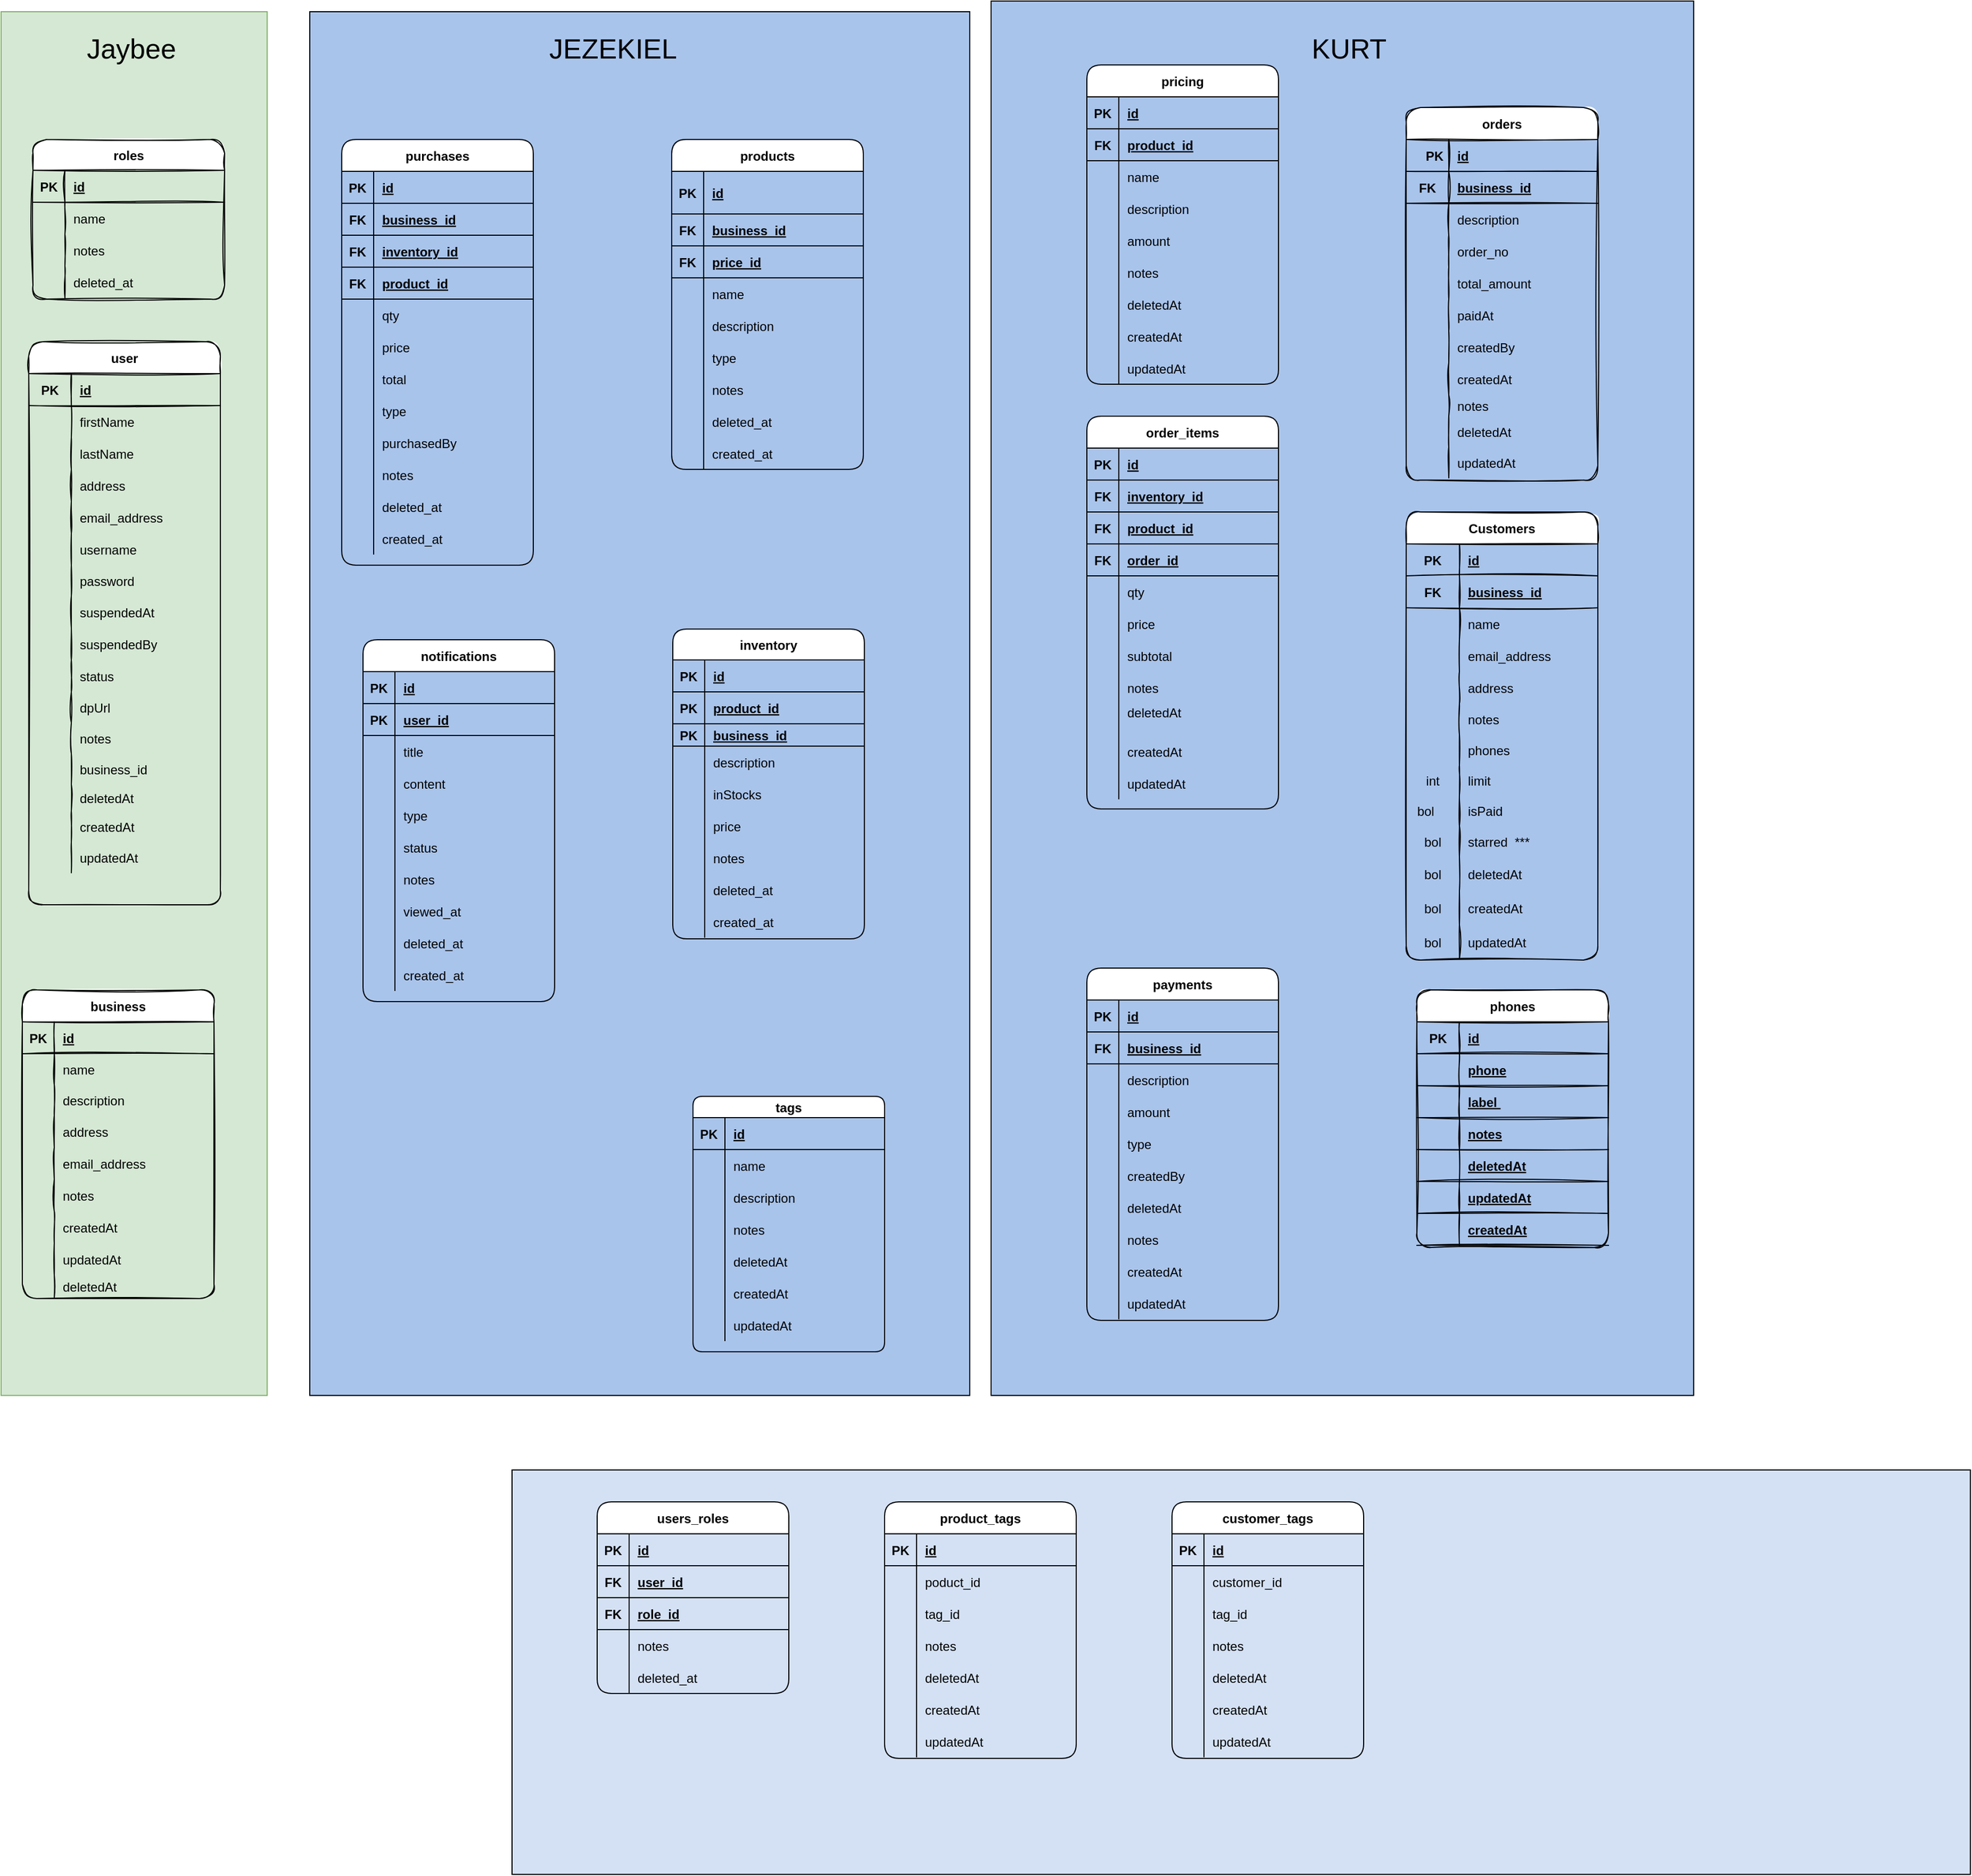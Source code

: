 <mxfile version="20.0.3" type="google" pages="3"><diagram id="R2lEEEUBdFMjLlhIrx00" name="ERD"><mxGraphModel dx="1268" dy="860" grid="1" gridSize="10" guides="1" tooltips="1" connect="1" arrows="1" fold="1" page="0" pageScale="1" pageWidth="1100" pageHeight="850" background="none" math="0" shadow="0" extFonts="Permanent Marker^https://fonts.googleapis.com/css?family=Permanent+Marker"><root><mxCell id="0"/><mxCell id="1" parent="0"/><mxCell id="F5ZjnbOfs9x7rEFSDpKs-1" value="" style="rounded=0;whiteSpace=wrap;html=1;fillColor=#D4E1F5;" parent="1" vertex="1"><mxGeometry x="120" y="1000" width="1370" height="380" as="geometry"/></mxCell><mxCell id="-X9ITjwrDIecSJD3pIKi-7" value="" style="rounded=0;whiteSpace=wrap;html=1;fontSize=26;fontColor=#000000;fillColor=#A9C4EB;" parent="1" vertex="1"><mxGeometry x="570" y="-380" width="660" height="1310" as="geometry"/></mxCell><mxCell id="-X9ITjwrDIecSJD3pIKi-5" value="" style="rounded=0;whiteSpace=wrap;html=1;fontSize=26;fontColor=#000000;fillColor=#A9C4EB;" parent="1" vertex="1"><mxGeometry x="-70" y="-370" width="620" height="1300" as="geometry"/></mxCell><mxCell id="-X9ITjwrDIecSJD3pIKi-1" value="" style="rounded=0;whiteSpace=wrap;html=1;fillColor=#d5e8d4;strokeColor=#82b366;" parent="1" vertex="1"><mxGeometry x="-360" y="-370" width="250" height="1300" as="geometry"/></mxCell><mxCell id="_CV5OmN1TYazpdrdofsu-2" value="user" style="shape=table;startSize=30;container=1;collapsible=1;childLayout=tableLayout;fixedRows=1;rowLines=0;fontStyle=1;align=center;resizeLast=1;sketch=1;rounded=1;" parent="1" vertex="1"><mxGeometry x="-334" y="-60" width="180" height="529" as="geometry"><mxRectangle x="20" y="51" width="60" height="30" as="alternateBounds"/></mxGeometry></mxCell><mxCell id="_CV5OmN1TYazpdrdofsu-3" value="" style="shape=tableRow;horizontal=0;startSize=0;swimlaneHead=0;swimlaneBody=0;fillColor=none;collapsible=0;dropTarget=0;points=[[0,0.5],[1,0.5]];portConstraint=eastwest;top=0;left=0;right=0;bottom=1;sketch=1;rounded=1;" parent="_CV5OmN1TYazpdrdofsu-2" vertex="1"><mxGeometry y="30" width="180" height="30" as="geometry"/></mxCell><mxCell id="_CV5OmN1TYazpdrdofsu-4" value="PK" style="shape=partialRectangle;connectable=0;fillColor=none;top=0;left=0;bottom=0;right=0;fontStyle=1;overflow=hidden;sketch=1;rounded=1;" parent="_CV5OmN1TYazpdrdofsu-3" vertex="1"><mxGeometry width="40" height="30" as="geometry"><mxRectangle width="40" height="30" as="alternateBounds"/></mxGeometry></mxCell><mxCell id="_CV5OmN1TYazpdrdofsu-5" value="id" style="shape=partialRectangle;connectable=0;fillColor=none;top=0;left=0;bottom=0;right=0;align=left;spacingLeft=6;fontStyle=5;overflow=hidden;sketch=1;rounded=1;" parent="_CV5OmN1TYazpdrdofsu-3" vertex="1"><mxGeometry x="40" width="140" height="30" as="geometry"><mxRectangle width="140" height="30" as="alternateBounds"/></mxGeometry></mxCell><mxCell id="_CV5OmN1TYazpdrdofsu-6" value="" style="shape=tableRow;horizontal=0;startSize=0;swimlaneHead=0;swimlaneBody=0;fillColor=none;collapsible=0;dropTarget=0;points=[[0,0.5],[1,0.5]];portConstraint=eastwest;top=0;left=0;right=0;bottom=0;sketch=1;rounded=1;" parent="_CV5OmN1TYazpdrdofsu-2" vertex="1"><mxGeometry y="60" width="180" height="30" as="geometry"/></mxCell><mxCell id="_CV5OmN1TYazpdrdofsu-7" value="" style="shape=partialRectangle;connectable=0;fillColor=none;top=0;left=0;bottom=0;right=0;editable=1;overflow=hidden;sketch=1;rounded=1;" parent="_CV5OmN1TYazpdrdofsu-6" vertex="1"><mxGeometry width="40" height="30" as="geometry"><mxRectangle width="40" height="30" as="alternateBounds"/></mxGeometry></mxCell><mxCell id="_CV5OmN1TYazpdrdofsu-8" value="firstName" style="shape=partialRectangle;connectable=0;fillColor=none;top=0;left=0;bottom=0;right=0;align=left;spacingLeft=6;overflow=hidden;sketch=1;rounded=1;" parent="_CV5OmN1TYazpdrdofsu-6" vertex="1"><mxGeometry x="40" width="140" height="30" as="geometry"><mxRectangle width="140" height="30" as="alternateBounds"/></mxGeometry></mxCell><mxCell id="wfmUvK0dWGV_yk10hlF8-4" value="" style="shape=tableRow;horizontal=0;startSize=0;swimlaneHead=0;swimlaneBody=0;fillColor=none;collapsible=0;dropTarget=0;points=[[0,0.5],[1,0.5]];portConstraint=eastwest;top=0;left=0;right=0;bottom=0;sketch=1;rounded=1;" parent="_CV5OmN1TYazpdrdofsu-2" vertex="1"><mxGeometry y="90" width="180" height="30" as="geometry"/></mxCell><mxCell id="wfmUvK0dWGV_yk10hlF8-5" value="" style="shape=partialRectangle;connectable=0;fillColor=none;top=0;left=0;bottom=0;right=0;editable=1;overflow=hidden;sketch=1;rounded=1;" parent="wfmUvK0dWGV_yk10hlF8-4" vertex="1"><mxGeometry width="40" height="30" as="geometry"><mxRectangle width="40" height="30" as="alternateBounds"/></mxGeometry></mxCell><mxCell id="wfmUvK0dWGV_yk10hlF8-6" value="lastName" style="shape=partialRectangle;connectable=0;fillColor=none;top=0;left=0;bottom=0;right=0;align=left;spacingLeft=6;overflow=hidden;sketch=1;rounded=1;" parent="wfmUvK0dWGV_yk10hlF8-4" vertex="1"><mxGeometry x="40" width="140" height="30" as="geometry"><mxRectangle width="140" height="30" as="alternateBounds"/></mxGeometry></mxCell><mxCell id="wfmUvK0dWGV_yk10hlF8-19" value="" style="shape=tableRow;horizontal=0;startSize=0;swimlaneHead=0;swimlaneBody=0;fillColor=none;collapsible=0;dropTarget=0;points=[[0,0.5],[1,0.5]];portConstraint=eastwest;top=0;left=0;right=0;bottom=0;sketch=1;rounded=1;" parent="_CV5OmN1TYazpdrdofsu-2" vertex="1"><mxGeometry y="120" width="180" height="30" as="geometry"/></mxCell><mxCell id="wfmUvK0dWGV_yk10hlF8-20" value="" style="shape=partialRectangle;connectable=0;fillColor=none;top=0;left=0;bottom=0;right=0;editable=1;overflow=hidden;sketch=1;rounded=1;" parent="wfmUvK0dWGV_yk10hlF8-19" vertex="1"><mxGeometry width="40" height="30" as="geometry"><mxRectangle width="40" height="30" as="alternateBounds"/></mxGeometry></mxCell><mxCell id="wfmUvK0dWGV_yk10hlF8-21" value="address" style="shape=partialRectangle;connectable=0;fillColor=none;top=0;left=0;bottom=0;right=0;align=left;spacingLeft=6;overflow=hidden;sketch=1;rounded=1;" parent="wfmUvK0dWGV_yk10hlF8-19" vertex="1"><mxGeometry x="40" width="140" height="30" as="geometry"><mxRectangle width="140" height="30" as="alternateBounds"/></mxGeometry></mxCell><mxCell id="wfmUvK0dWGV_yk10hlF8-1" value="" style="shape=tableRow;horizontal=0;startSize=0;swimlaneHead=0;swimlaneBody=0;fillColor=none;collapsible=0;dropTarget=0;points=[[0,0.5],[1,0.5]];portConstraint=eastwest;top=0;left=0;right=0;bottom=0;sketch=1;rounded=1;" parent="_CV5OmN1TYazpdrdofsu-2" vertex="1"><mxGeometry y="150" width="180" height="30" as="geometry"/></mxCell><mxCell id="wfmUvK0dWGV_yk10hlF8-2" value="" style="shape=partialRectangle;connectable=0;fillColor=none;top=0;left=0;bottom=0;right=0;editable=1;overflow=hidden;sketch=1;rounded=1;" parent="wfmUvK0dWGV_yk10hlF8-1" vertex="1"><mxGeometry width="40" height="30" as="geometry"><mxRectangle width="40" height="30" as="alternateBounds"/></mxGeometry></mxCell><mxCell id="wfmUvK0dWGV_yk10hlF8-3" value="email_address" style="shape=partialRectangle;connectable=0;fillColor=none;top=0;left=0;bottom=0;right=0;align=left;spacingLeft=6;overflow=hidden;sketch=1;rounded=1;" parent="wfmUvK0dWGV_yk10hlF8-1" vertex="1"><mxGeometry x="40" width="140" height="30" as="geometry"><mxRectangle width="140" height="30" as="alternateBounds"/></mxGeometry></mxCell><mxCell id="_CV5OmN1TYazpdrdofsu-9" value="" style="shape=tableRow;horizontal=0;startSize=0;swimlaneHead=0;swimlaneBody=0;fillColor=none;collapsible=0;dropTarget=0;points=[[0,0.5],[1,0.5]];portConstraint=eastwest;top=0;left=0;right=0;bottom=0;sketch=1;rounded=1;" parent="_CV5OmN1TYazpdrdofsu-2" vertex="1"><mxGeometry y="180" width="180" height="30" as="geometry"/></mxCell><mxCell id="_CV5OmN1TYazpdrdofsu-10" value="" style="shape=partialRectangle;connectable=0;fillColor=none;top=0;left=0;bottom=0;right=0;editable=1;overflow=hidden;sketch=1;rounded=1;" parent="_CV5OmN1TYazpdrdofsu-9" vertex="1"><mxGeometry width="40" height="30" as="geometry"><mxRectangle width="40" height="30" as="alternateBounds"/></mxGeometry></mxCell><mxCell id="_CV5OmN1TYazpdrdofsu-11" value="username" style="shape=partialRectangle;connectable=0;fillColor=none;top=0;left=0;bottom=0;right=0;align=left;spacingLeft=6;overflow=hidden;sketch=1;rounded=1;" parent="_CV5OmN1TYazpdrdofsu-9" vertex="1"><mxGeometry x="40" width="140" height="30" as="geometry"><mxRectangle width="140" height="30" as="alternateBounds"/></mxGeometry></mxCell><mxCell id="_CV5OmN1TYazpdrdofsu-12" value="" style="shape=tableRow;horizontal=0;startSize=0;swimlaneHead=0;swimlaneBody=0;fillColor=none;collapsible=0;dropTarget=0;points=[[0,0.5],[1,0.5]];portConstraint=eastwest;top=0;left=0;right=0;bottom=0;sketch=1;rounded=1;" parent="_CV5OmN1TYazpdrdofsu-2" vertex="1"><mxGeometry y="210" width="180" height="29" as="geometry"/></mxCell><mxCell id="_CV5OmN1TYazpdrdofsu-13" value="" style="shape=partialRectangle;connectable=0;fillColor=none;top=0;left=0;bottom=0;right=0;editable=1;overflow=hidden;sketch=1;rounded=1;" parent="_CV5OmN1TYazpdrdofsu-12" vertex="1"><mxGeometry width="40" height="29" as="geometry"><mxRectangle width="40" height="29" as="alternateBounds"/></mxGeometry></mxCell><mxCell id="_CV5OmN1TYazpdrdofsu-14" value="password" style="shape=partialRectangle;connectable=0;fillColor=none;top=0;left=0;bottom=0;right=0;align=left;spacingLeft=6;overflow=hidden;sketch=1;rounded=1;" parent="_CV5OmN1TYazpdrdofsu-12" vertex="1"><mxGeometry x="40" width="140" height="29" as="geometry"><mxRectangle width="140" height="29" as="alternateBounds"/></mxGeometry></mxCell><mxCell id="_CV5OmN1TYazpdrdofsu-77" value="" style="shape=tableRow;horizontal=0;startSize=0;swimlaneHead=0;swimlaneBody=0;fillColor=none;collapsible=0;dropTarget=0;points=[[0,0.5],[1,0.5]];portConstraint=eastwest;top=0;left=0;right=0;bottom=0;sketch=1;rounded=1;" parent="_CV5OmN1TYazpdrdofsu-2" vertex="1"><mxGeometry y="239" width="180" height="30" as="geometry"/></mxCell><mxCell id="_CV5OmN1TYazpdrdofsu-78" value="" style="shape=partialRectangle;connectable=0;fillColor=none;top=0;left=0;bottom=0;right=0;editable=1;overflow=hidden;sketch=1;rounded=1;" parent="_CV5OmN1TYazpdrdofsu-77" vertex="1"><mxGeometry width="40" height="30" as="geometry"><mxRectangle width="40" height="30" as="alternateBounds"/></mxGeometry></mxCell><mxCell id="_CV5OmN1TYazpdrdofsu-79" value="suspendedAt" style="shape=partialRectangle;connectable=0;fillColor=none;top=0;left=0;bottom=0;right=0;align=left;spacingLeft=6;overflow=hidden;sketch=1;rounded=1;" parent="_CV5OmN1TYazpdrdofsu-77" vertex="1"><mxGeometry x="40" width="140" height="30" as="geometry"><mxRectangle width="140" height="30" as="alternateBounds"/></mxGeometry></mxCell><mxCell id="vwIiv6_l5GmryVuIwxhQ-52" value="" style="shape=tableRow;horizontal=0;startSize=0;swimlaneHead=0;swimlaneBody=0;fillColor=none;collapsible=0;dropTarget=0;points=[[0,0.5],[1,0.5]];portConstraint=eastwest;top=0;left=0;right=0;bottom=0;sketch=1;rounded=1;" parent="_CV5OmN1TYazpdrdofsu-2" vertex="1"><mxGeometry y="269" width="180" height="30" as="geometry"/></mxCell><mxCell id="vwIiv6_l5GmryVuIwxhQ-53" value="" style="shape=partialRectangle;connectable=0;fillColor=none;top=0;left=0;bottom=0;right=0;editable=1;overflow=hidden;sketch=1;rounded=1;" parent="vwIiv6_l5GmryVuIwxhQ-52" vertex="1"><mxGeometry width="40" height="30" as="geometry"><mxRectangle width="40" height="30" as="alternateBounds"/></mxGeometry></mxCell><mxCell id="vwIiv6_l5GmryVuIwxhQ-54" value="suspendedBy" style="shape=partialRectangle;connectable=0;fillColor=none;top=0;left=0;bottom=0;right=0;align=left;spacingLeft=6;overflow=hidden;sketch=1;rounded=1;" parent="vwIiv6_l5GmryVuIwxhQ-52" vertex="1"><mxGeometry x="40" width="140" height="30" as="geometry"><mxRectangle width="140" height="30" as="alternateBounds"/></mxGeometry></mxCell><mxCell id="LK5nQkC38IuUxrKlS8n8-1" value="" style="shape=tableRow;horizontal=0;startSize=0;swimlaneHead=0;swimlaneBody=0;fillColor=none;collapsible=0;dropTarget=0;points=[[0,0.5],[1,0.5]];portConstraint=eastwest;top=0;left=0;right=0;bottom=0;sketch=1;rounded=1;" parent="_CV5OmN1TYazpdrdofsu-2" vertex="1"><mxGeometry y="299" width="180" height="30" as="geometry"/></mxCell><mxCell id="LK5nQkC38IuUxrKlS8n8-2" value="" style="shape=partialRectangle;connectable=0;fillColor=none;top=0;left=0;bottom=0;right=0;editable=1;overflow=hidden;sketch=1;rounded=1;" parent="LK5nQkC38IuUxrKlS8n8-1" vertex="1"><mxGeometry width="40" height="30" as="geometry"><mxRectangle width="40" height="30" as="alternateBounds"/></mxGeometry></mxCell><mxCell id="LK5nQkC38IuUxrKlS8n8-3" value="status" style="shape=partialRectangle;connectable=0;fillColor=none;top=0;left=0;bottom=0;right=0;align=left;spacingLeft=6;overflow=hidden;sketch=1;rounded=1;" parent="LK5nQkC38IuUxrKlS8n8-1" vertex="1"><mxGeometry x="40" width="140" height="30" as="geometry"><mxRectangle width="140" height="30" as="alternateBounds"/></mxGeometry></mxCell><mxCell id="_CV5OmN1TYazpdrdofsu-74" style="shape=tableRow;horizontal=0;startSize=0;swimlaneHead=0;swimlaneBody=0;fillColor=none;collapsible=0;dropTarget=0;points=[[0,0.5],[1,0.5]];portConstraint=eastwest;top=0;left=0;right=0;bottom=0;sketch=1;rounded=1;" parent="_CV5OmN1TYazpdrdofsu-2" vertex="1"><mxGeometry y="329" width="180" height="29" as="geometry"/></mxCell><mxCell id="_CV5OmN1TYazpdrdofsu-75" style="shape=partialRectangle;connectable=0;fillColor=none;top=0;left=0;bottom=0;right=0;editable=1;overflow=hidden;sketch=1;rounded=1;" parent="_CV5OmN1TYazpdrdofsu-74" vertex="1"><mxGeometry width="40" height="29" as="geometry"><mxRectangle width="40" height="29" as="alternateBounds"/></mxGeometry></mxCell><mxCell id="_CV5OmN1TYazpdrdofsu-76" value="dpUrl" style="shape=partialRectangle;connectable=0;fillColor=none;top=0;left=0;bottom=0;right=0;align=left;spacingLeft=6;overflow=hidden;sketch=1;rounded=1;" parent="_CV5OmN1TYazpdrdofsu-74" vertex="1"><mxGeometry x="40" width="140" height="29" as="geometry"><mxRectangle width="140" height="29" as="alternateBounds"/></mxGeometry></mxCell><mxCell id="_CV5OmN1TYazpdrdofsu-80" style="shape=tableRow;horizontal=0;startSize=0;swimlaneHead=0;swimlaneBody=0;fillColor=none;collapsible=0;dropTarget=0;points=[[0,0.5],[1,0.5]];portConstraint=eastwest;top=0;left=0;right=0;bottom=0;sketch=1;rounded=1;" parent="_CV5OmN1TYazpdrdofsu-2" vertex="1"><mxGeometry y="358" width="180" height="29" as="geometry"/></mxCell><mxCell id="_CV5OmN1TYazpdrdofsu-81" style="shape=partialRectangle;connectable=0;fillColor=none;top=0;left=0;bottom=0;right=0;editable=1;overflow=hidden;sketch=1;rounded=1;" parent="_CV5OmN1TYazpdrdofsu-80" vertex="1"><mxGeometry width="40" height="29" as="geometry"><mxRectangle width="40" height="29" as="alternateBounds"/></mxGeometry></mxCell><mxCell id="_CV5OmN1TYazpdrdofsu-82" value="notes" style="shape=partialRectangle;connectable=0;fillColor=none;top=0;left=0;bottom=0;right=0;align=left;spacingLeft=6;overflow=hidden;sketch=1;rounded=1;" parent="_CV5OmN1TYazpdrdofsu-80" vertex="1"><mxGeometry x="40" width="140" height="29" as="geometry"><mxRectangle width="140" height="29" as="alternateBounds"/></mxGeometry></mxCell><mxCell id="wfmUvK0dWGV_yk10hlF8-77" style="shape=tableRow;horizontal=0;startSize=0;swimlaneHead=0;swimlaneBody=0;fillColor=none;collapsible=0;dropTarget=0;points=[[0,0.5],[1,0.5]];portConstraint=eastwest;top=0;left=0;right=0;bottom=0;sketch=1;rounded=1;" parent="_CV5OmN1TYazpdrdofsu-2" vertex="1"><mxGeometry y="387" width="180" height="29" as="geometry"/></mxCell><mxCell id="wfmUvK0dWGV_yk10hlF8-78" style="shape=partialRectangle;connectable=0;fillColor=none;top=0;left=0;bottom=0;right=0;editable=1;overflow=hidden;sketch=1;rounded=1;" parent="wfmUvK0dWGV_yk10hlF8-77" vertex="1"><mxGeometry width="40" height="29" as="geometry"><mxRectangle width="40" height="29" as="alternateBounds"/></mxGeometry></mxCell><mxCell id="wfmUvK0dWGV_yk10hlF8-79" value="business_id" style="shape=partialRectangle;connectable=0;fillColor=none;top=0;left=0;bottom=0;right=0;align=left;spacingLeft=6;overflow=hidden;sketch=1;rounded=1;" parent="wfmUvK0dWGV_yk10hlF8-77" vertex="1"><mxGeometry x="40" width="140" height="29" as="geometry"><mxRectangle width="140" height="29" as="alternateBounds"/></mxGeometry></mxCell><mxCell id="_CV5OmN1TYazpdrdofsu-155" style="shape=tableRow;horizontal=0;startSize=0;swimlaneHead=0;swimlaneBody=0;fillColor=none;collapsible=0;dropTarget=0;points=[[0,0.5],[1,0.5]];portConstraint=eastwest;top=0;left=0;right=0;bottom=0;sketch=1;rounded=1;" parent="_CV5OmN1TYazpdrdofsu-2" vertex="1"><mxGeometry y="416" width="180" height="25" as="geometry"/></mxCell><mxCell id="_CV5OmN1TYazpdrdofsu-156" style="shape=partialRectangle;connectable=0;fillColor=none;top=0;left=0;bottom=0;right=0;editable=1;overflow=hidden;sketch=1;rounded=1;" parent="_CV5OmN1TYazpdrdofsu-155" vertex="1"><mxGeometry width="40" height="25" as="geometry"><mxRectangle width="40" height="25" as="alternateBounds"/></mxGeometry></mxCell><mxCell id="_CV5OmN1TYazpdrdofsu-157" value="deletedAt" style="shape=partialRectangle;connectable=0;fillColor=none;top=0;left=0;bottom=0;right=0;align=left;spacingLeft=6;overflow=hidden;sketch=1;rounded=1;" parent="_CV5OmN1TYazpdrdofsu-155" vertex="1"><mxGeometry x="40" width="140" height="25" as="geometry"><mxRectangle width="140" height="25" as="alternateBounds"/></mxGeometry></mxCell><mxCell id="cMfxhOHqKeP_qOF2BohI-4" style="shape=tableRow;horizontal=0;startSize=0;swimlaneHead=0;swimlaneBody=0;fillColor=none;collapsible=0;dropTarget=0;points=[[0,0.5],[1,0.5]];portConstraint=eastwest;top=0;left=0;right=0;bottom=0;sketch=1;rounded=1;" parent="_CV5OmN1TYazpdrdofsu-2" vertex="1"><mxGeometry y="441" width="180" height="29" as="geometry"/></mxCell><mxCell id="cMfxhOHqKeP_qOF2BohI-5" style="shape=partialRectangle;connectable=0;fillColor=none;top=0;left=0;bottom=0;right=0;editable=1;overflow=hidden;sketch=1;rounded=1;" parent="cMfxhOHqKeP_qOF2BohI-4" vertex="1"><mxGeometry width="40" height="29" as="geometry"><mxRectangle width="40" height="29" as="alternateBounds"/></mxGeometry></mxCell><mxCell id="cMfxhOHqKeP_qOF2BohI-6" value="createdAt" style="shape=partialRectangle;connectable=0;fillColor=none;top=0;left=0;bottom=0;right=0;align=left;spacingLeft=6;overflow=hidden;sketch=1;rounded=1;" parent="cMfxhOHqKeP_qOF2BohI-4" vertex="1"><mxGeometry x="40" width="140" height="29" as="geometry"><mxRectangle width="140" height="29" as="alternateBounds"/></mxGeometry></mxCell><mxCell id="vwIiv6_l5GmryVuIwxhQ-49" style="shape=tableRow;horizontal=0;startSize=0;swimlaneHead=0;swimlaneBody=0;fillColor=none;collapsible=0;dropTarget=0;points=[[0,0.5],[1,0.5]];portConstraint=eastwest;top=0;left=0;right=0;bottom=0;sketch=1;rounded=1;" parent="_CV5OmN1TYazpdrdofsu-2" vertex="1"><mxGeometry y="470" width="180" height="29" as="geometry"/></mxCell><mxCell id="vwIiv6_l5GmryVuIwxhQ-50" style="shape=partialRectangle;connectable=0;fillColor=none;top=0;left=0;bottom=0;right=0;editable=1;overflow=hidden;sketch=1;rounded=1;" parent="vwIiv6_l5GmryVuIwxhQ-49" vertex="1"><mxGeometry width="40" height="29" as="geometry"><mxRectangle width="40" height="29" as="alternateBounds"/></mxGeometry></mxCell><mxCell id="vwIiv6_l5GmryVuIwxhQ-51" value="updatedAt" style="shape=partialRectangle;connectable=0;fillColor=none;top=0;left=0;bottom=0;right=0;align=left;spacingLeft=6;overflow=hidden;sketch=1;rounded=1;" parent="vwIiv6_l5GmryVuIwxhQ-49" vertex="1"><mxGeometry x="40" width="140" height="29" as="geometry"><mxRectangle width="140" height="29" as="alternateBounds"/></mxGeometry></mxCell><mxCell id="_CV5OmN1TYazpdrdofsu-93" value="roles" style="shape=table;startSize=29;container=1;collapsible=1;childLayout=tableLayout;fixedRows=1;rowLines=0;fontStyle=1;align=center;resizeLast=1;rounded=1;sketch=1;" parent="1" vertex="1"><mxGeometry x="-330" y="-250" width="180" height="150" as="geometry"><mxRectangle x="-220" y="51" width="60" height="30" as="alternateBounds"/></mxGeometry></mxCell><mxCell id="_CV5OmN1TYazpdrdofsu-94" value="" style="shape=tableRow;horizontal=0;startSize=0;swimlaneHead=0;swimlaneBody=0;fillColor=none;collapsible=0;dropTarget=0;points=[[0,0.5],[1,0.5]];portConstraint=eastwest;top=0;left=0;right=0;bottom=1;rounded=1;sketch=1;" parent="_CV5OmN1TYazpdrdofsu-93" vertex="1"><mxGeometry y="29" width="180" height="30" as="geometry"/></mxCell><mxCell id="_CV5OmN1TYazpdrdofsu-95" value="PK" style="shape=partialRectangle;connectable=0;fillColor=none;top=0;left=0;bottom=0;right=0;fontStyle=1;overflow=hidden;rounded=1;sketch=1;" parent="_CV5OmN1TYazpdrdofsu-94" vertex="1"><mxGeometry width="30" height="30" as="geometry"><mxRectangle width="30" height="30" as="alternateBounds"/></mxGeometry></mxCell><mxCell id="_CV5OmN1TYazpdrdofsu-96" value="id" style="shape=partialRectangle;connectable=0;fillColor=none;top=0;left=0;bottom=0;right=0;align=left;spacingLeft=6;fontStyle=5;overflow=hidden;rounded=1;sketch=1;" parent="_CV5OmN1TYazpdrdofsu-94" vertex="1"><mxGeometry x="30" width="150" height="30" as="geometry"><mxRectangle width="150" height="30" as="alternateBounds"/></mxGeometry></mxCell><mxCell id="_CV5OmN1TYazpdrdofsu-97" value="" style="shape=tableRow;horizontal=0;startSize=0;swimlaneHead=0;swimlaneBody=0;fillColor=none;collapsible=0;dropTarget=0;points=[[0,0.5],[1,0.5]];portConstraint=eastwest;top=0;left=0;right=0;bottom=0;rounded=1;sketch=1;" parent="_CV5OmN1TYazpdrdofsu-93" vertex="1"><mxGeometry y="59" width="180" height="30" as="geometry"/></mxCell><mxCell id="_CV5OmN1TYazpdrdofsu-98" value="" style="shape=partialRectangle;connectable=0;fillColor=none;top=0;left=0;bottom=0;right=0;editable=1;overflow=hidden;rounded=1;sketch=1;" parent="_CV5OmN1TYazpdrdofsu-97" vertex="1"><mxGeometry width="30" height="30" as="geometry"><mxRectangle width="30" height="30" as="alternateBounds"/></mxGeometry></mxCell><mxCell id="_CV5OmN1TYazpdrdofsu-99" value="name" style="shape=partialRectangle;connectable=0;fillColor=none;top=0;left=0;bottom=0;right=0;align=left;spacingLeft=6;overflow=hidden;rounded=1;sketch=1;" parent="_CV5OmN1TYazpdrdofsu-97" vertex="1"><mxGeometry x="30" width="150" height="30" as="geometry"><mxRectangle width="150" height="30" as="alternateBounds"/></mxGeometry></mxCell><mxCell id="_CV5OmN1TYazpdrdofsu-100" value="" style="shape=tableRow;horizontal=0;startSize=0;swimlaneHead=0;swimlaneBody=0;fillColor=none;collapsible=0;dropTarget=0;points=[[0,0.5],[1,0.5]];portConstraint=eastwest;top=0;left=0;right=0;bottom=0;rounded=1;sketch=1;" parent="_CV5OmN1TYazpdrdofsu-93" vertex="1"><mxGeometry y="89" width="180" height="30" as="geometry"/></mxCell><mxCell id="_CV5OmN1TYazpdrdofsu-101" value="" style="shape=partialRectangle;connectable=0;fillColor=none;top=0;left=0;bottom=0;right=0;editable=1;overflow=hidden;rounded=1;sketch=1;" parent="_CV5OmN1TYazpdrdofsu-100" vertex="1"><mxGeometry width="30" height="30" as="geometry"><mxRectangle width="30" height="30" as="alternateBounds"/></mxGeometry></mxCell><mxCell id="_CV5OmN1TYazpdrdofsu-102" value="notes" style="shape=partialRectangle;connectable=0;fillColor=none;top=0;left=0;bottom=0;right=0;align=left;spacingLeft=6;overflow=hidden;rounded=1;sketch=1;" parent="_CV5OmN1TYazpdrdofsu-100" vertex="1"><mxGeometry x="30" width="150" height="30" as="geometry"><mxRectangle width="150" height="30" as="alternateBounds"/></mxGeometry></mxCell><mxCell id="_CV5OmN1TYazpdrdofsu-103" value="" style="shape=tableRow;horizontal=0;startSize=0;swimlaneHead=0;swimlaneBody=0;fillColor=none;collapsible=0;dropTarget=0;points=[[0,0.5],[1,0.5]];portConstraint=eastwest;top=0;left=0;right=0;bottom=0;rounded=1;sketch=1;" parent="_CV5OmN1TYazpdrdofsu-93" vertex="1"><mxGeometry y="119" width="180" height="30" as="geometry"/></mxCell><mxCell id="_CV5OmN1TYazpdrdofsu-104" value="" style="shape=partialRectangle;connectable=0;fillColor=none;top=0;left=0;bottom=0;right=0;editable=1;overflow=hidden;rounded=1;sketch=1;" parent="_CV5OmN1TYazpdrdofsu-103" vertex="1"><mxGeometry width="30" height="30" as="geometry"><mxRectangle width="30" height="30" as="alternateBounds"/></mxGeometry></mxCell><mxCell id="_CV5OmN1TYazpdrdofsu-105" value="deleted_at" style="shape=partialRectangle;connectable=0;fillColor=none;top=0;left=0;bottom=0;right=0;align=left;spacingLeft=6;overflow=hidden;rounded=1;sketch=1;" parent="_CV5OmN1TYazpdrdofsu-103" vertex="1"><mxGeometry x="30" width="150" height="30" as="geometry"><mxRectangle width="150" height="30" as="alternateBounds"/></mxGeometry></mxCell><mxCell id="_CV5OmN1TYazpdrdofsu-113" value="business" style="shape=table;startSize=30;container=1;collapsible=1;childLayout=tableLayout;fixedRows=1;rowLines=0;fontStyle=1;align=center;resizeLast=1;rounded=1;sketch=1;" parent="1" vertex="1"><mxGeometry x="-340" y="549" width="180" height="290" as="geometry"><mxRectangle y="480" width="80" height="30" as="alternateBounds"/></mxGeometry></mxCell><mxCell id="_CV5OmN1TYazpdrdofsu-114" value="" style="shape=tableRow;horizontal=0;startSize=0;swimlaneHead=0;swimlaneBody=0;fillColor=none;collapsible=0;dropTarget=0;points=[[0,0.5],[1,0.5]];portConstraint=eastwest;top=0;left=0;right=0;bottom=1;rounded=1;sketch=1;" parent="_CV5OmN1TYazpdrdofsu-113" vertex="1"><mxGeometry y="30" width="180" height="30" as="geometry"/></mxCell><mxCell id="_CV5OmN1TYazpdrdofsu-115" value="PK" style="shape=partialRectangle;connectable=0;fillColor=none;top=0;left=0;bottom=0;right=0;fontStyle=1;overflow=hidden;rounded=1;sketch=1;" parent="_CV5OmN1TYazpdrdofsu-114" vertex="1"><mxGeometry width="30" height="30" as="geometry"><mxRectangle width="30" height="30" as="alternateBounds"/></mxGeometry></mxCell><mxCell id="_CV5OmN1TYazpdrdofsu-116" value="id" style="shape=partialRectangle;connectable=0;fillColor=none;top=0;left=0;bottom=0;right=0;align=left;spacingLeft=6;fontStyle=5;overflow=hidden;rounded=1;sketch=1;" parent="_CV5OmN1TYazpdrdofsu-114" vertex="1"><mxGeometry x="30" width="150" height="30" as="geometry"><mxRectangle width="150" height="30" as="alternateBounds"/></mxGeometry></mxCell><mxCell id="_CV5OmN1TYazpdrdofsu-117" value="" style="shape=tableRow;horizontal=0;startSize=0;swimlaneHead=0;swimlaneBody=0;fillColor=none;collapsible=0;dropTarget=0;points=[[0,0.5],[1,0.5]];portConstraint=eastwest;top=0;left=0;right=0;bottom=0;rounded=1;sketch=1;" parent="_CV5OmN1TYazpdrdofsu-113" vertex="1"><mxGeometry y="60" width="180" height="29" as="geometry"/></mxCell><mxCell id="_CV5OmN1TYazpdrdofsu-118" value="" style="shape=partialRectangle;connectable=0;fillColor=none;top=0;left=0;bottom=0;right=0;editable=1;overflow=hidden;rounded=1;sketch=1;" parent="_CV5OmN1TYazpdrdofsu-117" vertex="1"><mxGeometry width="30" height="29" as="geometry"><mxRectangle width="30" height="29" as="alternateBounds"/></mxGeometry></mxCell><mxCell id="_CV5OmN1TYazpdrdofsu-119" value="name   " style="shape=partialRectangle;connectable=0;fillColor=none;top=0;left=0;bottom=0;right=0;align=left;spacingLeft=6;overflow=hidden;rounded=1;sketch=1;" parent="_CV5OmN1TYazpdrdofsu-117" vertex="1"><mxGeometry x="30" width="150" height="29" as="geometry"><mxRectangle width="150" height="29" as="alternateBounds"/></mxGeometry></mxCell><mxCell id="L3Szp3nFCJtuTySBAzch-23" value="" style="shape=tableRow;horizontal=0;startSize=0;swimlaneHead=0;swimlaneBody=0;fillColor=none;collapsible=0;dropTarget=0;points=[[0,0.5],[1,0.5]];portConstraint=eastwest;top=0;left=0;right=0;bottom=0;rounded=1;sketch=1;" parent="_CV5OmN1TYazpdrdofsu-113" vertex="1"><mxGeometry y="89" width="180" height="29" as="geometry"/></mxCell><mxCell id="L3Szp3nFCJtuTySBAzch-24" value="" style="shape=partialRectangle;connectable=0;fillColor=none;top=0;left=0;bottom=0;right=0;editable=1;overflow=hidden;rounded=1;sketch=1;" parent="L3Szp3nFCJtuTySBAzch-23" vertex="1"><mxGeometry width="30" height="29" as="geometry"><mxRectangle width="30" height="29" as="alternateBounds"/></mxGeometry></mxCell><mxCell id="L3Szp3nFCJtuTySBAzch-25" value="description" style="shape=partialRectangle;connectable=0;fillColor=none;top=0;left=0;bottom=0;right=0;align=left;spacingLeft=6;overflow=hidden;rounded=1;sketch=1;" parent="L3Szp3nFCJtuTySBAzch-23" vertex="1"><mxGeometry x="30" width="150" height="29" as="geometry"><mxRectangle width="150" height="29" as="alternateBounds"/></mxGeometry></mxCell><mxCell id="_CV5OmN1TYazpdrdofsu-120" value="" style="shape=tableRow;horizontal=0;startSize=0;swimlaneHead=0;swimlaneBody=0;fillColor=none;collapsible=0;dropTarget=0;points=[[0,0.5],[1,0.5]];portConstraint=eastwest;top=0;left=0;right=0;bottom=0;rounded=1;sketch=1;" parent="_CV5OmN1TYazpdrdofsu-113" vertex="1"><mxGeometry y="118" width="180" height="30" as="geometry"/></mxCell><mxCell id="_CV5OmN1TYazpdrdofsu-121" value="" style="shape=partialRectangle;connectable=0;fillColor=none;top=0;left=0;bottom=0;right=0;editable=1;overflow=hidden;rounded=1;sketch=1;" parent="_CV5OmN1TYazpdrdofsu-120" vertex="1"><mxGeometry width="30" height="30" as="geometry"><mxRectangle width="30" height="30" as="alternateBounds"/></mxGeometry></mxCell><mxCell id="_CV5OmN1TYazpdrdofsu-122" value="address    " style="shape=partialRectangle;connectable=0;fillColor=none;top=0;left=0;bottom=0;right=0;align=left;spacingLeft=6;overflow=hidden;rounded=1;sketch=1;" parent="_CV5OmN1TYazpdrdofsu-120" vertex="1"><mxGeometry x="30" width="150" height="30" as="geometry"><mxRectangle width="150" height="30" as="alternateBounds"/></mxGeometry></mxCell><mxCell id="_CV5OmN1TYazpdrdofsu-126" value="" style="shape=tableRow;horizontal=0;startSize=0;swimlaneHead=0;swimlaneBody=0;fillColor=none;collapsible=0;dropTarget=0;points=[[0,0.5],[1,0.5]];portConstraint=eastwest;top=0;left=0;right=0;bottom=0;rounded=1;sketch=1;" parent="_CV5OmN1TYazpdrdofsu-113" vertex="1"><mxGeometry y="148" width="180" height="30" as="geometry"/></mxCell><mxCell id="_CV5OmN1TYazpdrdofsu-127" value="" style="shape=partialRectangle;connectable=0;fillColor=none;top=0;left=0;bottom=0;right=0;editable=1;overflow=hidden;rounded=1;sketch=1;" parent="_CV5OmN1TYazpdrdofsu-126" vertex="1"><mxGeometry width="30" height="30" as="geometry"><mxRectangle width="30" height="30" as="alternateBounds"/></mxGeometry></mxCell><mxCell id="_CV5OmN1TYazpdrdofsu-128" value="email_address" style="shape=partialRectangle;connectable=0;fillColor=none;top=0;left=0;bottom=0;right=0;align=left;spacingLeft=6;overflow=hidden;rounded=1;sketch=1;" parent="_CV5OmN1TYazpdrdofsu-126" vertex="1"><mxGeometry x="30" width="150" height="30" as="geometry"><mxRectangle width="150" height="30" as="alternateBounds"/></mxGeometry></mxCell><mxCell id="_CV5OmN1TYazpdrdofsu-144" value="" style="shape=tableRow;horizontal=0;startSize=0;swimlaneHead=0;swimlaneBody=0;fillColor=none;collapsible=0;dropTarget=0;points=[[0,0.5],[1,0.5]];portConstraint=eastwest;top=0;left=0;right=0;bottom=0;rounded=1;sketch=1;" parent="_CV5OmN1TYazpdrdofsu-113" vertex="1"><mxGeometry y="178" width="180" height="30" as="geometry"/></mxCell><mxCell id="_CV5OmN1TYazpdrdofsu-145" value="" style="shape=partialRectangle;connectable=0;fillColor=none;top=0;left=0;bottom=0;right=0;editable=1;overflow=hidden;rounded=1;sketch=1;" parent="_CV5OmN1TYazpdrdofsu-144" vertex="1"><mxGeometry width="30" height="30" as="geometry"><mxRectangle width="30" height="30" as="alternateBounds"/></mxGeometry></mxCell><mxCell id="_CV5OmN1TYazpdrdofsu-146" value="notes" style="shape=partialRectangle;connectable=0;fillColor=none;top=0;left=0;bottom=0;right=0;align=left;spacingLeft=6;overflow=hidden;rounded=1;sketch=1;" parent="_CV5OmN1TYazpdrdofsu-144" vertex="1"><mxGeometry x="30" width="150" height="30" as="geometry"><mxRectangle width="150" height="30" as="alternateBounds"/></mxGeometry></mxCell><mxCell id="_CV5OmN1TYazpdrdofsu-138" value="" style="shape=tableRow;horizontal=0;startSize=0;swimlaneHead=0;swimlaneBody=0;fillColor=none;collapsible=0;dropTarget=0;points=[[0,0.5],[1,0.5]];portConstraint=eastwest;top=0;left=0;right=0;bottom=0;rounded=1;sketch=1;" parent="_CV5OmN1TYazpdrdofsu-113" vertex="1"><mxGeometry y="208" width="180" height="30" as="geometry"/></mxCell><mxCell id="_CV5OmN1TYazpdrdofsu-139" value="" style="shape=partialRectangle;connectable=0;fillColor=none;top=0;left=0;bottom=0;right=0;editable=1;overflow=hidden;rounded=1;sketch=1;" parent="_CV5OmN1TYazpdrdofsu-138" vertex="1"><mxGeometry width="30" height="30" as="geometry"><mxRectangle width="30" height="30" as="alternateBounds"/></mxGeometry></mxCell><mxCell id="_CV5OmN1TYazpdrdofsu-140" value="createdAt" style="shape=partialRectangle;connectable=0;fillColor=none;top=0;left=0;bottom=0;right=0;align=left;spacingLeft=6;overflow=hidden;rounded=1;sketch=1;" parent="_CV5OmN1TYazpdrdofsu-138" vertex="1"><mxGeometry x="30" width="150" height="30" as="geometry"><mxRectangle width="150" height="30" as="alternateBounds"/></mxGeometry></mxCell><mxCell id="vwIiv6_l5GmryVuIwxhQ-1" value="" style="shape=tableRow;horizontal=0;startSize=0;swimlaneHead=0;swimlaneBody=0;fillColor=none;collapsible=0;dropTarget=0;points=[[0,0.5],[1,0.5]];portConstraint=eastwest;top=0;left=0;right=0;bottom=0;rounded=1;sketch=1;" parent="_CV5OmN1TYazpdrdofsu-113" vertex="1"><mxGeometry y="238" width="180" height="30" as="geometry"/></mxCell><mxCell id="vwIiv6_l5GmryVuIwxhQ-2" value="" style="shape=partialRectangle;connectable=0;fillColor=none;top=0;left=0;bottom=0;right=0;editable=1;overflow=hidden;rounded=1;sketch=1;" parent="vwIiv6_l5GmryVuIwxhQ-1" vertex="1"><mxGeometry width="30" height="30" as="geometry"><mxRectangle width="30" height="30" as="alternateBounds"/></mxGeometry></mxCell><mxCell id="vwIiv6_l5GmryVuIwxhQ-3" value="updatedAt" style="shape=partialRectangle;connectable=0;fillColor=none;top=0;left=0;bottom=0;right=0;align=left;spacingLeft=6;overflow=hidden;rounded=1;sketch=1;" parent="vwIiv6_l5GmryVuIwxhQ-1" vertex="1"><mxGeometry x="30" width="150" height="30" as="geometry"><mxRectangle width="150" height="30" as="alternateBounds"/></mxGeometry></mxCell><mxCell id="LOIXvXUpu2Fs8E7BnALa-36" value="" style="shape=tableRow;horizontal=0;startSize=0;swimlaneHead=0;swimlaneBody=0;fillColor=none;collapsible=0;dropTarget=0;points=[[0,0.5],[1,0.5]];portConstraint=eastwest;top=0;left=0;right=0;bottom=0;rounded=1;sketch=1;" parent="_CV5OmN1TYazpdrdofsu-113" vertex="1"><mxGeometry y="268" width="180" height="21" as="geometry"/></mxCell><mxCell id="LOIXvXUpu2Fs8E7BnALa-37" value="" style="shape=partialRectangle;connectable=0;fillColor=none;top=0;left=0;bottom=0;right=0;editable=1;overflow=hidden;rounded=1;sketch=1;" parent="LOIXvXUpu2Fs8E7BnALa-36" vertex="1"><mxGeometry width="30" height="21" as="geometry"><mxRectangle width="30" height="21" as="alternateBounds"/></mxGeometry></mxCell><mxCell id="LOIXvXUpu2Fs8E7BnALa-38" value="deletedAt" style="shape=partialRectangle;connectable=0;fillColor=none;top=0;left=0;bottom=0;right=0;align=left;spacingLeft=6;overflow=hidden;rounded=1;sketch=1;" parent="LOIXvXUpu2Fs8E7BnALa-36" vertex="1"><mxGeometry x="30" width="150" height="21" as="geometry"><mxRectangle width="150" height="21" as="alternateBounds"/></mxGeometry></mxCell><mxCell id="LOIXvXUpu2Fs8E7BnALa-1" value="purchases" style="shape=table;startSize=30;container=1;collapsible=1;childLayout=tableLayout;fixedRows=1;rowLines=0;fontStyle=1;align=center;resizeLast=1;rounded=1;" parent="1" vertex="1"><mxGeometry x="-40" y="-250" width="180" height="400" as="geometry"/></mxCell><mxCell id="LOIXvXUpu2Fs8E7BnALa-2" value="" style="shape=tableRow;horizontal=0;startSize=0;swimlaneHead=0;swimlaneBody=0;fillColor=none;collapsible=0;dropTarget=0;points=[[0,0.5],[1,0.5]];portConstraint=eastwest;top=0;left=0;right=0;bottom=1;" parent="LOIXvXUpu2Fs8E7BnALa-1" vertex="1"><mxGeometry y="30" width="180" height="30" as="geometry"/></mxCell><mxCell id="LOIXvXUpu2Fs8E7BnALa-3" value="PK" style="shape=partialRectangle;connectable=0;fillColor=none;top=0;left=0;bottom=0;right=0;fontStyle=1;overflow=hidden;" parent="LOIXvXUpu2Fs8E7BnALa-2" vertex="1"><mxGeometry width="30" height="30" as="geometry"><mxRectangle width="30" height="30" as="alternateBounds"/></mxGeometry></mxCell><mxCell id="LOIXvXUpu2Fs8E7BnALa-4" value="id" style="shape=partialRectangle;connectable=0;fillColor=none;top=0;left=0;bottom=0;right=0;align=left;spacingLeft=6;fontStyle=5;overflow=hidden;" parent="LOIXvXUpu2Fs8E7BnALa-2" vertex="1"><mxGeometry x="30" width="150" height="30" as="geometry"><mxRectangle width="150" height="30" as="alternateBounds"/></mxGeometry></mxCell><mxCell id="L3Szp3nFCJtuTySBAzch-26" value="" style="shape=tableRow;horizontal=0;startSize=0;swimlaneHead=0;swimlaneBody=0;fillColor=none;collapsible=0;dropTarget=0;points=[[0,0.5],[1,0.5]];portConstraint=eastwest;top=0;left=0;right=0;bottom=1;" parent="LOIXvXUpu2Fs8E7BnALa-1" vertex="1"><mxGeometry y="60" width="180" height="30" as="geometry"/></mxCell><mxCell id="L3Szp3nFCJtuTySBAzch-27" value="FK" style="shape=partialRectangle;connectable=0;fillColor=none;top=0;left=0;bottom=0;right=0;fontStyle=1;overflow=hidden;" parent="L3Szp3nFCJtuTySBAzch-26" vertex="1"><mxGeometry width="30" height="30" as="geometry"><mxRectangle width="30" height="30" as="alternateBounds"/></mxGeometry></mxCell><mxCell id="L3Szp3nFCJtuTySBAzch-28" value="business_id" style="shape=partialRectangle;connectable=0;fillColor=none;top=0;left=0;bottom=0;right=0;align=left;spacingLeft=6;fontStyle=5;overflow=hidden;" parent="L3Szp3nFCJtuTySBAzch-26" vertex="1"><mxGeometry x="30" width="150" height="30" as="geometry"><mxRectangle width="150" height="30" as="alternateBounds"/></mxGeometry></mxCell><mxCell id="L3Szp3nFCJtuTySBAzch-52" value="" style="shape=tableRow;horizontal=0;startSize=0;swimlaneHead=0;swimlaneBody=0;fillColor=none;collapsible=0;dropTarget=0;points=[[0,0.5],[1,0.5]];portConstraint=eastwest;top=0;left=0;right=0;bottom=1;" parent="LOIXvXUpu2Fs8E7BnALa-1" vertex="1"><mxGeometry y="90" width="180" height="30" as="geometry"/></mxCell><mxCell id="L3Szp3nFCJtuTySBAzch-53" value="FK" style="shape=partialRectangle;connectable=0;fillColor=none;top=0;left=0;bottom=0;right=0;fontStyle=1;overflow=hidden;" parent="L3Szp3nFCJtuTySBAzch-52" vertex="1"><mxGeometry width="30" height="30" as="geometry"><mxRectangle width="30" height="30" as="alternateBounds"/></mxGeometry></mxCell><mxCell id="L3Szp3nFCJtuTySBAzch-54" value="inventory_id" style="shape=partialRectangle;connectable=0;fillColor=none;top=0;left=0;bottom=0;right=0;align=left;spacingLeft=6;fontStyle=5;overflow=hidden;" parent="L3Szp3nFCJtuTySBAzch-52" vertex="1"><mxGeometry x="30" width="150" height="30" as="geometry"><mxRectangle width="150" height="30" as="alternateBounds"/></mxGeometry></mxCell><mxCell id="L3Szp3nFCJtuTySBAzch-58" value="" style="shape=tableRow;horizontal=0;startSize=0;swimlaneHead=0;swimlaneBody=0;fillColor=none;collapsible=0;dropTarget=0;points=[[0,0.5],[1,0.5]];portConstraint=eastwest;top=0;left=0;right=0;bottom=1;" parent="LOIXvXUpu2Fs8E7BnALa-1" vertex="1"><mxGeometry y="120" width="180" height="30" as="geometry"/></mxCell><mxCell id="L3Szp3nFCJtuTySBAzch-59" value="FK" style="shape=partialRectangle;connectable=0;fillColor=none;top=0;left=0;bottom=0;right=0;fontStyle=1;overflow=hidden;" parent="L3Szp3nFCJtuTySBAzch-58" vertex="1"><mxGeometry width="30" height="30" as="geometry"><mxRectangle width="30" height="30" as="alternateBounds"/></mxGeometry></mxCell><mxCell id="L3Szp3nFCJtuTySBAzch-60" value="product_id" style="shape=partialRectangle;connectable=0;fillColor=none;top=0;left=0;bottom=0;right=0;align=left;spacingLeft=6;fontStyle=5;overflow=hidden;" parent="L3Szp3nFCJtuTySBAzch-58" vertex="1"><mxGeometry x="30" width="150" height="30" as="geometry"><mxRectangle width="150" height="30" as="alternateBounds"/></mxGeometry></mxCell><mxCell id="LOIXvXUpu2Fs8E7BnALa-8" value="" style="shape=tableRow;horizontal=0;startSize=0;swimlaneHead=0;swimlaneBody=0;fillColor=none;collapsible=0;dropTarget=0;points=[[0,0.5],[1,0.5]];portConstraint=eastwest;top=0;left=0;right=0;bottom=0;" parent="LOIXvXUpu2Fs8E7BnALa-1" vertex="1"><mxGeometry y="150" width="180" height="30" as="geometry"/></mxCell><mxCell id="LOIXvXUpu2Fs8E7BnALa-9" value="" style="shape=partialRectangle;connectable=0;fillColor=none;top=0;left=0;bottom=0;right=0;editable=1;overflow=hidden;" parent="LOIXvXUpu2Fs8E7BnALa-8" vertex="1"><mxGeometry width="30" height="30" as="geometry"><mxRectangle width="30" height="30" as="alternateBounds"/></mxGeometry></mxCell><mxCell id="LOIXvXUpu2Fs8E7BnALa-10" value="qty" style="shape=partialRectangle;connectable=0;fillColor=none;top=0;left=0;bottom=0;right=0;align=left;spacingLeft=6;overflow=hidden;" parent="LOIXvXUpu2Fs8E7BnALa-8" vertex="1"><mxGeometry x="30" width="150" height="30" as="geometry"><mxRectangle width="150" height="30" as="alternateBounds"/></mxGeometry></mxCell><mxCell id="LOIXvXUpu2Fs8E7BnALa-11" value="" style="shape=tableRow;horizontal=0;startSize=0;swimlaneHead=0;swimlaneBody=0;fillColor=none;collapsible=0;dropTarget=0;points=[[0,0.5],[1,0.5]];portConstraint=eastwest;top=0;left=0;right=0;bottom=0;" parent="LOIXvXUpu2Fs8E7BnALa-1" vertex="1"><mxGeometry y="180" width="180" height="30" as="geometry"/></mxCell><mxCell id="LOIXvXUpu2Fs8E7BnALa-12" value="" style="shape=partialRectangle;connectable=0;fillColor=none;top=0;left=0;bottom=0;right=0;editable=1;overflow=hidden;" parent="LOIXvXUpu2Fs8E7BnALa-11" vertex="1"><mxGeometry width="30" height="30" as="geometry"><mxRectangle width="30" height="30" as="alternateBounds"/></mxGeometry></mxCell><mxCell id="LOIXvXUpu2Fs8E7BnALa-13" value="price" style="shape=partialRectangle;connectable=0;fillColor=none;top=0;left=0;bottom=0;right=0;align=left;spacingLeft=6;overflow=hidden;" parent="LOIXvXUpu2Fs8E7BnALa-11" vertex="1"><mxGeometry x="30" width="150" height="30" as="geometry"><mxRectangle width="150" height="30" as="alternateBounds"/></mxGeometry></mxCell><mxCell id="wfmUvK0dWGV_yk10hlF8-95" value="" style="shape=tableRow;horizontal=0;startSize=0;swimlaneHead=0;swimlaneBody=0;fillColor=none;collapsible=0;dropTarget=0;points=[[0,0.5],[1,0.5]];portConstraint=eastwest;top=0;left=0;right=0;bottom=0;" parent="LOIXvXUpu2Fs8E7BnALa-1" vertex="1"><mxGeometry y="210" width="180" height="30" as="geometry"/></mxCell><mxCell id="wfmUvK0dWGV_yk10hlF8-96" value="" style="shape=partialRectangle;connectable=0;fillColor=none;top=0;left=0;bottom=0;right=0;editable=1;overflow=hidden;" parent="wfmUvK0dWGV_yk10hlF8-95" vertex="1"><mxGeometry width="30" height="30" as="geometry"><mxRectangle width="30" height="30" as="alternateBounds"/></mxGeometry></mxCell><mxCell id="wfmUvK0dWGV_yk10hlF8-97" value="total" style="shape=partialRectangle;connectable=0;fillColor=none;top=0;left=0;bottom=0;right=0;align=left;spacingLeft=6;overflow=hidden;" parent="wfmUvK0dWGV_yk10hlF8-95" vertex="1"><mxGeometry x="30" width="150" height="30" as="geometry"><mxRectangle width="150" height="30" as="alternateBounds"/></mxGeometry></mxCell><mxCell id="LOIXvXUpu2Fs8E7BnALa-30" value="" style="shape=tableRow;horizontal=0;startSize=0;swimlaneHead=0;swimlaneBody=0;fillColor=none;collapsible=0;dropTarget=0;points=[[0,0.5],[1,0.5]];portConstraint=eastwest;top=0;left=0;right=0;bottom=0;" parent="LOIXvXUpu2Fs8E7BnALa-1" vertex="1"><mxGeometry y="240" width="180" height="30" as="geometry"/></mxCell><mxCell id="LOIXvXUpu2Fs8E7BnALa-31" value="" style="shape=partialRectangle;connectable=0;fillColor=none;top=0;left=0;bottom=0;right=0;editable=1;overflow=hidden;" parent="LOIXvXUpu2Fs8E7BnALa-30" vertex="1"><mxGeometry width="30" height="30" as="geometry"><mxRectangle width="30" height="30" as="alternateBounds"/></mxGeometry></mxCell><mxCell id="LOIXvXUpu2Fs8E7BnALa-32" value="type" style="shape=partialRectangle;connectable=0;fillColor=none;top=0;left=0;bottom=0;right=0;align=left;spacingLeft=6;overflow=hidden;" parent="LOIXvXUpu2Fs8E7BnALa-30" vertex="1"><mxGeometry x="30" width="150" height="30" as="geometry"><mxRectangle width="150" height="30" as="alternateBounds"/></mxGeometry></mxCell><mxCell id="LOIXvXUpu2Fs8E7BnALa-33" value="" style="shape=tableRow;horizontal=0;startSize=0;swimlaneHead=0;swimlaneBody=0;fillColor=none;collapsible=0;dropTarget=0;points=[[0,0.5],[1,0.5]];portConstraint=eastwest;top=0;left=0;right=0;bottom=0;" parent="LOIXvXUpu2Fs8E7BnALa-1" vertex="1"><mxGeometry y="270" width="180" height="30" as="geometry"/></mxCell><mxCell id="LOIXvXUpu2Fs8E7BnALa-34" value="" style="shape=partialRectangle;connectable=0;fillColor=none;top=0;left=0;bottom=0;right=0;editable=1;overflow=hidden;" parent="LOIXvXUpu2Fs8E7BnALa-33" vertex="1"><mxGeometry width="30" height="30" as="geometry"><mxRectangle width="30" height="30" as="alternateBounds"/></mxGeometry></mxCell><mxCell id="LOIXvXUpu2Fs8E7BnALa-35" value="purchasedBy" style="shape=partialRectangle;connectable=0;fillColor=none;top=0;left=0;bottom=0;right=0;align=left;spacingLeft=6;overflow=hidden;" parent="LOIXvXUpu2Fs8E7BnALa-33" vertex="1"><mxGeometry x="30" width="150" height="30" as="geometry"><mxRectangle width="150" height="30" as="alternateBounds"/></mxGeometry></mxCell><mxCell id="LOIXvXUpu2Fs8E7BnALa-42" value="" style="shape=tableRow;horizontal=0;startSize=0;swimlaneHead=0;swimlaneBody=0;fillColor=none;collapsible=0;dropTarget=0;points=[[0,0.5],[1,0.5]];portConstraint=eastwest;top=0;left=0;right=0;bottom=0;" parent="LOIXvXUpu2Fs8E7BnALa-1" vertex="1"><mxGeometry y="300" width="180" height="30" as="geometry"/></mxCell><mxCell id="LOIXvXUpu2Fs8E7BnALa-43" value="" style="shape=partialRectangle;connectable=0;fillColor=none;top=0;left=0;bottom=0;right=0;editable=1;overflow=hidden;" parent="LOIXvXUpu2Fs8E7BnALa-42" vertex="1"><mxGeometry width="30" height="30" as="geometry"><mxRectangle width="30" height="30" as="alternateBounds"/></mxGeometry></mxCell><mxCell id="LOIXvXUpu2Fs8E7BnALa-44" value="notes" style="shape=partialRectangle;connectable=0;fillColor=none;top=0;left=0;bottom=0;right=0;align=left;spacingLeft=6;overflow=hidden;" parent="LOIXvXUpu2Fs8E7BnALa-42" vertex="1"><mxGeometry x="30" width="150" height="30" as="geometry"><mxRectangle width="150" height="30" as="alternateBounds"/></mxGeometry></mxCell><mxCell id="LOIXvXUpu2Fs8E7BnALa-45" value="" style="shape=tableRow;horizontal=0;startSize=0;swimlaneHead=0;swimlaneBody=0;fillColor=none;collapsible=0;dropTarget=0;points=[[0,0.5],[1,0.5]];portConstraint=eastwest;top=0;left=0;right=0;bottom=0;" parent="LOIXvXUpu2Fs8E7BnALa-1" vertex="1"><mxGeometry y="330" width="180" height="30" as="geometry"/></mxCell><mxCell id="LOIXvXUpu2Fs8E7BnALa-46" value="" style="shape=partialRectangle;connectable=0;fillColor=none;top=0;left=0;bottom=0;right=0;editable=1;overflow=hidden;" parent="LOIXvXUpu2Fs8E7BnALa-45" vertex="1"><mxGeometry width="30" height="30" as="geometry"><mxRectangle width="30" height="30" as="alternateBounds"/></mxGeometry></mxCell><mxCell id="LOIXvXUpu2Fs8E7BnALa-47" value="deleted_at" style="shape=partialRectangle;connectable=0;fillColor=none;top=0;left=0;bottom=0;right=0;align=left;spacingLeft=6;overflow=hidden;" parent="LOIXvXUpu2Fs8E7BnALa-45" vertex="1"><mxGeometry x="30" width="150" height="30" as="geometry"><mxRectangle width="150" height="30" as="alternateBounds"/></mxGeometry></mxCell><mxCell id="wfmUvK0dWGV_yk10hlF8-98" value="" style="shape=tableRow;horizontal=0;startSize=0;swimlaneHead=0;swimlaneBody=0;fillColor=none;collapsible=0;dropTarget=0;points=[[0,0.5],[1,0.5]];portConstraint=eastwest;top=0;left=0;right=0;bottom=0;" parent="LOIXvXUpu2Fs8E7BnALa-1" vertex="1"><mxGeometry y="360" width="180" height="30" as="geometry"/></mxCell><mxCell id="wfmUvK0dWGV_yk10hlF8-99" value="" style="shape=partialRectangle;connectable=0;fillColor=none;top=0;left=0;bottom=0;right=0;editable=1;overflow=hidden;" parent="wfmUvK0dWGV_yk10hlF8-98" vertex="1"><mxGeometry width="30" height="30" as="geometry"><mxRectangle width="30" height="30" as="alternateBounds"/></mxGeometry></mxCell><mxCell id="wfmUvK0dWGV_yk10hlF8-100" value="created_at" style="shape=partialRectangle;connectable=0;fillColor=none;top=0;left=0;bottom=0;right=0;align=left;spacingLeft=6;overflow=hidden;" parent="wfmUvK0dWGV_yk10hlF8-98" vertex="1"><mxGeometry x="30" width="150" height="30" as="geometry"><mxRectangle width="150" height="30" as="alternateBounds"/></mxGeometry></mxCell><mxCell id="LOIXvXUpu2Fs8E7BnALa-14" value="products" style="shape=table;startSize=30;container=1;collapsible=1;childLayout=tableLayout;fixedRows=1;rowLines=0;fontStyle=1;align=center;resizeLast=1;rounded=1;" parent="1" vertex="1"><mxGeometry x="270" y="-250" width="180" height="310" as="geometry"/></mxCell><mxCell id="LOIXvXUpu2Fs8E7BnALa-15" value="" style="shape=tableRow;horizontal=0;startSize=0;swimlaneHead=0;swimlaneBody=0;fillColor=none;collapsible=0;dropTarget=0;points=[[0,0.5],[1,0.5]];portConstraint=eastwest;top=0;left=0;right=0;bottom=1;" parent="LOIXvXUpu2Fs8E7BnALa-14" vertex="1"><mxGeometry y="30" width="180" height="40" as="geometry"/></mxCell><mxCell id="LOIXvXUpu2Fs8E7BnALa-16" value="PK" style="shape=partialRectangle;connectable=0;fillColor=none;top=0;left=0;bottom=0;right=0;fontStyle=1;overflow=hidden;" parent="LOIXvXUpu2Fs8E7BnALa-15" vertex="1"><mxGeometry width="30" height="40" as="geometry"><mxRectangle width="30" height="40" as="alternateBounds"/></mxGeometry></mxCell><mxCell id="LOIXvXUpu2Fs8E7BnALa-17" value="id" style="shape=partialRectangle;connectable=0;fillColor=none;top=0;left=0;bottom=0;right=0;align=left;spacingLeft=6;fontStyle=5;overflow=hidden;" parent="LOIXvXUpu2Fs8E7BnALa-15" vertex="1"><mxGeometry x="30" width="150" height="40" as="geometry"><mxRectangle width="150" height="40" as="alternateBounds"/></mxGeometry></mxCell><mxCell id="L3Szp3nFCJtuTySBAzch-32" value="" style="shape=tableRow;horizontal=0;startSize=0;swimlaneHead=0;swimlaneBody=0;fillColor=none;collapsible=0;dropTarget=0;points=[[0,0.5],[1,0.5]];portConstraint=eastwest;top=0;left=0;right=0;bottom=1;" parent="LOIXvXUpu2Fs8E7BnALa-14" vertex="1"><mxGeometry y="70" width="180" height="30" as="geometry"/></mxCell><mxCell id="L3Szp3nFCJtuTySBAzch-33" value="FK" style="shape=partialRectangle;connectable=0;fillColor=none;top=0;left=0;bottom=0;right=0;fontStyle=1;overflow=hidden;" parent="L3Szp3nFCJtuTySBAzch-32" vertex="1"><mxGeometry width="30" height="30" as="geometry"><mxRectangle width="30" height="30" as="alternateBounds"/></mxGeometry></mxCell><mxCell id="L3Szp3nFCJtuTySBAzch-34" value="business_id" style="shape=partialRectangle;connectable=0;fillColor=none;top=0;left=0;bottom=0;right=0;align=left;spacingLeft=6;fontStyle=5;overflow=hidden;" parent="L3Szp3nFCJtuTySBAzch-32" vertex="1"><mxGeometry x="30" width="150" height="30" as="geometry"><mxRectangle width="150" height="30" as="alternateBounds"/></mxGeometry></mxCell><mxCell id="L3Szp3nFCJtuTySBAzch-76" value="" style="shape=tableRow;horizontal=0;startSize=0;swimlaneHead=0;swimlaneBody=0;fillColor=none;collapsible=0;dropTarget=0;points=[[0,0.5],[1,0.5]];portConstraint=eastwest;top=0;left=0;right=0;bottom=1;" parent="LOIXvXUpu2Fs8E7BnALa-14" vertex="1"><mxGeometry y="100" width="180" height="30" as="geometry"/></mxCell><mxCell id="L3Szp3nFCJtuTySBAzch-77" value="FK" style="shape=partialRectangle;connectable=0;fillColor=none;top=0;left=0;bottom=0;right=0;fontStyle=1;overflow=hidden;" parent="L3Szp3nFCJtuTySBAzch-76" vertex="1"><mxGeometry width="30" height="30" as="geometry"><mxRectangle width="30" height="30" as="alternateBounds"/></mxGeometry></mxCell><mxCell id="L3Szp3nFCJtuTySBAzch-78" value="price_id" style="shape=partialRectangle;connectable=0;fillColor=none;top=0;left=0;bottom=0;right=0;align=left;spacingLeft=6;fontStyle=5;overflow=hidden;" parent="L3Szp3nFCJtuTySBAzch-76" vertex="1"><mxGeometry x="30" width="150" height="30" as="geometry"><mxRectangle width="150" height="30" as="alternateBounds"/></mxGeometry></mxCell><mxCell id="LOIXvXUpu2Fs8E7BnALa-18" value="" style="shape=tableRow;horizontal=0;startSize=0;swimlaneHead=0;swimlaneBody=0;fillColor=none;collapsible=0;dropTarget=0;points=[[0,0.5],[1,0.5]];portConstraint=eastwest;top=0;left=0;right=0;bottom=0;" parent="LOIXvXUpu2Fs8E7BnALa-14" vertex="1"><mxGeometry y="130" width="180" height="30" as="geometry"/></mxCell><mxCell id="LOIXvXUpu2Fs8E7BnALa-19" value="" style="shape=partialRectangle;connectable=0;fillColor=none;top=0;left=0;bottom=0;right=0;editable=1;overflow=hidden;" parent="LOIXvXUpu2Fs8E7BnALa-18" vertex="1"><mxGeometry width="30" height="30" as="geometry"><mxRectangle width="30" height="30" as="alternateBounds"/></mxGeometry></mxCell><mxCell id="LOIXvXUpu2Fs8E7BnALa-20" value="name" style="shape=partialRectangle;connectable=0;fillColor=none;top=0;left=0;bottom=0;right=0;align=left;spacingLeft=6;overflow=hidden;" parent="LOIXvXUpu2Fs8E7BnALa-18" vertex="1"><mxGeometry x="30" width="150" height="30" as="geometry"><mxRectangle width="150" height="30" as="alternateBounds"/></mxGeometry></mxCell><mxCell id="LOIXvXUpu2Fs8E7BnALa-21" value="" style="shape=tableRow;horizontal=0;startSize=0;swimlaneHead=0;swimlaneBody=0;fillColor=none;collapsible=0;dropTarget=0;points=[[0,0.5],[1,0.5]];portConstraint=eastwest;top=0;left=0;right=0;bottom=0;" parent="LOIXvXUpu2Fs8E7BnALa-14" vertex="1"><mxGeometry y="160" width="180" height="30" as="geometry"/></mxCell><mxCell id="LOIXvXUpu2Fs8E7BnALa-22" value="" style="shape=partialRectangle;connectable=0;fillColor=none;top=0;left=0;bottom=0;right=0;editable=1;overflow=hidden;" parent="LOIXvXUpu2Fs8E7BnALa-21" vertex="1"><mxGeometry width="30" height="30" as="geometry"><mxRectangle width="30" height="30" as="alternateBounds"/></mxGeometry></mxCell><mxCell id="LOIXvXUpu2Fs8E7BnALa-23" value="description" style="shape=partialRectangle;connectable=0;fillColor=none;top=0;left=0;bottom=0;right=0;align=left;spacingLeft=6;overflow=hidden;" parent="LOIXvXUpu2Fs8E7BnALa-21" vertex="1"><mxGeometry x="30" width="150" height="30" as="geometry"><mxRectangle width="150" height="30" as="alternateBounds"/></mxGeometry></mxCell><mxCell id="LOIXvXUpu2Fs8E7BnALa-24" value="" style="shape=tableRow;horizontal=0;startSize=0;swimlaneHead=0;swimlaneBody=0;fillColor=none;collapsible=0;dropTarget=0;points=[[0,0.5],[1,0.5]];portConstraint=eastwest;top=0;left=0;right=0;bottom=0;" parent="LOIXvXUpu2Fs8E7BnALa-14" vertex="1"><mxGeometry y="190" width="180" height="30" as="geometry"/></mxCell><mxCell id="LOIXvXUpu2Fs8E7BnALa-25" value="" style="shape=partialRectangle;connectable=0;fillColor=none;top=0;left=0;bottom=0;right=0;editable=1;overflow=hidden;" parent="LOIXvXUpu2Fs8E7BnALa-24" vertex="1"><mxGeometry width="30" height="30" as="geometry"><mxRectangle width="30" height="30" as="alternateBounds"/></mxGeometry></mxCell><mxCell id="LOIXvXUpu2Fs8E7BnALa-26" value="type " style="shape=partialRectangle;connectable=0;fillColor=none;top=0;left=0;bottom=0;right=0;align=left;spacingLeft=6;overflow=hidden;" parent="LOIXvXUpu2Fs8E7BnALa-24" vertex="1"><mxGeometry x="30" width="150" height="30" as="geometry"><mxRectangle width="150" height="30" as="alternateBounds"/></mxGeometry></mxCell><mxCell id="wfmUvK0dWGV_yk10hlF8-80" value="" style="shape=tableRow;horizontal=0;startSize=0;swimlaneHead=0;swimlaneBody=0;fillColor=none;collapsible=0;dropTarget=0;points=[[0,0.5],[1,0.5]];portConstraint=eastwest;top=0;left=0;right=0;bottom=0;" parent="LOIXvXUpu2Fs8E7BnALa-14" vertex="1"><mxGeometry y="220" width="180" height="30" as="geometry"/></mxCell><mxCell id="wfmUvK0dWGV_yk10hlF8-81" value="" style="shape=partialRectangle;connectable=0;fillColor=none;top=0;left=0;bottom=0;right=0;editable=1;overflow=hidden;" parent="wfmUvK0dWGV_yk10hlF8-80" vertex="1"><mxGeometry width="30" height="30" as="geometry"><mxRectangle width="30" height="30" as="alternateBounds"/></mxGeometry></mxCell><mxCell id="wfmUvK0dWGV_yk10hlF8-82" value="notes" style="shape=partialRectangle;connectable=0;fillColor=none;top=0;left=0;bottom=0;right=0;align=left;spacingLeft=6;overflow=hidden;" parent="wfmUvK0dWGV_yk10hlF8-80" vertex="1"><mxGeometry x="30" width="150" height="30" as="geometry"><mxRectangle width="150" height="30" as="alternateBounds"/></mxGeometry></mxCell><mxCell id="wfmUvK0dWGV_yk10hlF8-83" value="" style="shape=tableRow;horizontal=0;startSize=0;swimlaneHead=0;swimlaneBody=0;fillColor=none;collapsible=0;dropTarget=0;points=[[0,0.5],[1,0.5]];portConstraint=eastwest;top=0;left=0;right=0;bottom=0;" parent="LOIXvXUpu2Fs8E7BnALa-14" vertex="1"><mxGeometry y="250" width="180" height="30" as="geometry"/></mxCell><mxCell id="wfmUvK0dWGV_yk10hlF8-84" value="" style="shape=partialRectangle;connectable=0;fillColor=none;top=0;left=0;bottom=0;right=0;editable=1;overflow=hidden;" parent="wfmUvK0dWGV_yk10hlF8-83" vertex="1"><mxGeometry width="30" height="30" as="geometry"><mxRectangle width="30" height="30" as="alternateBounds"/></mxGeometry></mxCell><mxCell id="wfmUvK0dWGV_yk10hlF8-85" value="deleted_at" style="shape=partialRectangle;connectable=0;fillColor=none;top=0;left=0;bottom=0;right=0;align=left;spacingLeft=6;overflow=hidden;" parent="wfmUvK0dWGV_yk10hlF8-83" vertex="1"><mxGeometry x="30" width="150" height="30" as="geometry"><mxRectangle width="150" height="30" as="alternateBounds"/></mxGeometry></mxCell><mxCell id="wfmUvK0dWGV_yk10hlF8-101" value="" style="shape=tableRow;horizontal=0;startSize=0;swimlaneHead=0;swimlaneBody=0;fillColor=none;collapsible=0;dropTarget=0;points=[[0,0.5],[1,0.5]];portConstraint=eastwest;top=0;left=0;right=0;bottom=0;" parent="LOIXvXUpu2Fs8E7BnALa-14" vertex="1"><mxGeometry y="280" width="180" height="30" as="geometry"/></mxCell><mxCell id="wfmUvK0dWGV_yk10hlF8-102" value="" style="shape=partialRectangle;connectable=0;fillColor=none;top=0;left=0;bottom=0;right=0;editable=1;overflow=hidden;" parent="wfmUvK0dWGV_yk10hlF8-101" vertex="1"><mxGeometry width="30" height="30" as="geometry"><mxRectangle width="30" height="30" as="alternateBounds"/></mxGeometry></mxCell><mxCell id="wfmUvK0dWGV_yk10hlF8-103" value="created_at" style="shape=partialRectangle;connectable=0;fillColor=none;top=0;left=0;bottom=0;right=0;align=left;spacingLeft=6;overflow=hidden;" parent="wfmUvK0dWGV_yk10hlF8-101" vertex="1"><mxGeometry x="30" width="150" height="30" as="geometry"><mxRectangle width="150" height="30" as="alternateBounds"/></mxGeometry></mxCell><mxCell id="wfmUvK0dWGV_yk10hlF8-22" value="Customers" style="shape=table;startSize=30;container=1;collapsible=1;childLayout=tableLayout;fixedRows=1;rowLines=0;fontStyle=1;align=center;resizeLast=1;sketch=1;rounded=1;" parent="1" vertex="1"><mxGeometry x="960" y="100" width="180" height="421" as="geometry"><mxRectangle x="20" y="51" width="60" height="30" as="alternateBounds"/></mxGeometry></mxCell><mxCell id="wfmUvK0dWGV_yk10hlF8-23" value="" style="shape=tableRow;horizontal=0;startSize=0;swimlaneHead=0;swimlaneBody=0;fillColor=none;collapsible=0;dropTarget=0;points=[[0,0.5],[1,0.5]];portConstraint=eastwest;top=0;left=0;right=0;bottom=1;sketch=1;rounded=1;" parent="wfmUvK0dWGV_yk10hlF8-22" vertex="1"><mxGeometry y="30" width="180" height="30" as="geometry"/></mxCell><mxCell id="wfmUvK0dWGV_yk10hlF8-24" value="PK" style="shape=partialRectangle;connectable=0;fillColor=none;top=0;left=0;bottom=0;right=0;fontStyle=1;overflow=hidden;sketch=1;rounded=1;" parent="wfmUvK0dWGV_yk10hlF8-23" vertex="1"><mxGeometry width="50" height="30" as="geometry"><mxRectangle width="50" height="30" as="alternateBounds"/></mxGeometry></mxCell><mxCell id="wfmUvK0dWGV_yk10hlF8-25" value="id" style="shape=partialRectangle;connectable=0;fillColor=none;top=0;left=0;bottom=0;right=0;align=left;spacingLeft=6;fontStyle=5;overflow=hidden;sketch=1;rounded=1;" parent="wfmUvK0dWGV_yk10hlF8-23" vertex="1"><mxGeometry x="50" width="130" height="30" as="geometry"><mxRectangle width="130" height="30" as="alternateBounds"/></mxGeometry></mxCell><mxCell id="L3Szp3nFCJtuTySBAzch-29" value="" style="shape=tableRow;horizontal=0;startSize=0;swimlaneHead=0;swimlaneBody=0;fillColor=none;collapsible=0;dropTarget=0;points=[[0,0.5],[1,0.5]];portConstraint=eastwest;top=0;left=0;right=0;bottom=1;sketch=1;rounded=1;" parent="wfmUvK0dWGV_yk10hlF8-22" vertex="1"><mxGeometry y="60" width="180" height="30" as="geometry"/></mxCell><mxCell id="L3Szp3nFCJtuTySBAzch-30" value="FK" style="shape=partialRectangle;connectable=0;fillColor=none;top=0;left=0;bottom=0;right=0;fontStyle=1;overflow=hidden;sketch=1;rounded=1;" parent="L3Szp3nFCJtuTySBAzch-29" vertex="1"><mxGeometry width="50" height="30" as="geometry"><mxRectangle width="50" height="30" as="alternateBounds"/></mxGeometry></mxCell><mxCell id="L3Szp3nFCJtuTySBAzch-31" value="business_id" style="shape=partialRectangle;connectable=0;fillColor=none;top=0;left=0;bottom=0;right=0;align=left;spacingLeft=6;fontStyle=5;overflow=hidden;sketch=1;rounded=1;" parent="L3Szp3nFCJtuTySBAzch-29" vertex="1"><mxGeometry x="50" width="130" height="30" as="geometry"><mxRectangle width="130" height="30" as="alternateBounds"/></mxGeometry></mxCell><mxCell id="wfmUvK0dWGV_yk10hlF8-26" value="" style="shape=tableRow;horizontal=0;startSize=0;swimlaneHead=0;swimlaneBody=0;fillColor=none;collapsible=0;dropTarget=0;points=[[0,0.5],[1,0.5]];portConstraint=eastwest;top=0;left=0;right=0;bottom=0;sketch=1;rounded=1;" parent="wfmUvK0dWGV_yk10hlF8-22" vertex="1"><mxGeometry y="90" width="180" height="30" as="geometry"/></mxCell><mxCell id="wfmUvK0dWGV_yk10hlF8-27" value="" style="shape=partialRectangle;connectable=0;fillColor=none;top=0;left=0;bottom=0;right=0;editable=1;overflow=hidden;sketch=1;rounded=1;" parent="wfmUvK0dWGV_yk10hlF8-26" vertex="1"><mxGeometry width="50" height="30" as="geometry"><mxRectangle width="50" height="30" as="alternateBounds"/></mxGeometry></mxCell><mxCell id="wfmUvK0dWGV_yk10hlF8-28" value="name" style="shape=partialRectangle;connectable=0;fillColor=none;top=0;left=0;bottom=0;right=0;align=left;spacingLeft=6;overflow=hidden;sketch=1;rounded=1;" parent="wfmUvK0dWGV_yk10hlF8-26" vertex="1"><mxGeometry x="50" width="130" height="30" as="geometry"><mxRectangle width="130" height="30" as="alternateBounds"/></mxGeometry></mxCell><mxCell id="wfmUvK0dWGV_yk10hlF8-35" value="" style="shape=tableRow;horizontal=0;startSize=0;swimlaneHead=0;swimlaneBody=0;fillColor=none;collapsible=0;dropTarget=0;points=[[0,0.5],[1,0.5]];portConstraint=eastwest;top=0;left=0;right=0;bottom=0;sketch=1;rounded=1;" parent="wfmUvK0dWGV_yk10hlF8-22" vertex="1"><mxGeometry y="120" width="180" height="30" as="geometry"/></mxCell><mxCell id="wfmUvK0dWGV_yk10hlF8-36" value="" style="shape=partialRectangle;connectable=0;fillColor=none;top=0;left=0;bottom=0;right=0;editable=1;overflow=hidden;sketch=1;rounded=1;" parent="wfmUvK0dWGV_yk10hlF8-35" vertex="1"><mxGeometry width="50" height="30" as="geometry"><mxRectangle width="50" height="30" as="alternateBounds"/></mxGeometry></mxCell><mxCell id="wfmUvK0dWGV_yk10hlF8-37" value="email_address" style="shape=partialRectangle;connectable=0;fillColor=none;top=0;left=0;bottom=0;right=0;align=left;spacingLeft=6;overflow=hidden;sketch=1;rounded=1;" parent="wfmUvK0dWGV_yk10hlF8-35" vertex="1"><mxGeometry x="50" width="130" height="30" as="geometry"><mxRectangle width="130" height="30" as="alternateBounds"/></mxGeometry></mxCell><mxCell id="wfmUvK0dWGV_yk10hlF8-44" value="" style="shape=tableRow;horizontal=0;startSize=0;swimlaneHead=0;swimlaneBody=0;fillColor=none;collapsible=0;dropTarget=0;points=[[0,0.5],[1,0.5]];portConstraint=eastwest;top=0;left=0;right=0;bottom=0;sketch=1;rounded=1;" parent="wfmUvK0dWGV_yk10hlF8-22" vertex="1"><mxGeometry y="150" width="180" height="30" as="geometry"/></mxCell><mxCell id="wfmUvK0dWGV_yk10hlF8-45" value="" style="shape=partialRectangle;connectable=0;fillColor=none;top=0;left=0;bottom=0;right=0;editable=1;overflow=hidden;sketch=1;rounded=1;" parent="wfmUvK0dWGV_yk10hlF8-44" vertex="1"><mxGeometry width="50" height="30" as="geometry"><mxRectangle width="50" height="30" as="alternateBounds"/></mxGeometry></mxCell><mxCell id="wfmUvK0dWGV_yk10hlF8-46" value="address" style="shape=partialRectangle;connectable=0;fillColor=none;top=0;left=0;bottom=0;right=0;align=left;spacingLeft=6;overflow=hidden;sketch=1;rounded=1;" parent="wfmUvK0dWGV_yk10hlF8-44" vertex="1"><mxGeometry x="50" width="130" height="30" as="geometry"><mxRectangle width="130" height="30" as="alternateBounds"/></mxGeometry></mxCell><mxCell id="wfmUvK0dWGV_yk10hlF8-65" style="shape=tableRow;horizontal=0;startSize=0;swimlaneHead=0;swimlaneBody=0;fillColor=none;collapsible=0;dropTarget=0;points=[[0,0.5],[1,0.5]];portConstraint=eastwest;top=0;left=0;right=0;bottom=0;sketch=1;rounded=1;" parent="wfmUvK0dWGV_yk10hlF8-22" vertex="1"><mxGeometry y="180" width="180" height="29" as="geometry"/></mxCell><mxCell id="wfmUvK0dWGV_yk10hlF8-66" style="shape=partialRectangle;connectable=0;fillColor=none;top=0;left=0;bottom=0;right=0;editable=1;overflow=hidden;sketch=1;rounded=1;" parent="wfmUvK0dWGV_yk10hlF8-65" vertex="1"><mxGeometry width="50" height="29" as="geometry"><mxRectangle width="50" height="29" as="alternateBounds"/></mxGeometry></mxCell><mxCell id="wfmUvK0dWGV_yk10hlF8-67" value="notes" style="shape=partialRectangle;connectable=0;fillColor=none;top=0;left=0;bottom=0;right=0;align=left;spacingLeft=6;overflow=hidden;sketch=1;rounded=1;" parent="wfmUvK0dWGV_yk10hlF8-65" vertex="1"><mxGeometry x="50" width="130" height="29" as="geometry"><mxRectangle width="130" height="29" as="alternateBounds"/></mxGeometry></mxCell><mxCell id="z7jv487rBuQeEFH16Og3-1" style="shape=tableRow;horizontal=0;startSize=0;swimlaneHead=0;swimlaneBody=0;fillColor=none;collapsible=0;dropTarget=0;points=[[0,0.5],[1,0.5]];portConstraint=eastwest;top=0;left=0;right=0;bottom=0;sketch=1;rounded=1;" parent="wfmUvK0dWGV_yk10hlF8-22" vertex="1"><mxGeometry y="209" width="180" height="29" as="geometry"/></mxCell><mxCell id="z7jv487rBuQeEFH16Og3-2" style="shape=partialRectangle;connectable=0;fillColor=none;top=0;left=0;bottom=0;right=0;editable=1;overflow=hidden;sketch=1;rounded=1;" parent="z7jv487rBuQeEFH16Og3-1" vertex="1"><mxGeometry width="50" height="29" as="geometry"><mxRectangle width="50" height="29" as="alternateBounds"/></mxGeometry></mxCell><mxCell id="z7jv487rBuQeEFH16Og3-3" value="phones" style="shape=partialRectangle;connectable=0;fillColor=none;top=0;left=0;bottom=0;right=0;align=left;spacingLeft=6;overflow=hidden;sketch=1;rounded=1;" parent="z7jv487rBuQeEFH16Og3-1" vertex="1"><mxGeometry x="50" width="130" height="29" as="geometry"><mxRectangle width="130" height="29" as="alternateBounds"/></mxGeometry></mxCell><mxCell id="TUX3ZzWuO_0xKuUjTzBS-4" style="shape=tableRow;horizontal=0;startSize=0;swimlaneHead=0;swimlaneBody=0;fillColor=none;collapsible=0;dropTarget=0;points=[[0,0.5],[1,0.5]];portConstraint=eastwest;top=0;left=0;right=0;bottom=0;sketch=1;rounded=1;" parent="wfmUvK0dWGV_yk10hlF8-22" vertex="1"><mxGeometry y="238" width="180" height="28" as="geometry"/></mxCell><mxCell id="TUX3ZzWuO_0xKuUjTzBS-5" value="int" style="shape=partialRectangle;connectable=0;fillColor=none;top=0;left=0;bottom=0;right=0;editable=1;overflow=hidden;sketch=1;rounded=1;" parent="TUX3ZzWuO_0xKuUjTzBS-4" vertex="1"><mxGeometry width="50" height="28" as="geometry"><mxRectangle width="50" height="28" as="alternateBounds"/></mxGeometry></mxCell><mxCell id="TUX3ZzWuO_0xKuUjTzBS-6" value="limit" style="shape=partialRectangle;connectable=0;fillColor=none;top=0;left=0;bottom=0;right=0;align=left;spacingLeft=6;overflow=hidden;sketch=1;rounded=1;" parent="TUX3ZzWuO_0xKuUjTzBS-4" vertex="1"><mxGeometry x="50" width="130" height="28" as="geometry"><mxRectangle width="130" height="28" as="alternateBounds"/></mxGeometry></mxCell><mxCell id="TUX3ZzWuO_0xKuUjTzBS-7" style="shape=tableRow;horizontal=0;startSize=0;swimlaneHead=0;swimlaneBody=0;fillColor=none;collapsible=0;dropTarget=0;points=[[0,0.5],[1,0.5]];portConstraint=eastwest;top=0;left=0;right=0;bottom=0;sketch=1;rounded=1;" parent="wfmUvK0dWGV_yk10hlF8-22" vertex="1"><mxGeometry y="266" width="180" height="29" as="geometry"/></mxCell><mxCell id="TUX3ZzWuO_0xKuUjTzBS-8" value="bol    " style="shape=partialRectangle;connectable=0;fillColor=none;top=0;left=0;bottom=0;right=0;editable=1;overflow=hidden;sketch=1;rounded=1;" parent="TUX3ZzWuO_0xKuUjTzBS-7" vertex="1"><mxGeometry width="50" height="29" as="geometry"><mxRectangle width="50" height="29" as="alternateBounds"/></mxGeometry></mxCell><mxCell id="TUX3ZzWuO_0xKuUjTzBS-9" value="isPaid" style="shape=partialRectangle;connectable=0;fillColor=none;top=0;left=0;bottom=0;right=0;align=left;spacingLeft=6;overflow=hidden;sketch=1;rounded=1;" parent="TUX3ZzWuO_0xKuUjTzBS-7" vertex="1"><mxGeometry x="50" width="130" height="29" as="geometry"><mxRectangle width="130" height="29" as="alternateBounds"/></mxGeometry></mxCell><mxCell id="L3Szp3nFCJtuTySBAzch-1" style="shape=tableRow;horizontal=0;startSize=0;swimlaneHead=0;swimlaneBody=0;fillColor=none;collapsible=0;dropTarget=0;points=[[0,0.5],[1,0.5]];portConstraint=eastwest;top=0;left=0;right=0;bottom=0;sketch=1;rounded=1;" parent="wfmUvK0dWGV_yk10hlF8-22" vertex="1"><mxGeometry y="295" width="180" height="29" as="geometry"/></mxCell><mxCell id="L3Szp3nFCJtuTySBAzch-2" value="bol" style="shape=partialRectangle;connectable=0;fillColor=none;top=0;left=0;bottom=0;right=0;editable=1;overflow=hidden;sketch=1;rounded=1;" parent="L3Szp3nFCJtuTySBAzch-1" vertex="1"><mxGeometry width="50" height="29" as="geometry"><mxRectangle width="50" height="29" as="alternateBounds"/></mxGeometry></mxCell><mxCell id="L3Szp3nFCJtuTySBAzch-3" value="starred  ***" style="shape=partialRectangle;connectable=0;fillColor=none;top=0;left=0;bottom=0;right=0;align=left;spacingLeft=6;overflow=hidden;sketch=1;rounded=1;" parent="L3Szp3nFCJtuTySBAzch-1" vertex="1"><mxGeometry x="50" width="130" height="29" as="geometry"><mxRectangle width="130" height="29" as="alternateBounds"/></mxGeometry></mxCell><mxCell id="wfmUvK0dWGV_yk10hlF8-92" style="shape=tableRow;horizontal=0;startSize=0;swimlaneHead=0;swimlaneBody=0;fillColor=none;collapsible=0;dropTarget=0;points=[[0,0.5],[1,0.5]];portConstraint=eastwest;top=0;left=0;right=0;bottom=0;sketch=1;rounded=1;" parent="wfmUvK0dWGV_yk10hlF8-22" vertex="1"><mxGeometry y="324" width="180" height="32" as="geometry"/></mxCell><mxCell id="wfmUvK0dWGV_yk10hlF8-93" value="bol" style="shape=partialRectangle;connectable=0;fillColor=none;top=0;left=0;bottom=0;right=0;editable=1;overflow=hidden;sketch=1;rounded=1;" parent="wfmUvK0dWGV_yk10hlF8-92" vertex="1"><mxGeometry width="50" height="32" as="geometry"><mxRectangle width="50" height="32" as="alternateBounds"/></mxGeometry></mxCell><mxCell id="wfmUvK0dWGV_yk10hlF8-94" value="deletedAt" style="shape=partialRectangle;connectable=0;fillColor=none;top=0;left=0;bottom=0;right=0;align=left;spacingLeft=6;overflow=hidden;sketch=1;rounded=1;" parent="wfmUvK0dWGV_yk10hlF8-92" vertex="1"><mxGeometry x="50" width="130" height="32" as="geometry"><mxRectangle width="130" height="32" as="alternateBounds"/></mxGeometry></mxCell><mxCell id="fjLJeH8U5uNOiUs7Obsu-54" style="shape=tableRow;horizontal=0;startSize=0;swimlaneHead=0;swimlaneBody=0;fillColor=none;collapsible=0;dropTarget=0;points=[[0,0.5],[1,0.5]];portConstraint=eastwest;top=0;left=0;right=0;bottom=0;sketch=1;rounded=1;" parent="wfmUvK0dWGV_yk10hlF8-22" vertex="1"><mxGeometry y="356" width="180" height="32" as="geometry"/></mxCell><mxCell id="fjLJeH8U5uNOiUs7Obsu-55" value="bol" style="shape=partialRectangle;connectable=0;fillColor=none;top=0;left=0;bottom=0;right=0;editable=1;overflow=hidden;sketch=1;rounded=1;" parent="fjLJeH8U5uNOiUs7Obsu-54" vertex="1"><mxGeometry width="50" height="32" as="geometry"><mxRectangle width="50" height="32" as="alternateBounds"/></mxGeometry></mxCell><mxCell id="fjLJeH8U5uNOiUs7Obsu-56" value="createdAt" style="shape=partialRectangle;connectable=0;fillColor=none;top=0;left=0;bottom=0;right=0;align=left;spacingLeft=6;overflow=hidden;sketch=1;rounded=1;" parent="fjLJeH8U5uNOiUs7Obsu-54" vertex="1"><mxGeometry x="50" width="130" height="32" as="geometry"><mxRectangle width="130" height="32" as="alternateBounds"/></mxGeometry></mxCell><mxCell id="fjLJeH8U5uNOiUs7Obsu-57" style="shape=tableRow;horizontal=0;startSize=0;swimlaneHead=0;swimlaneBody=0;fillColor=none;collapsible=0;dropTarget=0;points=[[0,0.5],[1,0.5]];portConstraint=eastwest;top=0;left=0;right=0;bottom=0;sketch=1;rounded=1;" parent="wfmUvK0dWGV_yk10hlF8-22" vertex="1"><mxGeometry y="388" width="180" height="32" as="geometry"/></mxCell><mxCell id="fjLJeH8U5uNOiUs7Obsu-58" value="bol" style="shape=partialRectangle;connectable=0;fillColor=none;top=0;left=0;bottom=0;right=0;editable=1;overflow=hidden;sketch=1;rounded=1;" parent="fjLJeH8U5uNOiUs7Obsu-57" vertex="1"><mxGeometry width="50" height="32" as="geometry"><mxRectangle width="50" height="32" as="alternateBounds"/></mxGeometry></mxCell><mxCell id="fjLJeH8U5uNOiUs7Obsu-59" value="updatedAt" style="shape=partialRectangle;connectable=0;fillColor=none;top=0;left=0;bottom=0;right=0;align=left;spacingLeft=6;overflow=hidden;sketch=1;rounded=1;" parent="fjLJeH8U5uNOiUs7Obsu-57" vertex="1"><mxGeometry x="50" width="130" height="32" as="geometry"><mxRectangle width="130" height="32" as="alternateBounds"/></mxGeometry></mxCell><mxCell id="wfmUvK0dWGV_yk10hlF8-113" value="tags" style="shape=table;startSize=20;container=1;collapsible=1;childLayout=tableLayout;fixedRows=1;rowLines=0;fontStyle=1;align=center;resizeLast=1;rounded=1;" parent="1" vertex="1"><mxGeometry x="290" y="649" width="180" height="240" as="geometry"/></mxCell><mxCell id="wfmUvK0dWGV_yk10hlF8-114" value="" style="shape=tableRow;horizontal=0;startSize=0;swimlaneHead=0;swimlaneBody=0;fillColor=none;collapsible=0;dropTarget=0;points=[[0,0.5],[1,0.5]];portConstraint=eastwest;top=0;left=0;right=0;bottom=1;" parent="wfmUvK0dWGV_yk10hlF8-113" vertex="1"><mxGeometry y="20" width="180" height="30" as="geometry"/></mxCell><mxCell id="wfmUvK0dWGV_yk10hlF8-115" value="PK" style="shape=partialRectangle;connectable=0;fillColor=none;top=0;left=0;bottom=0;right=0;fontStyle=1;overflow=hidden;" parent="wfmUvK0dWGV_yk10hlF8-114" vertex="1"><mxGeometry width="30" height="30" as="geometry"><mxRectangle width="30" height="30" as="alternateBounds"/></mxGeometry></mxCell><mxCell id="wfmUvK0dWGV_yk10hlF8-116" value="id" style="shape=partialRectangle;connectable=0;fillColor=none;top=0;left=0;bottom=0;right=0;align=left;spacingLeft=6;fontStyle=5;overflow=hidden;" parent="wfmUvK0dWGV_yk10hlF8-114" vertex="1"><mxGeometry x="30" width="150" height="30" as="geometry"><mxRectangle width="150" height="30" as="alternateBounds"/></mxGeometry></mxCell><mxCell id="wfmUvK0dWGV_yk10hlF8-117" value="" style="shape=tableRow;horizontal=0;startSize=0;swimlaneHead=0;swimlaneBody=0;fillColor=none;collapsible=0;dropTarget=0;points=[[0,0.5],[1,0.5]];portConstraint=eastwest;top=0;left=0;right=0;bottom=0;" parent="wfmUvK0dWGV_yk10hlF8-113" vertex="1"><mxGeometry y="50" width="180" height="30" as="geometry"/></mxCell><mxCell id="wfmUvK0dWGV_yk10hlF8-118" value="" style="shape=partialRectangle;connectable=0;fillColor=none;top=0;left=0;bottom=0;right=0;editable=1;overflow=hidden;" parent="wfmUvK0dWGV_yk10hlF8-117" vertex="1"><mxGeometry width="30" height="30" as="geometry"><mxRectangle width="30" height="30" as="alternateBounds"/></mxGeometry></mxCell><mxCell id="wfmUvK0dWGV_yk10hlF8-119" value="name" style="shape=partialRectangle;connectable=0;fillColor=none;top=0;left=0;bottom=0;right=0;align=left;spacingLeft=6;overflow=hidden;" parent="wfmUvK0dWGV_yk10hlF8-117" vertex="1"><mxGeometry x="30" width="150" height="30" as="geometry"><mxRectangle width="150" height="30" as="alternateBounds"/></mxGeometry></mxCell><mxCell id="wfmUvK0dWGV_yk10hlF8-120" value="" style="shape=tableRow;horizontal=0;startSize=0;swimlaneHead=0;swimlaneBody=0;fillColor=none;collapsible=0;dropTarget=0;points=[[0,0.5],[1,0.5]];portConstraint=eastwest;top=0;left=0;right=0;bottom=0;" parent="wfmUvK0dWGV_yk10hlF8-113" vertex="1"><mxGeometry y="80" width="180" height="30" as="geometry"/></mxCell><mxCell id="wfmUvK0dWGV_yk10hlF8-121" value="" style="shape=partialRectangle;connectable=0;fillColor=none;top=0;left=0;bottom=0;right=0;editable=1;overflow=hidden;" parent="wfmUvK0dWGV_yk10hlF8-120" vertex="1"><mxGeometry width="30" height="30" as="geometry"><mxRectangle width="30" height="30" as="alternateBounds"/></mxGeometry></mxCell><mxCell id="wfmUvK0dWGV_yk10hlF8-122" value="description" style="shape=partialRectangle;connectable=0;fillColor=none;top=0;left=0;bottom=0;right=0;align=left;spacingLeft=6;overflow=hidden;" parent="wfmUvK0dWGV_yk10hlF8-120" vertex="1"><mxGeometry x="30" width="150" height="30" as="geometry"><mxRectangle width="150" height="30" as="alternateBounds"/></mxGeometry></mxCell><mxCell id="wfmUvK0dWGV_yk10hlF8-129" value="" style="shape=tableRow;horizontal=0;startSize=0;swimlaneHead=0;swimlaneBody=0;fillColor=none;collapsible=0;dropTarget=0;points=[[0,0.5],[1,0.5]];portConstraint=eastwest;top=0;left=0;right=0;bottom=0;" parent="wfmUvK0dWGV_yk10hlF8-113" vertex="1"><mxGeometry y="110" width="180" height="30" as="geometry"/></mxCell><mxCell id="wfmUvK0dWGV_yk10hlF8-130" value="" style="shape=partialRectangle;connectable=0;fillColor=none;top=0;left=0;bottom=0;right=0;editable=1;overflow=hidden;" parent="wfmUvK0dWGV_yk10hlF8-129" vertex="1"><mxGeometry width="30" height="30" as="geometry"><mxRectangle width="30" height="30" as="alternateBounds"/></mxGeometry></mxCell><mxCell id="wfmUvK0dWGV_yk10hlF8-131" value="notes" style="shape=partialRectangle;connectable=0;fillColor=none;top=0;left=0;bottom=0;right=0;align=left;spacingLeft=6;overflow=hidden;" parent="wfmUvK0dWGV_yk10hlF8-129" vertex="1"><mxGeometry x="30" width="150" height="30" as="geometry"><mxRectangle width="150" height="30" as="alternateBounds"/></mxGeometry></mxCell><mxCell id="wfmUvK0dWGV_yk10hlF8-132" value="" style="shape=tableRow;horizontal=0;startSize=0;swimlaneHead=0;swimlaneBody=0;fillColor=none;collapsible=0;dropTarget=0;points=[[0,0.5],[1,0.5]];portConstraint=eastwest;top=0;left=0;right=0;bottom=0;" parent="wfmUvK0dWGV_yk10hlF8-113" vertex="1"><mxGeometry y="140" width="180" height="30" as="geometry"/></mxCell><mxCell id="wfmUvK0dWGV_yk10hlF8-133" value="" style="shape=partialRectangle;connectable=0;fillColor=none;top=0;left=0;bottom=0;right=0;editable=1;overflow=hidden;" parent="wfmUvK0dWGV_yk10hlF8-132" vertex="1"><mxGeometry width="30" height="30" as="geometry"><mxRectangle width="30" height="30" as="alternateBounds"/></mxGeometry></mxCell><mxCell id="wfmUvK0dWGV_yk10hlF8-134" value="deletedAt" style="shape=partialRectangle;connectable=0;fillColor=none;top=0;left=0;bottom=0;right=0;align=left;spacingLeft=6;overflow=hidden;" parent="wfmUvK0dWGV_yk10hlF8-132" vertex="1"><mxGeometry x="30" width="150" height="30" as="geometry"><mxRectangle width="150" height="30" as="alternateBounds"/></mxGeometry></mxCell><mxCell id="wfmUvK0dWGV_yk10hlF8-135" value="" style="shape=tableRow;horizontal=0;startSize=0;swimlaneHead=0;swimlaneBody=0;fillColor=none;collapsible=0;dropTarget=0;points=[[0,0.5],[1,0.5]];portConstraint=eastwest;top=0;left=0;right=0;bottom=0;" parent="wfmUvK0dWGV_yk10hlF8-113" vertex="1"><mxGeometry y="170" width="180" height="30" as="geometry"/></mxCell><mxCell id="wfmUvK0dWGV_yk10hlF8-136" value="" style="shape=partialRectangle;connectable=0;fillColor=none;top=0;left=0;bottom=0;right=0;editable=1;overflow=hidden;" parent="wfmUvK0dWGV_yk10hlF8-135" vertex="1"><mxGeometry width="30" height="30" as="geometry"><mxRectangle width="30" height="30" as="alternateBounds"/></mxGeometry></mxCell><mxCell id="wfmUvK0dWGV_yk10hlF8-137" value="createdAt" style="shape=partialRectangle;connectable=0;fillColor=none;top=0;left=0;bottom=0;right=0;align=left;spacingLeft=6;overflow=hidden;" parent="wfmUvK0dWGV_yk10hlF8-135" vertex="1"><mxGeometry x="30" width="150" height="30" as="geometry"><mxRectangle width="150" height="30" as="alternateBounds"/></mxGeometry></mxCell><mxCell id="fjLJeH8U5uNOiUs7Obsu-81" value="" style="shape=tableRow;horizontal=0;startSize=0;swimlaneHead=0;swimlaneBody=0;fillColor=none;collapsible=0;dropTarget=0;points=[[0,0.5],[1,0.5]];portConstraint=eastwest;top=0;left=0;right=0;bottom=0;" parent="wfmUvK0dWGV_yk10hlF8-113" vertex="1"><mxGeometry y="200" width="180" height="30" as="geometry"/></mxCell><mxCell id="fjLJeH8U5uNOiUs7Obsu-82" value="" style="shape=partialRectangle;connectable=0;fillColor=none;top=0;left=0;bottom=0;right=0;editable=1;overflow=hidden;" parent="fjLJeH8U5uNOiUs7Obsu-81" vertex="1"><mxGeometry width="30" height="30" as="geometry"><mxRectangle width="30" height="30" as="alternateBounds"/></mxGeometry></mxCell><mxCell id="fjLJeH8U5uNOiUs7Obsu-83" value="updatedAt" style="shape=partialRectangle;connectable=0;fillColor=none;top=0;left=0;bottom=0;right=0;align=left;spacingLeft=6;overflow=hidden;" parent="fjLJeH8U5uNOiUs7Obsu-81" vertex="1"><mxGeometry x="30" width="150" height="30" as="geometry"><mxRectangle width="150" height="30" as="alternateBounds"/></mxGeometry></mxCell><mxCell id="wfmUvK0dWGV_yk10hlF8-139" value="inventory" style="shape=table;startSize=29;container=1;collapsible=1;childLayout=tableLayout;fixedRows=1;rowLines=0;fontStyle=1;align=center;resizeLast=1;rounded=1;" parent="1" vertex="1"><mxGeometry x="271" y="210" width="180" height="291" as="geometry"/></mxCell><mxCell id="wfmUvK0dWGV_yk10hlF8-140" value="" style="shape=tableRow;horizontal=0;startSize=0;swimlaneHead=0;swimlaneBody=0;fillColor=none;collapsible=0;dropTarget=0;points=[[0,0.5],[1,0.5]];portConstraint=eastwest;top=0;left=0;right=0;bottom=1;" parent="wfmUvK0dWGV_yk10hlF8-139" vertex="1"><mxGeometry y="29" width="180" height="30" as="geometry"/></mxCell><mxCell id="wfmUvK0dWGV_yk10hlF8-141" value="PK" style="shape=partialRectangle;connectable=0;fillColor=none;top=0;left=0;bottom=0;right=0;fontStyle=1;overflow=hidden;" parent="wfmUvK0dWGV_yk10hlF8-140" vertex="1"><mxGeometry width="30" height="30" as="geometry"><mxRectangle width="30" height="30" as="alternateBounds"/></mxGeometry></mxCell><mxCell id="wfmUvK0dWGV_yk10hlF8-142" value="id" style="shape=partialRectangle;connectable=0;fillColor=none;top=0;left=0;bottom=0;right=0;align=left;spacingLeft=6;fontStyle=5;overflow=hidden;" parent="wfmUvK0dWGV_yk10hlF8-140" vertex="1"><mxGeometry x="30" width="150" height="30" as="geometry"><mxRectangle width="150" height="30" as="alternateBounds"/></mxGeometry></mxCell><mxCell id="L3Szp3nFCJtuTySBAzch-61" value="" style="shape=tableRow;horizontal=0;startSize=0;swimlaneHead=0;swimlaneBody=0;fillColor=none;collapsible=0;dropTarget=0;points=[[0,0.5],[1,0.5]];portConstraint=eastwest;top=0;left=0;right=0;bottom=1;" parent="wfmUvK0dWGV_yk10hlF8-139" vertex="1"><mxGeometry y="59" width="180" height="30" as="geometry"/></mxCell><mxCell id="L3Szp3nFCJtuTySBAzch-62" value="PK" style="shape=partialRectangle;connectable=0;fillColor=none;top=0;left=0;bottom=0;right=0;fontStyle=1;overflow=hidden;" parent="L3Szp3nFCJtuTySBAzch-61" vertex="1"><mxGeometry width="30" height="30" as="geometry"><mxRectangle width="30" height="30" as="alternateBounds"/></mxGeometry></mxCell><mxCell id="L3Szp3nFCJtuTySBAzch-63" value="product_id" style="shape=partialRectangle;connectable=0;fillColor=none;top=0;left=0;bottom=0;right=0;align=left;spacingLeft=6;fontStyle=5;overflow=hidden;" parent="L3Szp3nFCJtuTySBAzch-61" vertex="1"><mxGeometry x="30" width="150" height="30" as="geometry"><mxRectangle width="150" height="30" as="alternateBounds"/></mxGeometry></mxCell><mxCell id="L3Szp3nFCJtuTySBAzch-79" value="" style="shape=tableRow;horizontal=0;startSize=0;swimlaneHead=0;swimlaneBody=0;fillColor=none;collapsible=0;dropTarget=0;points=[[0,0.5],[1,0.5]];portConstraint=eastwest;top=0;left=0;right=0;bottom=1;" parent="wfmUvK0dWGV_yk10hlF8-139" vertex="1"><mxGeometry y="89" width="180" height="21" as="geometry"/></mxCell><mxCell id="L3Szp3nFCJtuTySBAzch-80" value="PK" style="shape=partialRectangle;connectable=0;fillColor=none;top=0;left=0;bottom=0;right=0;fontStyle=1;overflow=hidden;" parent="L3Szp3nFCJtuTySBAzch-79" vertex="1"><mxGeometry width="30" height="21" as="geometry"><mxRectangle width="30" height="21" as="alternateBounds"/></mxGeometry></mxCell><mxCell id="L3Szp3nFCJtuTySBAzch-81" value="business_id" style="shape=partialRectangle;connectable=0;fillColor=none;top=0;left=0;bottom=0;right=0;align=left;spacingLeft=6;fontStyle=5;overflow=hidden;" parent="L3Szp3nFCJtuTySBAzch-79" vertex="1"><mxGeometry x="30" width="150" height="21" as="geometry"><mxRectangle width="150" height="21" as="alternateBounds"/></mxGeometry></mxCell><mxCell id="wfmUvK0dWGV_yk10hlF8-146" value="" style="shape=tableRow;horizontal=0;startSize=0;swimlaneHead=0;swimlaneBody=0;fillColor=none;collapsible=0;dropTarget=0;points=[[0,0.5],[1,0.5]];portConstraint=eastwest;top=0;left=0;right=0;bottom=0;" parent="wfmUvK0dWGV_yk10hlF8-139" vertex="1"><mxGeometry y="110" width="180" height="30" as="geometry"/></mxCell><mxCell id="wfmUvK0dWGV_yk10hlF8-147" value="" style="shape=partialRectangle;connectable=0;fillColor=none;top=0;left=0;bottom=0;right=0;editable=1;overflow=hidden;" parent="wfmUvK0dWGV_yk10hlF8-146" vertex="1"><mxGeometry width="30" height="30" as="geometry"><mxRectangle width="30" height="30" as="alternateBounds"/></mxGeometry></mxCell><mxCell id="wfmUvK0dWGV_yk10hlF8-148" value="description" style="shape=partialRectangle;connectable=0;fillColor=none;top=0;left=0;bottom=0;right=0;align=left;spacingLeft=6;overflow=hidden;" parent="wfmUvK0dWGV_yk10hlF8-146" vertex="1"><mxGeometry x="30" width="150" height="30" as="geometry"><mxRectangle width="150" height="30" as="alternateBounds"/></mxGeometry></mxCell><mxCell id="wfmUvK0dWGV_yk10hlF8-149" value="" style="shape=tableRow;horizontal=0;startSize=0;swimlaneHead=0;swimlaneBody=0;fillColor=none;collapsible=0;dropTarget=0;points=[[0,0.5],[1,0.5]];portConstraint=eastwest;top=0;left=0;right=0;bottom=0;" parent="wfmUvK0dWGV_yk10hlF8-139" vertex="1"><mxGeometry y="140" width="180" height="30" as="geometry"/></mxCell><mxCell id="wfmUvK0dWGV_yk10hlF8-150" value="" style="shape=partialRectangle;connectable=0;fillColor=none;top=0;left=0;bottom=0;right=0;editable=1;overflow=hidden;" parent="wfmUvK0dWGV_yk10hlF8-149" vertex="1"><mxGeometry width="30" height="30" as="geometry"><mxRectangle width="30" height="30" as="alternateBounds"/></mxGeometry></mxCell><mxCell id="wfmUvK0dWGV_yk10hlF8-151" value="inStocks" style="shape=partialRectangle;connectable=0;fillColor=none;top=0;left=0;bottom=0;right=0;align=left;spacingLeft=6;overflow=hidden;" parent="wfmUvK0dWGV_yk10hlF8-149" vertex="1"><mxGeometry x="30" width="150" height="30" as="geometry"><mxRectangle width="150" height="30" as="alternateBounds"/></mxGeometry></mxCell><mxCell id="wfmUvK0dWGV_yk10hlF8-152" value="" style="shape=tableRow;horizontal=0;startSize=0;swimlaneHead=0;swimlaneBody=0;fillColor=none;collapsible=0;dropTarget=0;points=[[0,0.5],[1,0.5]];portConstraint=eastwest;top=0;left=0;right=0;bottom=0;" parent="wfmUvK0dWGV_yk10hlF8-139" vertex="1"><mxGeometry y="170" width="180" height="30" as="geometry"/></mxCell><mxCell id="wfmUvK0dWGV_yk10hlF8-153" value="" style="shape=partialRectangle;connectable=0;fillColor=none;top=0;left=0;bottom=0;right=0;editable=1;overflow=hidden;" parent="wfmUvK0dWGV_yk10hlF8-152" vertex="1"><mxGeometry width="30" height="30" as="geometry"><mxRectangle width="30" height="30" as="alternateBounds"/></mxGeometry></mxCell><mxCell id="wfmUvK0dWGV_yk10hlF8-154" value="price" style="shape=partialRectangle;connectable=0;fillColor=none;top=0;left=0;bottom=0;right=0;align=left;spacingLeft=6;overflow=hidden;" parent="wfmUvK0dWGV_yk10hlF8-152" vertex="1"><mxGeometry x="30" width="150" height="30" as="geometry"><mxRectangle width="150" height="30" as="alternateBounds"/></mxGeometry></mxCell><mxCell id="wfmUvK0dWGV_yk10hlF8-155" value="" style="shape=tableRow;horizontal=0;startSize=0;swimlaneHead=0;swimlaneBody=0;fillColor=none;collapsible=0;dropTarget=0;points=[[0,0.5],[1,0.5]];portConstraint=eastwest;top=0;left=0;right=0;bottom=0;" parent="wfmUvK0dWGV_yk10hlF8-139" vertex="1"><mxGeometry y="200" width="180" height="30" as="geometry"/></mxCell><mxCell id="wfmUvK0dWGV_yk10hlF8-156" value="" style="shape=partialRectangle;connectable=0;fillColor=none;top=0;left=0;bottom=0;right=0;editable=1;overflow=hidden;" parent="wfmUvK0dWGV_yk10hlF8-155" vertex="1"><mxGeometry width="30" height="30" as="geometry"><mxRectangle width="30" height="30" as="alternateBounds"/></mxGeometry></mxCell><mxCell id="wfmUvK0dWGV_yk10hlF8-157" value="notes" style="shape=partialRectangle;connectable=0;fillColor=none;top=0;left=0;bottom=0;right=0;align=left;spacingLeft=6;overflow=hidden;" parent="wfmUvK0dWGV_yk10hlF8-155" vertex="1"><mxGeometry x="30" width="150" height="30" as="geometry"><mxRectangle width="150" height="30" as="alternateBounds"/></mxGeometry></mxCell><mxCell id="wfmUvK0dWGV_yk10hlF8-158" value="" style="shape=tableRow;horizontal=0;startSize=0;swimlaneHead=0;swimlaneBody=0;fillColor=none;collapsible=0;dropTarget=0;points=[[0,0.5],[1,0.5]];portConstraint=eastwest;top=0;left=0;right=0;bottom=0;" parent="wfmUvK0dWGV_yk10hlF8-139" vertex="1"><mxGeometry y="230" width="180" height="30" as="geometry"/></mxCell><mxCell id="wfmUvK0dWGV_yk10hlF8-159" value="" style="shape=partialRectangle;connectable=0;fillColor=none;top=0;left=0;bottom=0;right=0;editable=1;overflow=hidden;" parent="wfmUvK0dWGV_yk10hlF8-158" vertex="1"><mxGeometry width="30" height="30" as="geometry"><mxRectangle width="30" height="30" as="alternateBounds"/></mxGeometry></mxCell><mxCell id="wfmUvK0dWGV_yk10hlF8-160" value="deleted_at" style="shape=partialRectangle;connectable=0;fillColor=none;top=0;left=0;bottom=0;right=0;align=left;spacingLeft=6;overflow=hidden;" parent="wfmUvK0dWGV_yk10hlF8-158" vertex="1"><mxGeometry x="30" width="150" height="30" as="geometry"><mxRectangle width="150" height="30" as="alternateBounds"/></mxGeometry></mxCell><mxCell id="wfmUvK0dWGV_yk10hlF8-161" value="" style="shape=tableRow;horizontal=0;startSize=0;swimlaneHead=0;swimlaneBody=0;fillColor=none;collapsible=0;dropTarget=0;points=[[0,0.5],[1,0.5]];portConstraint=eastwest;top=0;left=0;right=0;bottom=0;" parent="wfmUvK0dWGV_yk10hlF8-139" vertex="1"><mxGeometry y="260" width="180" height="30" as="geometry"/></mxCell><mxCell id="wfmUvK0dWGV_yk10hlF8-162" value="" style="shape=partialRectangle;connectable=0;fillColor=none;top=0;left=0;bottom=0;right=0;editable=1;overflow=hidden;" parent="wfmUvK0dWGV_yk10hlF8-161" vertex="1"><mxGeometry width="30" height="30" as="geometry"><mxRectangle width="30" height="30" as="alternateBounds"/></mxGeometry></mxCell><mxCell id="wfmUvK0dWGV_yk10hlF8-163" value="created_at" style="shape=partialRectangle;connectable=0;fillColor=none;top=0;left=0;bottom=0;right=0;align=left;spacingLeft=6;overflow=hidden;" parent="wfmUvK0dWGV_yk10hlF8-161" vertex="1"><mxGeometry x="30" width="150" height="30" as="geometry"><mxRectangle width="150" height="30" as="alternateBounds"/></mxGeometry></mxCell><mxCell id="wfmUvK0dWGV_yk10hlF8-170" value="orders" style="shape=table;startSize=30;container=1;collapsible=1;childLayout=tableLayout;fixedRows=1;rowLines=0;fontStyle=1;align=center;resizeLast=1;sketch=1;rounded=1;" parent="1" vertex="1"><mxGeometry x="960" y="-280" width="180" height="350" as="geometry"><mxRectangle x="20" y="51" width="60" height="30" as="alternateBounds"/></mxGeometry></mxCell><mxCell id="wfmUvK0dWGV_yk10hlF8-171" value="" style="shape=tableRow;horizontal=0;startSize=0;swimlaneHead=0;swimlaneBody=0;fillColor=none;collapsible=0;dropTarget=0;points=[[0,0.5],[1,0.5]];portConstraint=eastwest;top=0;left=0;right=0;bottom=1;sketch=1;rounded=1;" parent="wfmUvK0dWGV_yk10hlF8-170" vertex="1"><mxGeometry y="30" width="180" height="30" as="geometry"/></mxCell><mxCell id="wfmUvK0dWGV_yk10hlF8-172" value="    PK" style="shape=partialRectangle;connectable=0;fillColor=none;top=0;left=0;bottom=0;right=0;fontStyle=1;overflow=hidden;sketch=1;rounded=1;" parent="wfmUvK0dWGV_yk10hlF8-171" vertex="1"><mxGeometry width="40" height="30" as="geometry"><mxRectangle width="40" height="30" as="alternateBounds"/></mxGeometry></mxCell><mxCell id="wfmUvK0dWGV_yk10hlF8-173" value="id" style="shape=partialRectangle;connectable=0;fillColor=none;top=0;left=0;bottom=0;right=0;align=left;spacingLeft=6;fontStyle=5;overflow=hidden;sketch=1;rounded=1;" parent="wfmUvK0dWGV_yk10hlF8-171" vertex="1"><mxGeometry x="40" width="140" height="30" as="geometry"><mxRectangle width="140" height="30" as="alternateBounds"/></mxGeometry></mxCell><mxCell id="L3Szp3nFCJtuTySBAzch-82" value="" style="shape=tableRow;horizontal=0;startSize=0;swimlaneHead=0;swimlaneBody=0;fillColor=none;collapsible=0;dropTarget=0;points=[[0,0.5],[1,0.5]];portConstraint=eastwest;top=0;left=0;right=0;bottom=1;sketch=1;rounded=1;" parent="wfmUvK0dWGV_yk10hlF8-170" vertex="1"><mxGeometry y="60" width="180" height="30" as="geometry"/></mxCell><mxCell id="L3Szp3nFCJtuTySBAzch-83" value="FK" style="shape=partialRectangle;connectable=0;fillColor=none;top=0;left=0;bottom=0;right=0;fontStyle=1;overflow=hidden;sketch=1;rounded=1;" parent="L3Szp3nFCJtuTySBAzch-82" vertex="1"><mxGeometry width="40" height="30" as="geometry"><mxRectangle width="40" height="30" as="alternateBounds"/></mxGeometry></mxCell><mxCell id="L3Szp3nFCJtuTySBAzch-84" value="business_id" style="shape=partialRectangle;connectable=0;fillColor=none;top=0;left=0;bottom=0;right=0;align=left;spacingLeft=6;fontStyle=5;overflow=hidden;sketch=1;rounded=1;" parent="L3Szp3nFCJtuTySBAzch-82" vertex="1"><mxGeometry x="40" width="140" height="30" as="geometry"><mxRectangle width="140" height="30" as="alternateBounds"/></mxGeometry></mxCell><mxCell id="wfmUvK0dWGV_yk10hlF8-174" value="" style="shape=tableRow;horizontal=0;startSize=0;swimlaneHead=0;swimlaneBody=0;fillColor=none;collapsible=0;dropTarget=0;points=[[0,0.5],[1,0.5]];portConstraint=eastwest;top=0;left=0;right=0;bottom=0;sketch=1;rounded=1;" parent="wfmUvK0dWGV_yk10hlF8-170" vertex="1"><mxGeometry y="90" width="180" height="30" as="geometry"/></mxCell><mxCell id="wfmUvK0dWGV_yk10hlF8-175" value="" style="shape=partialRectangle;connectable=0;fillColor=none;top=0;left=0;bottom=0;right=0;editable=1;overflow=hidden;sketch=1;rounded=1;" parent="wfmUvK0dWGV_yk10hlF8-174" vertex="1"><mxGeometry width="40" height="30" as="geometry"><mxRectangle width="40" height="30" as="alternateBounds"/></mxGeometry></mxCell><mxCell id="wfmUvK0dWGV_yk10hlF8-176" value="description" style="shape=partialRectangle;connectable=0;fillColor=none;top=0;left=0;bottom=0;right=0;align=left;spacingLeft=6;overflow=hidden;sketch=1;rounded=1;" parent="wfmUvK0dWGV_yk10hlF8-174" vertex="1"><mxGeometry x="40" width="140" height="30" as="geometry"><mxRectangle width="140" height="30" as="alternateBounds"/></mxGeometry></mxCell><mxCell id="wfmUvK0dWGV_yk10hlF8-177" value="" style="shape=tableRow;horizontal=0;startSize=0;swimlaneHead=0;swimlaneBody=0;fillColor=none;collapsible=0;dropTarget=0;points=[[0,0.5],[1,0.5]];portConstraint=eastwest;top=0;left=0;right=0;bottom=0;sketch=1;rounded=1;" parent="wfmUvK0dWGV_yk10hlF8-170" vertex="1"><mxGeometry y="120" width="180" height="30" as="geometry"/></mxCell><mxCell id="wfmUvK0dWGV_yk10hlF8-178" value="" style="shape=partialRectangle;connectable=0;fillColor=none;top=0;left=0;bottom=0;right=0;editable=1;overflow=hidden;sketch=1;rounded=1;" parent="wfmUvK0dWGV_yk10hlF8-177" vertex="1"><mxGeometry width="40" height="30" as="geometry"><mxRectangle width="40" height="30" as="alternateBounds"/></mxGeometry></mxCell><mxCell id="wfmUvK0dWGV_yk10hlF8-179" value="order_no" style="shape=partialRectangle;connectable=0;fillColor=none;top=0;left=0;bottom=0;right=0;align=left;spacingLeft=6;overflow=hidden;sketch=1;rounded=1;" parent="wfmUvK0dWGV_yk10hlF8-177" vertex="1"><mxGeometry x="40" width="140" height="30" as="geometry"><mxRectangle width="140" height="30" as="alternateBounds"/></mxGeometry></mxCell><mxCell id="wfmUvK0dWGV_yk10hlF8-183" value="" style="shape=tableRow;horizontal=0;startSize=0;swimlaneHead=0;swimlaneBody=0;fillColor=none;collapsible=0;dropTarget=0;points=[[0,0.5],[1,0.5]];portConstraint=eastwest;top=0;left=0;right=0;bottom=0;sketch=1;rounded=1;" parent="wfmUvK0dWGV_yk10hlF8-170" vertex="1"><mxGeometry y="150" width="180" height="30" as="geometry"/></mxCell><mxCell id="wfmUvK0dWGV_yk10hlF8-184" value="" style="shape=partialRectangle;connectable=0;fillColor=none;top=0;left=0;bottom=0;right=0;editable=1;overflow=hidden;sketch=1;rounded=1;" parent="wfmUvK0dWGV_yk10hlF8-183" vertex="1"><mxGeometry width="40" height="30" as="geometry"><mxRectangle width="40" height="30" as="alternateBounds"/></mxGeometry></mxCell><mxCell id="wfmUvK0dWGV_yk10hlF8-185" value="total_amount" style="shape=partialRectangle;connectable=0;fillColor=none;top=0;left=0;bottom=0;right=0;align=left;spacingLeft=6;overflow=hidden;sketch=1;rounded=1;" parent="wfmUvK0dWGV_yk10hlF8-183" vertex="1"><mxGeometry x="40" width="140" height="30" as="geometry"><mxRectangle width="140" height="30" as="alternateBounds"/></mxGeometry></mxCell><mxCell id="L3Szp3nFCJtuTySBAzch-85" value="" style="shape=tableRow;horizontal=0;startSize=0;swimlaneHead=0;swimlaneBody=0;fillColor=none;collapsible=0;dropTarget=0;points=[[0,0.5],[1,0.5]];portConstraint=eastwest;top=0;left=0;right=0;bottom=0;sketch=1;rounded=1;" parent="wfmUvK0dWGV_yk10hlF8-170" vertex="1"><mxGeometry y="180" width="180" height="30" as="geometry"/></mxCell><mxCell id="L3Szp3nFCJtuTySBAzch-86" value="" style="shape=partialRectangle;connectable=0;fillColor=none;top=0;left=0;bottom=0;right=0;editable=1;overflow=hidden;sketch=1;rounded=1;" parent="L3Szp3nFCJtuTySBAzch-85" vertex="1"><mxGeometry width="40" height="30" as="geometry"><mxRectangle width="40" height="30" as="alternateBounds"/></mxGeometry></mxCell><mxCell id="L3Szp3nFCJtuTySBAzch-87" value="paidAt" style="shape=partialRectangle;connectable=0;fillColor=none;top=0;left=0;bottom=0;right=0;align=left;spacingLeft=6;overflow=hidden;sketch=1;rounded=1;" parent="L3Szp3nFCJtuTySBAzch-85" vertex="1"><mxGeometry x="40" width="140" height="30" as="geometry"><mxRectangle width="140" height="30" as="alternateBounds"/></mxGeometry></mxCell><mxCell id="wfmUvK0dWGV_yk10hlF8-189" value="" style="shape=tableRow;horizontal=0;startSize=0;swimlaneHead=0;swimlaneBody=0;fillColor=none;collapsible=0;dropTarget=0;points=[[0,0.5],[1,0.5]];portConstraint=eastwest;top=0;left=0;right=0;bottom=0;sketch=1;rounded=1;" parent="wfmUvK0dWGV_yk10hlF8-170" vertex="1"><mxGeometry y="210" width="180" height="30" as="geometry"/></mxCell><mxCell id="wfmUvK0dWGV_yk10hlF8-190" value="" style="shape=partialRectangle;connectable=0;fillColor=none;top=0;left=0;bottom=0;right=0;editable=1;overflow=hidden;sketch=1;rounded=1;" parent="wfmUvK0dWGV_yk10hlF8-189" vertex="1"><mxGeometry width="40" height="30" as="geometry"><mxRectangle width="40" height="30" as="alternateBounds"/></mxGeometry></mxCell><mxCell id="wfmUvK0dWGV_yk10hlF8-191" value="createdBy" style="shape=partialRectangle;connectable=0;fillColor=none;top=0;left=0;bottom=0;right=0;align=left;spacingLeft=6;overflow=hidden;sketch=1;rounded=1;" parent="wfmUvK0dWGV_yk10hlF8-189" vertex="1"><mxGeometry x="40" width="140" height="30" as="geometry"><mxRectangle width="140" height="30" as="alternateBounds"/></mxGeometry></mxCell><mxCell id="wfmUvK0dWGV_yk10hlF8-192" value="" style="shape=tableRow;horizontal=0;startSize=0;swimlaneHead=0;swimlaneBody=0;fillColor=none;collapsible=0;dropTarget=0;points=[[0,0.5],[1,0.5]];portConstraint=eastwest;top=0;left=0;right=0;bottom=0;sketch=1;rounded=1;" parent="wfmUvK0dWGV_yk10hlF8-170" vertex="1"><mxGeometry y="240" width="180" height="30" as="geometry"/></mxCell><mxCell id="wfmUvK0dWGV_yk10hlF8-193" value="" style="shape=partialRectangle;connectable=0;fillColor=none;top=0;left=0;bottom=0;right=0;editable=1;overflow=hidden;sketch=1;rounded=1;" parent="wfmUvK0dWGV_yk10hlF8-192" vertex="1"><mxGeometry width="40" height="30" as="geometry"><mxRectangle width="40" height="30" as="alternateBounds"/></mxGeometry></mxCell><mxCell id="wfmUvK0dWGV_yk10hlF8-194" value="createdAt" style="shape=partialRectangle;connectable=0;fillColor=none;top=0;left=0;bottom=0;right=0;align=left;spacingLeft=6;overflow=hidden;sketch=1;rounded=1;" parent="wfmUvK0dWGV_yk10hlF8-192" vertex="1"><mxGeometry x="40" width="140" height="30" as="geometry"><mxRectangle width="140" height="30" as="alternateBounds"/></mxGeometry></mxCell><mxCell id="wfmUvK0dWGV_yk10hlF8-195" style="shape=tableRow;horizontal=0;startSize=0;swimlaneHead=0;swimlaneBody=0;fillColor=none;collapsible=0;dropTarget=0;points=[[0,0.5],[1,0.5]];portConstraint=eastwest;top=0;left=0;right=0;bottom=0;sketch=1;rounded=1;" parent="wfmUvK0dWGV_yk10hlF8-170" vertex="1"><mxGeometry y="270" width="180" height="20" as="geometry"/></mxCell><mxCell id="wfmUvK0dWGV_yk10hlF8-196" style="shape=partialRectangle;connectable=0;fillColor=none;top=0;left=0;bottom=0;right=0;editable=1;overflow=hidden;sketch=1;rounded=1;" parent="wfmUvK0dWGV_yk10hlF8-195" vertex="1"><mxGeometry width="40" height="20" as="geometry"><mxRectangle width="40" height="20" as="alternateBounds"/></mxGeometry></mxCell><mxCell id="wfmUvK0dWGV_yk10hlF8-197" value="notes" style="shape=partialRectangle;connectable=0;fillColor=none;top=0;left=0;bottom=0;right=0;align=left;spacingLeft=6;overflow=hidden;sketch=1;rounded=1;" parent="wfmUvK0dWGV_yk10hlF8-195" vertex="1"><mxGeometry x="40" width="140" height="20" as="geometry"><mxRectangle width="140" height="20" as="alternateBounds"/></mxGeometry></mxCell><mxCell id="wfmUvK0dWGV_yk10hlF8-198" style="shape=tableRow;horizontal=0;startSize=0;swimlaneHead=0;swimlaneBody=0;fillColor=none;collapsible=0;dropTarget=0;points=[[0,0.5],[1,0.5]];portConstraint=eastwest;top=0;left=0;right=0;bottom=0;sketch=1;rounded=1;" parent="wfmUvK0dWGV_yk10hlF8-170" vertex="1"><mxGeometry y="290" width="180" height="29" as="geometry"/></mxCell><mxCell id="wfmUvK0dWGV_yk10hlF8-199" style="shape=partialRectangle;connectable=0;fillColor=none;top=0;left=0;bottom=0;right=0;editable=1;overflow=hidden;sketch=1;rounded=1;" parent="wfmUvK0dWGV_yk10hlF8-198" vertex="1"><mxGeometry width="40" height="29" as="geometry"><mxRectangle width="40" height="29" as="alternateBounds"/></mxGeometry></mxCell><mxCell id="wfmUvK0dWGV_yk10hlF8-200" value="deletedAt" style="shape=partialRectangle;connectable=0;fillColor=none;top=0;left=0;bottom=0;right=0;align=left;spacingLeft=6;overflow=hidden;sketch=1;rounded=1;" parent="wfmUvK0dWGV_yk10hlF8-198" vertex="1"><mxGeometry x="40" width="140" height="29" as="geometry"><mxRectangle width="140" height="29" as="alternateBounds"/></mxGeometry></mxCell><mxCell id="fjLJeH8U5uNOiUs7Obsu-60" style="shape=tableRow;horizontal=0;startSize=0;swimlaneHead=0;swimlaneBody=0;fillColor=none;collapsible=0;dropTarget=0;points=[[0,0.5],[1,0.5]];portConstraint=eastwest;top=0;left=0;right=0;bottom=0;sketch=1;rounded=1;" parent="wfmUvK0dWGV_yk10hlF8-170" vertex="1"><mxGeometry y="319" width="180" height="29" as="geometry"/></mxCell><mxCell id="fjLJeH8U5uNOiUs7Obsu-61" style="shape=partialRectangle;connectable=0;fillColor=none;top=0;left=0;bottom=0;right=0;editable=1;overflow=hidden;sketch=1;rounded=1;" parent="fjLJeH8U5uNOiUs7Obsu-60" vertex="1"><mxGeometry width="40" height="29" as="geometry"><mxRectangle width="40" height="29" as="alternateBounds"/></mxGeometry></mxCell><mxCell id="fjLJeH8U5uNOiUs7Obsu-62" value="updatedAt" style="shape=partialRectangle;connectable=0;fillColor=none;top=0;left=0;bottom=0;right=0;align=left;spacingLeft=6;overflow=hidden;sketch=1;rounded=1;" parent="fjLJeH8U5uNOiUs7Obsu-60" vertex="1"><mxGeometry x="40" width="140" height="29" as="geometry"><mxRectangle width="140" height="29" as="alternateBounds"/></mxGeometry></mxCell><mxCell id="wfmUvK0dWGV_yk10hlF8-210" value="order_items" style="shape=table;startSize=30;container=1;collapsible=1;childLayout=tableLayout;fixedRows=1;rowLines=0;fontStyle=1;align=center;resizeLast=1;rounded=1;" parent="1" vertex="1"><mxGeometry x="660" y="10" width="180" height="369" as="geometry"/></mxCell><mxCell id="wfmUvK0dWGV_yk10hlF8-211" value="" style="shape=tableRow;horizontal=0;startSize=0;swimlaneHead=0;swimlaneBody=0;fillColor=none;collapsible=0;dropTarget=0;points=[[0,0.5],[1,0.5]];portConstraint=eastwest;top=0;left=0;right=0;bottom=1;" parent="wfmUvK0dWGV_yk10hlF8-210" vertex="1"><mxGeometry y="30" width="180" height="30" as="geometry"/></mxCell><mxCell id="wfmUvK0dWGV_yk10hlF8-212" value="PK" style="shape=partialRectangle;connectable=0;fillColor=none;top=0;left=0;bottom=0;right=0;fontStyle=1;overflow=hidden;" parent="wfmUvK0dWGV_yk10hlF8-211" vertex="1"><mxGeometry width="30" height="30" as="geometry"><mxRectangle width="30" height="30" as="alternateBounds"/></mxGeometry></mxCell><mxCell id="wfmUvK0dWGV_yk10hlF8-213" value="id" style="shape=partialRectangle;connectable=0;fillColor=none;top=0;left=0;bottom=0;right=0;align=left;spacingLeft=6;fontStyle=5;overflow=hidden;" parent="wfmUvK0dWGV_yk10hlF8-211" vertex="1"><mxGeometry x="30" width="150" height="30" as="geometry"><mxRectangle width="150" height="30" as="alternateBounds"/></mxGeometry></mxCell><mxCell id="L3Szp3nFCJtuTySBAzch-43" value="" style="shape=tableRow;horizontal=0;startSize=0;swimlaneHead=0;swimlaneBody=0;fillColor=none;collapsible=0;dropTarget=0;points=[[0,0.5],[1,0.5]];portConstraint=eastwest;top=0;left=0;right=0;bottom=1;" parent="wfmUvK0dWGV_yk10hlF8-210" vertex="1"><mxGeometry y="60" width="180" height="30" as="geometry"/></mxCell><mxCell id="L3Szp3nFCJtuTySBAzch-44" value="FK" style="shape=partialRectangle;connectable=0;fillColor=none;top=0;left=0;bottom=0;right=0;fontStyle=1;overflow=hidden;" parent="L3Szp3nFCJtuTySBAzch-43" vertex="1"><mxGeometry width="30" height="30" as="geometry"><mxRectangle width="30" height="30" as="alternateBounds"/></mxGeometry></mxCell><mxCell id="L3Szp3nFCJtuTySBAzch-45" value="inventory_id" style="shape=partialRectangle;connectable=0;fillColor=none;top=0;left=0;bottom=0;right=0;align=left;spacingLeft=6;fontStyle=5;overflow=hidden;" parent="L3Szp3nFCJtuTySBAzch-43" vertex="1"><mxGeometry x="30" width="150" height="30" as="geometry"><mxRectangle width="150" height="30" as="alternateBounds"/></mxGeometry></mxCell><mxCell id="L3Szp3nFCJtuTySBAzch-46" value="" style="shape=tableRow;horizontal=0;startSize=0;swimlaneHead=0;swimlaneBody=0;fillColor=none;collapsible=0;dropTarget=0;points=[[0,0.5],[1,0.5]];portConstraint=eastwest;top=0;left=0;right=0;bottom=1;" parent="wfmUvK0dWGV_yk10hlF8-210" vertex="1"><mxGeometry y="90" width="180" height="30" as="geometry"/></mxCell><mxCell id="L3Szp3nFCJtuTySBAzch-47" value="FK" style="shape=partialRectangle;connectable=0;fillColor=none;top=0;left=0;bottom=0;right=0;fontStyle=1;overflow=hidden;" parent="L3Szp3nFCJtuTySBAzch-46" vertex="1"><mxGeometry width="30" height="30" as="geometry"><mxRectangle width="30" height="30" as="alternateBounds"/></mxGeometry></mxCell><mxCell id="L3Szp3nFCJtuTySBAzch-48" value="product_id" style="shape=partialRectangle;connectable=0;fillColor=none;top=0;left=0;bottom=0;right=0;align=left;spacingLeft=6;fontStyle=5;overflow=hidden;" parent="L3Szp3nFCJtuTySBAzch-46" vertex="1"><mxGeometry x="30" width="150" height="30" as="geometry"><mxRectangle width="150" height="30" as="alternateBounds"/></mxGeometry></mxCell><mxCell id="L3Szp3nFCJtuTySBAzch-67" value="" style="shape=tableRow;horizontal=0;startSize=0;swimlaneHead=0;swimlaneBody=0;fillColor=none;collapsible=0;dropTarget=0;points=[[0,0.5],[1,0.5]];portConstraint=eastwest;top=0;left=0;right=0;bottom=1;" parent="wfmUvK0dWGV_yk10hlF8-210" vertex="1"><mxGeometry y="120" width="180" height="30" as="geometry"/></mxCell><mxCell id="L3Szp3nFCJtuTySBAzch-68" value="FK" style="shape=partialRectangle;connectable=0;fillColor=none;top=0;left=0;bottom=0;right=0;fontStyle=1;overflow=hidden;" parent="L3Szp3nFCJtuTySBAzch-67" vertex="1"><mxGeometry width="30" height="30" as="geometry"><mxRectangle width="30" height="30" as="alternateBounds"/></mxGeometry></mxCell><mxCell id="L3Szp3nFCJtuTySBAzch-69" value="order_id" style="shape=partialRectangle;connectable=0;fillColor=none;top=0;left=0;bottom=0;right=0;align=left;spacingLeft=6;fontStyle=5;overflow=hidden;" parent="L3Szp3nFCJtuTySBAzch-67" vertex="1"><mxGeometry x="30" width="150" height="30" as="geometry"><mxRectangle width="150" height="30" as="alternateBounds"/></mxGeometry></mxCell><mxCell id="wfmUvK0dWGV_yk10hlF8-217" value="" style="shape=tableRow;horizontal=0;startSize=0;swimlaneHead=0;swimlaneBody=0;fillColor=none;collapsible=0;dropTarget=0;points=[[0,0.5],[1,0.5]];portConstraint=eastwest;top=0;left=0;right=0;bottom=0;" parent="wfmUvK0dWGV_yk10hlF8-210" vertex="1"><mxGeometry y="150" width="180" height="30" as="geometry"/></mxCell><mxCell id="wfmUvK0dWGV_yk10hlF8-218" value="" style="shape=partialRectangle;connectable=0;fillColor=none;top=0;left=0;bottom=0;right=0;editable=1;overflow=hidden;" parent="wfmUvK0dWGV_yk10hlF8-217" vertex="1"><mxGeometry width="30" height="30" as="geometry"><mxRectangle width="30" height="30" as="alternateBounds"/></mxGeometry></mxCell><mxCell id="wfmUvK0dWGV_yk10hlF8-219" value="qty" style="shape=partialRectangle;connectable=0;fillColor=none;top=0;left=0;bottom=0;right=0;align=left;spacingLeft=6;overflow=hidden;" parent="wfmUvK0dWGV_yk10hlF8-217" vertex="1"><mxGeometry x="30" width="150" height="30" as="geometry"><mxRectangle width="150" height="30" as="alternateBounds"/></mxGeometry></mxCell><mxCell id="wfmUvK0dWGV_yk10hlF8-220" value="" style="shape=tableRow;horizontal=0;startSize=0;swimlaneHead=0;swimlaneBody=0;fillColor=none;collapsible=0;dropTarget=0;points=[[0,0.5],[1,0.5]];portConstraint=eastwest;top=0;left=0;right=0;bottom=0;" parent="wfmUvK0dWGV_yk10hlF8-210" vertex="1"><mxGeometry y="180" width="180" height="30" as="geometry"/></mxCell><mxCell id="wfmUvK0dWGV_yk10hlF8-221" value="" style="shape=partialRectangle;connectable=0;fillColor=none;top=0;left=0;bottom=0;right=0;editable=1;overflow=hidden;" parent="wfmUvK0dWGV_yk10hlF8-220" vertex="1"><mxGeometry width="30" height="30" as="geometry"><mxRectangle width="30" height="30" as="alternateBounds"/></mxGeometry></mxCell><mxCell id="wfmUvK0dWGV_yk10hlF8-222" value="price" style="shape=partialRectangle;connectable=0;fillColor=none;top=0;left=0;bottom=0;right=0;align=left;spacingLeft=6;overflow=hidden;" parent="wfmUvK0dWGV_yk10hlF8-220" vertex="1"><mxGeometry x="30" width="150" height="30" as="geometry"><mxRectangle width="150" height="30" as="alternateBounds"/></mxGeometry></mxCell><mxCell id="wfmUvK0dWGV_yk10hlF8-223" value="" style="shape=tableRow;horizontal=0;startSize=0;swimlaneHead=0;swimlaneBody=0;fillColor=none;collapsible=0;dropTarget=0;points=[[0,0.5],[1,0.5]];portConstraint=eastwest;top=0;left=0;right=0;bottom=0;" parent="wfmUvK0dWGV_yk10hlF8-210" vertex="1"><mxGeometry y="210" width="180" height="30" as="geometry"/></mxCell><mxCell id="wfmUvK0dWGV_yk10hlF8-224" value="" style="shape=partialRectangle;connectable=0;fillColor=none;top=0;left=0;bottom=0;right=0;editable=1;overflow=hidden;" parent="wfmUvK0dWGV_yk10hlF8-223" vertex="1"><mxGeometry width="30" height="30" as="geometry"><mxRectangle width="30" height="30" as="alternateBounds"/></mxGeometry></mxCell><mxCell id="wfmUvK0dWGV_yk10hlF8-225" value="subtotal" style="shape=partialRectangle;connectable=0;fillColor=none;top=0;left=0;bottom=0;right=0;align=left;spacingLeft=6;overflow=hidden;" parent="wfmUvK0dWGV_yk10hlF8-223" vertex="1"><mxGeometry x="30" width="150" height="30" as="geometry"><mxRectangle width="150" height="30" as="alternateBounds"/></mxGeometry></mxCell><mxCell id="wfmUvK0dWGV_yk10hlF8-226" value="" style="shape=tableRow;horizontal=0;startSize=0;swimlaneHead=0;swimlaneBody=0;fillColor=none;collapsible=0;dropTarget=0;points=[[0,0.5],[1,0.5]];portConstraint=eastwest;top=0;left=0;right=0;bottom=0;" parent="wfmUvK0dWGV_yk10hlF8-210" vertex="1"><mxGeometry y="240" width="180" height="30" as="geometry"/></mxCell><mxCell id="wfmUvK0dWGV_yk10hlF8-227" value="" style="shape=partialRectangle;connectable=0;fillColor=none;top=0;left=0;bottom=0;right=0;editable=1;overflow=hidden;" parent="wfmUvK0dWGV_yk10hlF8-226" vertex="1"><mxGeometry width="30" height="30" as="geometry"><mxRectangle width="30" height="30" as="alternateBounds"/></mxGeometry></mxCell><mxCell id="wfmUvK0dWGV_yk10hlF8-228" value="notes" style="shape=partialRectangle;connectable=0;fillColor=none;top=0;left=0;bottom=0;right=0;align=left;spacingLeft=6;overflow=hidden;" parent="wfmUvK0dWGV_yk10hlF8-226" vertex="1"><mxGeometry x="30" width="150" height="30" as="geometry"><mxRectangle width="150" height="30" as="alternateBounds"/></mxGeometry></mxCell><mxCell id="wfmUvK0dWGV_yk10hlF8-229" value="" style="shape=tableRow;horizontal=0;startSize=0;swimlaneHead=0;swimlaneBody=0;fillColor=none;collapsible=0;dropTarget=0;points=[[0,0.5],[1,0.5]];portConstraint=eastwest;top=0;left=0;right=0;bottom=0;" parent="wfmUvK0dWGV_yk10hlF8-210" vertex="1"><mxGeometry y="270" width="180" height="30" as="geometry"/></mxCell><mxCell id="wfmUvK0dWGV_yk10hlF8-230" value="" style="shape=partialRectangle;connectable=0;fillColor=none;top=0;left=0;bottom=0;right=0;editable=1;overflow=hidden;" parent="wfmUvK0dWGV_yk10hlF8-229" vertex="1"><mxGeometry width="30" height="30" as="geometry"><mxRectangle width="30" height="30" as="alternateBounds"/></mxGeometry></mxCell><mxCell id="wfmUvK0dWGV_yk10hlF8-231" value="deletedAt        &#10;" style="shape=partialRectangle;connectable=0;fillColor=none;top=0;left=0;bottom=0;right=0;align=left;spacingLeft=6;overflow=hidden;" parent="wfmUvK0dWGV_yk10hlF8-229" vertex="1"><mxGeometry x="30" width="150" height="30" as="geometry"><mxRectangle width="150" height="30" as="alternateBounds"/></mxGeometry></mxCell><mxCell id="wfmUvK0dWGV_yk10hlF8-232" value="" style="shape=tableRow;horizontal=0;startSize=0;swimlaneHead=0;swimlaneBody=0;fillColor=none;collapsible=0;dropTarget=0;points=[[0,0.5],[1,0.5]];portConstraint=eastwest;top=0;left=0;right=0;bottom=0;" parent="wfmUvK0dWGV_yk10hlF8-210" vertex="1"><mxGeometry y="300" width="180" height="30" as="geometry"/></mxCell><mxCell id="wfmUvK0dWGV_yk10hlF8-233" value="" style="shape=partialRectangle;connectable=0;fillColor=none;top=0;left=0;bottom=0;right=0;editable=1;overflow=hidden;" parent="wfmUvK0dWGV_yk10hlF8-232" vertex="1"><mxGeometry width="30" height="30" as="geometry"><mxRectangle width="30" height="30" as="alternateBounds"/></mxGeometry></mxCell><mxCell id="wfmUvK0dWGV_yk10hlF8-234" value="createdAt" style="shape=partialRectangle;connectable=0;fillColor=none;top=0;left=0;bottom=0;right=0;align=left;spacingLeft=6;overflow=hidden;" parent="wfmUvK0dWGV_yk10hlF8-232" vertex="1"><mxGeometry x="30" width="150" height="30" as="geometry"><mxRectangle width="150" height="30" as="alternateBounds"/></mxGeometry></mxCell><mxCell id="fjLJeH8U5uNOiUs7Obsu-66" value="" style="shape=tableRow;horizontal=0;startSize=0;swimlaneHead=0;swimlaneBody=0;fillColor=none;collapsible=0;dropTarget=0;points=[[0,0.5],[1,0.5]];portConstraint=eastwest;top=0;left=0;right=0;bottom=0;" parent="wfmUvK0dWGV_yk10hlF8-210" vertex="1"><mxGeometry y="330" width="180" height="30" as="geometry"/></mxCell><mxCell id="fjLJeH8U5uNOiUs7Obsu-67" value="    " style="shape=partialRectangle;connectable=0;fillColor=none;top=0;left=0;bottom=0;right=0;editable=1;overflow=hidden;" parent="fjLJeH8U5uNOiUs7Obsu-66" vertex="1"><mxGeometry width="30" height="30" as="geometry"><mxRectangle width="30" height="30" as="alternateBounds"/></mxGeometry></mxCell><mxCell id="fjLJeH8U5uNOiUs7Obsu-68" value="updatedAt" style="shape=partialRectangle;connectable=0;fillColor=none;top=0;left=0;bottom=0;right=0;align=left;spacingLeft=6;overflow=hidden;" parent="fjLJeH8U5uNOiUs7Obsu-66" vertex="1"><mxGeometry x="30" width="150" height="30" as="geometry"><mxRectangle width="150" height="30" as="alternateBounds"/></mxGeometry></mxCell><mxCell id="wfmUvK0dWGV_yk10hlF8-237" value="payments" style="shape=table;startSize=30;container=1;collapsible=1;childLayout=tableLayout;fixedRows=1;rowLines=0;fontStyle=1;align=center;resizeLast=1;rounded=1;" parent="1" vertex="1"><mxGeometry x="660" y="528.5" width="180" height="331" as="geometry"/></mxCell><mxCell id="wfmUvK0dWGV_yk10hlF8-238" value="" style="shape=tableRow;horizontal=0;startSize=0;swimlaneHead=0;swimlaneBody=0;fillColor=none;collapsible=0;dropTarget=0;points=[[0,0.5],[1,0.5]];portConstraint=eastwest;top=0;left=0;right=0;bottom=1;" parent="wfmUvK0dWGV_yk10hlF8-237" vertex="1"><mxGeometry y="30" width="180" height="30" as="geometry"/></mxCell><mxCell id="wfmUvK0dWGV_yk10hlF8-239" value="PK" style="shape=partialRectangle;connectable=0;fillColor=none;top=0;left=0;bottom=0;right=0;fontStyle=1;overflow=hidden;" parent="wfmUvK0dWGV_yk10hlF8-238" vertex="1"><mxGeometry width="30" height="30" as="geometry"><mxRectangle width="30" height="30" as="alternateBounds"/></mxGeometry></mxCell><mxCell id="wfmUvK0dWGV_yk10hlF8-240" value="id" style="shape=partialRectangle;connectable=0;fillColor=none;top=0;left=0;bottom=0;right=0;align=left;spacingLeft=6;fontStyle=5;overflow=hidden;" parent="wfmUvK0dWGV_yk10hlF8-238" vertex="1"><mxGeometry x="30" width="150" height="30" as="geometry"><mxRectangle width="150" height="30" as="alternateBounds"/></mxGeometry></mxCell><mxCell id="L3Szp3nFCJtuTySBAzch-125" value="" style="shape=tableRow;horizontal=0;startSize=0;swimlaneHead=0;swimlaneBody=0;fillColor=none;collapsible=0;dropTarget=0;points=[[0,0.5],[1,0.5]];portConstraint=eastwest;top=0;left=0;right=0;bottom=1;" parent="wfmUvK0dWGV_yk10hlF8-237" vertex="1"><mxGeometry y="60" width="180" height="30" as="geometry"/></mxCell><mxCell id="L3Szp3nFCJtuTySBAzch-126" value="FK" style="shape=partialRectangle;connectable=0;fillColor=none;top=0;left=0;bottom=0;right=0;fontStyle=1;overflow=hidden;" parent="L3Szp3nFCJtuTySBAzch-125" vertex="1"><mxGeometry width="30" height="30" as="geometry"><mxRectangle width="30" height="30" as="alternateBounds"/></mxGeometry></mxCell><mxCell id="L3Szp3nFCJtuTySBAzch-127" value="business_id" style="shape=partialRectangle;connectable=0;fillColor=none;top=0;left=0;bottom=0;right=0;align=left;spacingLeft=6;fontStyle=5;overflow=hidden;" parent="L3Szp3nFCJtuTySBAzch-125" vertex="1"><mxGeometry x="30" width="150" height="30" as="geometry"><mxRectangle width="150" height="30" as="alternateBounds"/></mxGeometry></mxCell><mxCell id="wfmUvK0dWGV_yk10hlF8-247" value="" style="shape=tableRow;horizontal=0;startSize=0;swimlaneHead=0;swimlaneBody=0;fillColor=none;collapsible=0;dropTarget=0;points=[[0,0.5],[1,0.5]];portConstraint=eastwest;top=0;left=0;right=0;bottom=0;" parent="wfmUvK0dWGV_yk10hlF8-237" vertex="1"><mxGeometry y="90" width="180" height="30" as="geometry"/></mxCell><mxCell id="wfmUvK0dWGV_yk10hlF8-248" value="" style="shape=partialRectangle;connectable=0;fillColor=none;top=0;left=0;bottom=0;right=0;editable=1;overflow=hidden;" parent="wfmUvK0dWGV_yk10hlF8-247" vertex="1"><mxGeometry width="30" height="30" as="geometry"><mxRectangle width="30" height="30" as="alternateBounds"/></mxGeometry></mxCell><mxCell id="wfmUvK0dWGV_yk10hlF8-249" value="description" style="shape=partialRectangle;connectable=0;fillColor=none;top=0;left=0;bottom=0;right=0;align=left;spacingLeft=6;overflow=hidden;" parent="wfmUvK0dWGV_yk10hlF8-247" vertex="1"><mxGeometry x="30" width="150" height="30" as="geometry"><mxRectangle width="150" height="30" as="alternateBounds"/></mxGeometry></mxCell><mxCell id="wfmUvK0dWGV_yk10hlF8-250" value="" style="shape=tableRow;horizontal=0;startSize=0;swimlaneHead=0;swimlaneBody=0;fillColor=none;collapsible=0;dropTarget=0;points=[[0,0.5],[1,0.5]];portConstraint=eastwest;top=0;left=0;right=0;bottom=0;" parent="wfmUvK0dWGV_yk10hlF8-237" vertex="1"><mxGeometry y="120" width="180" height="30" as="geometry"/></mxCell><mxCell id="wfmUvK0dWGV_yk10hlF8-251" value="" style="shape=partialRectangle;connectable=0;fillColor=none;top=0;left=0;bottom=0;right=0;editable=1;overflow=hidden;" parent="wfmUvK0dWGV_yk10hlF8-250" vertex="1"><mxGeometry width="30" height="30" as="geometry"><mxRectangle width="30" height="30" as="alternateBounds"/></mxGeometry></mxCell><mxCell id="wfmUvK0dWGV_yk10hlF8-252" value="amount" style="shape=partialRectangle;connectable=0;fillColor=none;top=0;left=0;bottom=0;right=0;align=left;spacingLeft=6;overflow=hidden;" parent="wfmUvK0dWGV_yk10hlF8-250" vertex="1"><mxGeometry x="30" width="150" height="30" as="geometry"><mxRectangle width="150" height="30" as="alternateBounds"/></mxGeometry></mxCell><mxCell id="wfmUvK0dWGV_yk10hlF8-253" value="" style="shape=tableRow;horizontal=0;startSize=0;swimlaneHead=0;swimlaneBody=0;fillColor=none;collapsible=0;dropTarget=0;points=[[0,0.5],[1,0.5]];portConstraint=eastwest;top=0;left=0;right=0;bottom=0;" parent="wfmUvK0dWGV_yk10hlF8-237" vertex="1"><mxGeometry y="150" width="180" height="30" as="geometry"/></mxCell><mxCell id="wfmUvK0dWGV_yk10hlF8-254" value="" style="shape=partialRectangle;connectable=0;fillColor=none;top=0;left=0;bottom=0;right=0;editable=1;overflow=hidden;" parent="wfmUvK0dWGV_yk10hlF8-253" vertex="1"><mxGeometry width="30" height="30" as="geometry"><mxRectangle width="30" height="30" as="alternateBounds"/></mxGeometry></mxCell><mxCell id="wfmUvK0dWGV_yk10hlF8-255" value="type" style="shape=partialRectangle;connectable=0;fillColor=none;top=0;left=0;bottom=0;right=0;align=left;spacingLeft=6;overflow=hidden;" parent="wfmUvK0dWGV_yk10hlF8-253" vertex="1"><mxGeometry x="30" width="150" height="30" as="geometry"><mxRectangle width="150" height="30" as="alternateBounds"/></mxGeometry></mxCell><mxCell id="wfmUvK0dWGV_yk10hlF8-268" value="" style="shape=tableRow;horizontal=0;startSize=0;swimlaneHead=0;swimlaneBody=0;fillColor=none;collapsible=0;dropTarget=0;points=[[0,0.5],[1,0.5]];portConstraint=eastwest;top=0;left=0;right=0;bottom=0;" parent="wfmUvK0dWGV_yk10hlF8-237" vertex="1"><mxGeometry y="180" width="180" height="30" as="geometry"/></mxCell><mxCell id="wfmUvK0dWGV_yk10hlF8-269" value="" style="shape=partialRectangle;connectable=0;fillColor=none;top=0;left=0;bottom=0;right=0;editable=1;overflow=hidden;" parent="wfmUvK0dWGV_yk10hlF8-268" vertex="1"><mxGeometry width="30" height="30" as="geometry"><mxRectangle width="30" height="30" as="alternateBounds"/></mxGeometry></mxCell><mxCell id="wfmUvK0dWGV_yk10hlF8-270" value="createdBy" style="shape=partialRectangle;connectable=0;fillColor=none;top=0;left=0;bottom=0;right=0;align=left;spacingLeft=6;overflow=hidden;" parent="wfmUvK0dWGV_yk10hlF8-268" vertex="1"><mxGeometry x="30" width="150" height="30" as="geometry"><mxRectangle width="150" height="30" as="alternateBounds"/></mxGeometry></mxCell><mxCell id="wfmUvK0dWGV_yk10hlF8-271" value="" style="shape=tableRow;horizontal=0;startSize=0;swimlaneHead=0;swimlaneBody=0;fillColor=none;collapsible=0;dropTarget=0;points=[[0,0.5],[1,0.5]];portConstraint=eastwest;top=0;left=0;right=0;bottom=0;" parent="wfmUvK0dWGV_yk10hlF8-237" vertex="1"><mxGeometry y="210" width="180" height="30" as="geometry"/></mxCell><mxCell id="wfmUvK0dWGV_yk10hlF8-272" value="" style="shape=partialRectangle;connectable=0;fillColor=none;top=0;left=0;bottom=0;right=0;editable=1;overflow=hidden;" parent="wfmUvK0dWGV_yk10hlF8-271" vertex="1"><mxGeometry width="30" height="30" as="geometry"><mxRectangle width="30" height="30" as="alternateBounds"/></mxGeometry></mxCell><mxCell id="wfmUvK0dWGV_yk10hlF8-273" value="deletedAt " style="shape=partialRectangle;connectable=0;fillColor=none;top=0;left=0;bottom=0;right=0;align=left;spacingLeft=6;overflow=hidden;" parent="wfmUvK0dWGV_yk10hlF8-271" vertex="1"><mxGeometry x="30" width="150" height="30" as="geometry"><mxRectangle width="150" height="30" as="alternateBounds"/></mxGeometry></mxCell><mxCell id="wfmUvK0dWGV_yk10hlF8-259" value="" style="shape=tableRow;horizontal=0;startSize=0;swimlaneHead=0;swimlaneBody=0;fillColor=none;collapsible=0;dropTarget=0;points=[[0,0.5],[1,0.5]];portConstraint=eastwest;top=0;left=0;right=0;bottom=0;" parent="wfmUvK0dWGV_yk10hlF8-237" vertex="1"><mxGeometry y="240" width="180" height="30" as="geometry"/></mxCell><mxCell id="wfmUvK0dWGV_yk10hlF8-260" value="" style="shape=partialRectangle;connectable=0;fillColor=none;top=0;left=0;bottom=0;right=0;editable=1;overflow=hidden;" parent="wfmUvK0dWGV_yk10hlF8-259" vertex="1"><mxGeometry width="30" height="30" as="geometry"><mxRectangle width="30" height="30" as="alternateBounds"/></mxGeometry></mxCell><mxCell id="wfmUvK0dWGV_yk10hlF8-261" value="notes" style="shape=partialRectangle;connectable=0;fillColor=none;top=0;left=0;bottom=0;right=0;align=left;spacingLeft=6;overflow=hidden;" parent="wfmUvK0dWGV_yk10hlF8-259" vertex="1"><mxGeometry x="30" width="150" height="30" as="geometry"><mxRectangle width="150" height="30" as="alternateBounds"/></mxGeometry></mxCell><mxCell id="wfmUvK0dWGV_yk10hlF8-262" value="" style="shape=tableRow;horizontal=0;startSize=0;swimlaneHead=0;swimlaneBody=0;fillColor=none;collapsible=0;dropTarget=0;points=[[0,0.5],[1,0.5]];portConstraint=eastwest;top=0;left=0;right=0;bottom=0;" parent="wfmUvK0dWGV_yk10hlF8-237" vertex="1"><mxGeometry y="270" width="180" height="30" as="geometry"/></mxCell><mxCell id="wfmUvK0dWGV_yk10hlF8-263" value="" style="shape=partialRectangle;connectable=0;fillColor=none;top=0;left=0;bottom=0;right=0;editable=1;overflow=hidden;" parent="wfmUvK0dWGV_yk10hlF8-262" vertex="1"><mxGeometry width="30" height="30" as="geometry"><mxRectangle width="30" height="30" as="alternateBounds"/></mxGeometry></mxCell><mxCell id="wfmUvK0dWGV_yk10hlF8-264" value="createdAt" style="shape=partialRectangle;connectable=0;fillColor=none;top=0;left=0;bottom=0;right=0;align=left;spacingLeft=6;overflow=hidden;" parent="wfmUvK0dWGV_yk10hlF8-262" vertex="1"><mxGeometry x="30" width="150" height="30" as="geometry"><mxRectangle width="150" height="30" as="alternateBounds"/></mxGeometry></mxCell><mxCell id="fjLJeH8U5uNOiUs7Obsu-51" value="" style="shape=tableRow;horizontal=0;startSize=0;swimlaneHead=0;swimlaneBody=0;fillColor=none;collapsible=0;dropTarget=0;points=[[0,0.5],[1,0.5]];portConstraint=eastwest;top=0;left=0;right=0;bottom=0;" parent="wfmUvK0dWGV_yk10hlF8-237" vertex="1"><mxGeometry y="300" width="180" height="30" as="geometry"/></mxCell><mxCell id="fjLJeH8U5uNOiUs7Obsu-52" value="" style="shape=partialRectangle;connectable=0;fillColor=none;top=0;left=0;bottom=0;right=0;editable=1;overflow=hidden;" parent="fjLJeH8U5uNOiUs7Obsu-51" vertex="1"><mxGeometry width="30" height="30" as="geometry"><mxRectangle width="30" height="30" as="alternateBounds"/></mxGeometry></mxCell><mxCell id="fjLJeH8U5uNOiUs7Obsu-53" value="updatedAt" style="shape=partialRectangle;connectable=0;fillColor=none;top=0;left=0;bottom=0;right=0;align=left;spacingLeft=6;overflow=hidden;" parent="fjLJeH8U5uNOiUs7Obsu-51" vertex="1"><mxGeometry x="30" width="150" height="30" as="geometry"><mxRectangle width="150" height="30" as="alternateBounds"/></mxGeometry></mxCell><mxCell id="wfmUvK0dWGV_yk10hlF8-311" value="notifications" style="shape=table;startSize=30;container=1;collapsible=1;childLayout=tableLayout;fixedRows=1;rowLines=0;fontStyle=1;align=center;resizeLast=1;rounded=1;" parent="1" vertex="1"><mxGeometry x="-20" y="220" width="180" height="340" as="geometry"/></mxCell><mxCell id="wfmUvK0dWGV_yk10hlF8-312" value="" style="shape=tableRow;horizontal=0;startSize=0;swimlaneHead=0;swimlaneBody=0;fillColor=none;collapsible=0;dropTarget=0;points=[[0,0.5],[1,0.5]];portConstraint=eastwest;top=0;left=0;right=0;bottom=1;" parent="wfmUvK0dWGV_yk10hlF8-311" vertex="1"><mxGeometry y="30" width="180" height="30" as="geometry"/></mxCell><mxCell id="wfmUvK0dWGV_yk10hlF8-313" value="PK" style="shape=partialRectangle;connectable=0;fillColor=none;top=0;left=0;bottom=0;right=0;fontStyle=1;overflow=hidden;" parent="wfmUvK0dWGV_yk10hlF8-312" vertex="1"><mxGeometry width="30" height="30" as="geometry"><mxRectangle width="30" height="30" as="alternateBounds"/></mxGeometry></mxCell><mxCell id="wfmUvK0dWGV_yk10hlF8-314" value="id" style="shape=partialRectangle;connectable=0;fillColor=none;top=0;left=0;bottom=0;right=0;align=left;spacingLeft=6;fontStyle=5;overflow=hidden;" parent="wfmUvK0dWGV_yk10hlF8-312" vertex="1"><mxGeometry x="30" width="150" height="30" as="geometry"><mxRectangle width="150" height="30" as="alternateBounds"/></mxGeometry></mxCell><mxCell id="L3Szp3nFCJtuTySBAzch-38" value="" style="shape=tableRow;horizontal=0;startSize=0;swimlaneHead=0;swimlaneBody=0;fillColor=none;collapsible=0;dropTarget=0;points=[[0,0.5],[1,0.5]];portConstraint=eastwest;top=0;left=0;right=0;bottom=1;" parent="wfmUvK0dWGV_yk10hlF8-311" vertex="1"><mxGeometry y="60" width="180" height="30" as="geometry"/></mxCell><mxCell id="L3Szp3nFCJtuTySBAzch-39" value="PK" style="shape=partialRectangle;connectable=0;fillColor=none;top=0;left=0;bottom=0;right=0;fontStyle=1;overflow=hidden;" parent="L3Szp3nFCJtuTySBAzch-38" vertex="1"><mxGeometry width="30" height="30" as="geometry"><mxRectangle width="30" height="30" as="alternateBounds"/></mxGeometry></mxCell><mxCell id="L3Szp3nFCJtuTySBAzch-40" value="user_id" style="shape=partialRectangle;connectable=0;fillColor=none;top=0;left=0;bottom=0;right=0;align=left;spacingLeft=6;fontStyle=5;overflow=hidden;" parent="L3Szp3nFCJtuTySBAzch-38" vertex="1"><mxGeometry x="30" width="150" height="30" as="geometry"><mxRectangle width="150" height="30" as="alternateBounds"/></mxGeometry></mxCell><mxCell id="wfmUvK0dWGV_yk10hlF8-315" value="" style="shape=tableRow;horizontal=0;startSize=0;swimlaneHead=0;swimlaneBody=0;fillColor=none;collapsible=0;dropTarget=0;points=[[0,0.5],[1,0.5]];portConstraint=eastwest;top=0;left=0;right=0;bottom=0;" parent="wfmUvK0dWGV_yk10hlF8-311" vertex="1"><mxGeometry y="90" width="180" height="30" as="geometry"/></mxCell><mxCell id="wfmUvK0dWGV_yk10hlF8-316" value="" style="shape=partialRectangle;connectable=0;fillColor=none;top=0;left=0;bottom=0;right=0;editable=1;overflow=hidden;" parent="wfmUvK0dWGV_yk10hlF8-315" vertex="1"><mxGeometry width="30" height="30" as="geometry"><mxRectangle width="30" height="30" as="alternateBounds"/></mxGeometry></mxCell><mxCell id="wfmUvK0dWGV_yk10hlF8-317" value="title" style="shape=partialRectangle;connectable=0;fillColor=none;top=0;left=0;bottom=0;right=0;align=left;spacingLeft=6;overflow=hidden;" parent="wfmUvK0dWGV_yk10hlF8-315" vertex="1"><mxGeometry x="30" width="150" height="30" as="geometry"><mxRectangle width="150" height="30" as="alternateBounds"/></mxGeometry></mxCell><mxCell id="wfmUvK0dWGV_yk10hlF8-318" value="" style="shape=tableRow;horizontal=0;startSize=0;swimlaneHead=0;swimlaneBody=0;fillColor=none;collapsible=0;dropTarget=0;points=[[0,0.5],[1,0.5]];portConstraint=eastwest;top=0;left=0;right=0;bottom=0;" parent="wfmUvK0dWGV_yk10hlF8-311" vertex="1"><mxGeometry y="120" width="180" height="30" as="geometry"/></mxCell><mxCell id="wfmUvK0dWGV_yk10hlF8-319" value="" style="shape=partialRectangle;connectable=0;fillColor=none;top=0;left=0;bottom=0;right=0;editable=1;overflow=hidden;" parent="wfmUvK0dWGV_yk10hlF8-318" vertex="1"><mxGeometry width="30" height="30" as="geometry"><mxRectangle width="30" height="30" as="alternateBounds"/></mxGeometry></mxCell><mxCell id="wfmUvK0dWGV_yk10hlF8-320" value="content" style="shape=partialRectangle;connectable=0;fillColor=none;top=0;left=0;bottom=0;right=0;align=left;spacingLeft=6;overflow=hidden;" parent="wfmUvK0dWGV_yk10hlF8-318" vertex="1"><mxGeometry x="30" width="150" height="30" as="geometry"><mxRectangle width="150" height="30" as="alternateBounds"/></mxGeometry></mxCell><mxCell id="wfmUvK0dWGV_yk10hlF8-324" value="" style="shape=tableRow;horizontal=0;startSize=0;swimlaneHead=0;swimlaneBody=0;fillColor=none;collapsible=0;dropTarget=0;points=[[0,0.5],[1,0.5]];portConstraint=eastwest;top=0;left=0;right=0;bottom=0;" parent="wfmUvK0dWGV_yk10hlF8-311" vertex="1"><mxGeometry y="150" width="180" height="30" as="geometry"/></mxCell><mxCell id="wfmUvK0dWGV_yk10hlF8-325" value="" style="shape=partialRectangle;connectable=0;fillColor=none;top=0;left=0;bottom=0;right=0;editable=1;overflow=hidden;" parent="wfmUvK0dWGV_yk10hlF8-324" vertex="1"><mxGeometry width="30" height="30" as="geometry"><mxRectangle width="30" height="30" as="alternateBounds"/></mxGeometry></mxCell><mxCell id="wfmUvK0dWGV_yk10hlF8-326" value="type" style="shape=partialRectangle;connectable=0;fillColor=none;top=0;left=0;bottom=0;right=0;align=left;spacingLeft=6;overflow=hidden;" parent="wfmUvK0dWGV_yk10hlF8-324" vertex="1"><mxGeometry x="30" width="150" height="30" as="geometry"><mxRectangle width="150" height="30" as="alternateBounds"/></mxGeometry></mxCell><mxCell id="wfmUvK0dWGV_yk10hlF8-350" value="" style="shape=tableRow;horizontal=0;startSize=0;swimlaneHead=0;swimlaneBody=0;fillColor=none;collapsible=0;dropTarget=0;points=[[0,0.5],[1,0.5]];portConstraint=eastwest;top=0;left=0;right=0;bottom=0;" parent="wfmUvK0dWGV_yk10hlF8-311" vertex="1"><mxGeometry y="180" width="180" height="30" as="geometry"/></mxCell><mxCell id="wfmUvK0dWGV_yk10hlF8-351" value="" style="shape=partialRectangle;connectable=0;fillColor=none;top=0;left=0;bottom=0;right=0;editable=1;overflow=hidden;" parent="wfmUvK0dWGV_yk10hlF8-350" vertex="1"><mxGeometry width="30" height="30" as="geometry"><mxRectangle width="30" height="30" as="alternateBounds"/></mxGeometry></mxCell><mxCell id="wfmUvK0dWGV_yk10hlF8-352" value="status" style="shape=partialRectangle;connectable=0;fillColor=none;top=0;left=0;bottom=0;right=0;align=left;spacingLeft=6;overflow=hidden;" parent="wfmUvK0dWGV_yk10hlF8-350" vertex="1"><mxGeometry x="30" width="150" height="30" as="geometry"><mxRectangle width="150" height="30" as="alternateBounds"/></mxGeometry></mxCell><mxCell id="wfmUvK0dWGV_yk10hlF8-327" value="" style="shape=tableRow;horizontal=0;startSize=0;swimlaneHead=0;swimlaneBody=0;fillColor=none;collapsible=0;dropTarget=0;points=[[0,0.5],[1,0.5]];portConstraint=eastwest;top=0;left=0;right=0;bottom=0;" parent="wfmUvK0dWGV_yk10hlF8-311" vertex="1"><mxGeometry y="210" width="180" height="30" as="geometry"/></mxCell><mxCell id="wfmUvK0dWGV_yk10hlF8-328" value="" style="shape=partialRectangle;connectable=0;fillColor=none;top=0;left=0;bottom=0;right=0;editable=1;overflow=hidden;" parent="wfmUvK0dWGV_yk10hlF8-327" vertex="1"><mxGeometry width="30" height="30" as="geometry"><mxRectangle width="30" height="30" as="alternateBounds"/></mxGeometry></mxCell><mxCell id="wfmUvK0dWGV_yk10hlF8-329" value="notes" style="shape=partialRectangle;connectable=0;fillColor=none;top=0;left=0;bottom=0;right=0;align=left;spacingLeft=6;overflow=hidden;" parent="wfmUvK0dWGV_yk10hlF8-327" vertex="1"><mxGeometry x="30" width="150" height="30" as="geometry"><mxRectangle width="150" height="30" as="alternateBounds"/></mxGeometry></mxCell><mxCell id="wfmUvK0dWGV_yk10hlF8-330" value="" style="shape=tableRow;horizontal=0;startSize=0;swimlaneHead=0;swimlaneBody=0;fillColor=none;collapsible=0;dropTarget=0;points=[[0,0.5],[1,0.5]];portConstraint=eastwest;top=0;left=0;right=0;bottom=0;" parent="wfmUvK0dWGV_yk10hlF8-311" vertex="1"><mxGeometry y="240" width="180" height="30" as="geometry"/></mxCell><mxCell id="wfmUvK0dWGV_yk10hlF8-331" value="" style="shape=partialRectangle;connectable=0;fillColor=none;top=0;left=0;bottom=0;right=0;editable=1;overflow=hidden;" parent="wfmUvK0dWGV_yk10hlF8-330" vertex="1"><mxGeometry width="30" height="30" as="geometry"><mxRectangle width="30" height="30" as="alternateBounds"/></mxGeometry></mxCell><mxCell id="wfmUvK0dWGV_yk10hlF8-332" value="viewed_at" style="shape=partialRectangle;connectable=0;fillColor=none;top=0;left=0;bottom=0;right=0;align=left;spacingLeft=6;overflow=hidden;" parent="wfmUvK0dWGV_yk10hlF8-330" vertex="1"><mxGeometry x="30" width="150" height="30" as="geometry"><mxRectangle width="150" height="30" as="alternateBounds"/></mxGeometry></mxCell><mxCell id="wfmUvK0dWGV_yk10hlF8-333" value="" style="shape=tableRow;horizontal=0;startSize=0;swimlaneHead=0;swimlaneBody=0;fillColor=none;collapsible=0;dropTarget=0;points=[[0,0.5],[1,0.5]];portConstraint=eastwest;top=0;left=0;right=0;bottom=0;" parent="wfmUvK0dWGV_yk10hlF8-311" vertex="1"><mxGeometry y="270" width="180" height="30" as="geometry"/></mxCell><mxCell id="wfmUvK0dWGV_yk10hlF8-334" value="" style="shape=partialRectangle;connectable=0;fillColor=none;top=0;left=0;bottom=0;right=0;editable=1;overflow=hidden;" parent="wfmUvK0dWGV_yk10hlF8-333" vertex="1"><mxGeometry width="30" height="30" as="geometry"><mxRectangle width="30" height="30" as="alternateBounds"/></mxGeometry></mxCell><mxCell id="wfmUvK0dWGV_yk10hlF8-335" value="deleted_at    " style="shape=partialRectangle;connectable=0;fillColor=none;top=0;left=0;bottom=0;right=0;align=left;spacingLeft=6;overflow=hidden;" parent="wfmUvK0dWGV_yk10hlF8-333" vertex="1"><mxGeometry x="30" width="150" height="30" as="geometry"><mxRectangle width="150" height="30" as="alternateBounds"/></mxGeometry></mxCell><mxCell id="wfmUvK0dWGV_yk10hlF8-336" value="" style="shape=tableRow;horizontal=0;startSize=0;swimlaneHead=0;swimlaneBody=0;fillColor=none;collapsible=0;dropTarget=0;points=[[0,0.5],[1,0.5]];portConstraint=eastwest;top=0;left=0;right=0;bottom=0;" parent="wfmUvK0dWGV_yk10hlF8-311" vertex="1"><mxGeometry y="300" width="180" height="30" as="geometry"/></mxCell><mxCell id="wfmUvK0dWGV_yk10hlF8-337" value="" style="shape=partialRectangle;connectable=0;fillColor=none;top=0;left=0;bottom=0;right=0;editable=1;overflow=hidden;" parent="wfmUvK0dWGV_yk10hlF8-336" vertex="1"><mxGeometry width="30" height="30" as="geometry"><mxRectangle width="30" height="30" as="alternateBounds"/></mxGeometry></mxCell><mxCell id="wfmUvK0dWGV_yk10hlF8-338" value="created_at" style="shape=partialRectangle;connectable=0;fillColor=none;top=0;left=0;bottom=0;right=0;align=left;spacingLeft=6;overflow=hidden;" parent="wfmUvK0dWGV_yk10hlF8-336" vertex="1"><mxGeometry x="30" width="150" height="30" as="geometry"><mxRectangle width="150" height="30" as="alternateBounds"/></mxGeometry></mxCell><mxCell id="72VCa0Zd4lPNmmY5ziAP-1" value="pricing" style="shape=table;startSize=30;container=1;collapsible=1;childLayout=tableLayout;fixedRows=1;rowLines=0;fontStyle=1;align=center;resizeLast=1;rounded=1;" parent="1" vertex="1"><mxGeometry x="660" y="-320" width="180" height="300" as="geometry"/></mxCell><mxCell id="72VCa0Zd4lPNmmY5ziAP-2" value="" style="shape=tableRow;horizontal=0;startSize=0;swimlaneHead=0;swimlaneBody=0;fillColor=none;collapsible=0;dropTarget=0;points=[[0,0.5],[1,0.5]];portConstraint=eastwest;top=0;left=0;right=0;bottom=1;" parent="72VCa0Zd4lPNmmY5ziAP-1" vertex="1"><mxGeometry y="30" width="180" height="30" as="geometry"/></mxCell><mxCell id="72VCa0Zd4lPNmmY5ziAP-3" value="PK" style="shape=partialRectangle;connectable=0;fillColor=none;top=0;left=0;bottom=0;right=0;fontStyle=1;overflow=hidden;" parent="72VCa0Zd4lPNmmY5ziAP-2" vertex="1"><mxGeometry width="30" height="30" as="geometry"><mxRectangle width="30" height="30" as="alternateBounds"/></mxGeometry></mxCell><mxCell id="72VCa0Zd4lPNmmY5ziAP-4" value="id" style="shape=partialRectangle;connectable=0;fillColor=none;top=0;left=0;bottom=0;right=0;align=left;spacingLeft=6;fontStyle=5;overflow=hidden;" parent="72VCa0Zd4lPNmmY5ziAP-2" vertex="1"><mxGeometry x="30" width="150" height="30" as="geometry"><mxRectangle width="150" height="30" as="alternateBounds"/></mxGeometry></mxCell><mxCell id="L3Szp3nFCJtuTySBAzch-49" value="" style="shape=tableRow;horizontal=0;startSize=0;swimlaneHead=0;swimlaneBody=0;fillColor=none;collapsible=0;dropTarget=0;points=[[0,0.5],[1,0.5]];portConstraint=eastwest;top=0;left=0;right=0;bottom=1;" parent="72VCa0Zd4lPNmmY5ziAP-1" vertex="1"><mxGeometry y="60" width="180" height="30" as="geometry"/></mxCell><mxCell id="L3Szp3nFCJtuTySBAzch-50" value="FK" style="shape=partialRectangle;connectable=0;fillColor=none;top=0;left=0;bottom=0;right=0;fontStyle=1;overflow=hidden;" parent="L3Szp3nFCJtuTySBAzch-49" vertex="1"><mxGeometry width="30" height="30" as="geometry"><mxRectangle width="30" height="30" as="alternateBounds"/></mxGeometry></mxCell><mxCell id="L3Szp3nFCJtuTySBAzch-51" value="product_id" style="shape=partialRectangle;connectable=0;fillColor=none;top=0;left=0;bottom=0;right=0;align=left;spacingLeft=6;fontStyle=5;overflow=hidden;" parent="L3Szp3nFCJtuTySBAzch-49" vertex="1"><mxGeometry x="30" width="150" height="30" as="geometry"><mxRectangle width="150" height="30" as="alternateBounds"/></mxGeometry></mxCell><mxCell id="72VCa0Zd4lPNmmY5ziAP-5" value="" style="shape=tableRow;horizontal=0;startSize=0;swimlaneHead=0;swimlaneBody=0;fillColor=none;collapsible=0;dropTarget=0;points=[[0,0.5],[1,0.5]];portConstraint=eastwest;top=0;left=0;right=0;bottom=0;" parent="72VCa0Zd4lPNmmY5ziAP-1" vertex="1"><mxGeometry y="90" width="180" height="30" as="geometry"/></mxCell><mxCell id="72VCa0Zd4lPNmmY5ziAP-6" value="" style="shape=partialRectangle;connectable=0;fillColor=none;top=0;left=0;bottom=0;right=0;editable=1;overflow=hidden;" parent="72VCa0Zd4lPNmmY5ziAP-5" vertex="1"><mxGeometry width="30" height="30" as="geometry"><mxRectangle width="30" height="30" as="alternateBounds"/></mxGeometry></mxCell><mxCell id="72VCa0Zd4lPNmmY5ziAP-7" value="name" style="shape=partialRectangle;connectable=0;fillColor=none;top=0;left=0;bottom=0;right=0;align=left;spacingLeft=6;overflow=hidden;" parent="72VCa0Zd4lPNmmY5ziAP-5" vertex="1"><mxGeometry x="30" width="150" height="30" as="geometry"><mxRectangle width="150" height="30" as="alternateBounds"/></mxGeometry></mxCell><mxCell id="72VCa0Zd4lPNmmY5ziAP-8" value="" style="shape=tableRow;horizontal=0;startSize=0;swimlaneHead=0;swimlaneBody=0;fillColor=none;collapsible=0;dropTarget=0;points=[[0,0.5],[1,0.5]];portConstraint=eastwest;top=0;left=0;right=0;bottom=0;" parent="72VCa0Zd4lPNmmY5ziAP-1" vertex="1"><mxGeometry y="120" width="180" height="30" as="geometry"/></mxCell><mxCell id="72VCa0Zd4lPNmmY5ziAP-9" value="" style="shape=partialRectangle;connectable=0;fillColor=none;top=0;left=0;bottom=0;right=0;editable=1;overflow=hidden;" parent="72VCa0Zd4lPNmmY5ziAP-8" vertex="1"><mxGeometry width="30" height="30" as="geometry"><mxRectangle width="30" height="30" as="alternateBounds"/></mxGeometry></mxCell><mxCell id="72VCa0Zd4lPNmmY5ziAP-10" value="description" style="shape=partialRectangle;connectable=0;fillColor=none;top=0;left=0;bottom=0;right=0;align=left;spacingLeft=6;overflow=hidden;" parent="72VCa0Zd4lPNmmY5ziAP-8" vertex="1"><mxGeometry x="30" width="150" height="30" as="geometry"><mxRectangle width="150" height="30" as="alternateBounds"/></mxGeometry></mxCell><mxCell id="72VCa0Zd4lPNmmY5ziAP-20" value="" style="shape=tableRow;horizontal=0;startSize=0;swimlaneHead=0;swimlaneBody=0;fillColor=none;collapsible=0;dropTarget=0;points=[[0,0.5],[1,0.5]];portConstraint=eastwest;top=0;left=0;right=0;bottom=0;" parent="72VCa0Zd4lPNmmY5ziAP-1" vertex="1"><mxGeometry y="150" width="180" height="30" as="geometry"/></mxCell><mxCell id="72VCa0Zd4lPNmmY5ziAP-21" value="" style="shape=partialRectangle;connectable=0;fillColor=none;top=0;left=0;bottom=0;right=0;editable=1;overflow=hidden;" parent="72VCa0Zd4lPNmmY5ziAP-20" vertex="1"><mxGeometry width="30" height="30" as="geometry"><mxRectangle width="30" height="30" as="alternateBounds"/></mxGeometry></mxCell><mxCell id="72VCa0Zd4lPNmmY5ziAP-22" value="amount " style="shape=partialRectangle;connectable=0;fillColor=none;top=0;left=0;bottom=0;right=0;align=left;spacingLeft=6;overflow=hidden;" parent="72VCa0Zd4lPNmmY5ziAP-20" vertex="1"><mxGeometry x="30" width="150" height="30" as="geometry"><mxRectangle width="150" height="30" as="alternateBounds"/></mxGeometry></mxCell><mxCell id="72VCa0Zd4lPNmmY5ziAP-11" value="" style="shape=tableRow;horizontal=0;startSize=0;swimlaneHead=0;swimlaneBody=0;fillColor=none;collapsible=0;dropTarget=0;points=[[0,0.5],[1,0.5]];portConstraint=eastwest;top=0;left=0;right=0;bottom=0;" parent="72VCa0Zd4lPNmmY5ziAP-1" vertex="1"><mxGeometry y="180" width="180" height="30" as="geometry"/></mxCell><mxCell id="72VCa0Zd4lPNmmY5ziAP-12" value="" style="shape=partialRectangle;connectable=0;fillColor=none;top=0;left=0;bottom=0;right=0;editable=1;overflow=hidden;" parent="72VCa0Zd4lPNmmY5ziAP-11" vertex="1"><mxGeometry width="30" height="30" as="geometry"><mxRectangle width="30" height="30" as="alternateBounds"/></mxGeometry></mxCell><mxCell id="72VCa0Zd4lPNmmY5ziAP-13" value="notes" style="shape=partialRectangle;connectable=0;fillColor=none;top=0;left=0;bottom=0;right=0;align=left;spacingLeft=6;overflow=hidden;" parent="72VCa0Zd4lPNmmY5ziAP-11" vertex="1"><mxGeometry x="30" width="150" height="30" as="geometry"><mxRectangle width="150" height="30" as="alternateBounds"/></mxGeometry></mxCell><mxCell id="72VCa0Zd4lPNmmY5ziAP-14" value="" style="shape=tableRow;horizontal=0;startSize=0;swimlaneHead=0;swimlaneBody=0;fillColor=none;collapsible=0;dropTarget=0;points=[[0,0.5],[1,0.5]];portConstraint=eastwest;top=0;left=0;right=0;bottom=0;" parent="72VCa0Zd4lPNmmY5ziAP-1" vertex="1"><mxGeometry y="210" width="180" height="30" as="geometry"/></mxCell><mxCell id="72VCa0Zd4lPNmmY5ziAP-15" value="" style="shape=partialRectangle;connectable=0;fillColor=none;top=0;left=0;bottom=0;right=0;editable=1;overflow=hidden;" parent="72VCa0Zd4lPNmmY5ziAP-14" vertex="1"><mxGeometry width="30" height="30" as="geometry"><mxRectangle width="30" height="30" as="alternateBounds"/></mxGeometry></mxCell><mxCell id="72VCa0Zd4lPNmmY5ziAP-16" value="deletedAt" style="shape=partialRectangle;connectable=0;fillColor=none;top=0;left=0;bottom=0;right=0;align=left;spacingLeft=6;overflow=hidden;" parent="72VCa0Zd4lPNmmY5ziAP-14" vertex="1"><mxGeometry x="30" width="150" height="30" as="geometry"><mxRectangle width="150" height="30" as="alternateBounds"/></mxGeometry></mxCell><mxCell id="72VCa0Zd4lPNmmY5ziAP-17" value="" style="shape=tableRow;horizontal=0;startSize=0;swimlaneHead=0;swimlaneBody=0;fillColor=none;collapsible=0;dropTarget=0;points=[[0,0.5],[1,0.5]];portConstraint=eastwest;top=0;left=0;right=0;bottom=0;" parent="72VCa0Zd4lPNmmY5ziAP-1" vertex="1"><mxGeometry y="240" width="180" height="30" as="geometry"/></mxCell><mxCell id="72VCa0Zd4lPNmmY5ziAP-18" value="" style="shape=partialRectangle;connectable=0;fillColor=none;top=0;left=0;bottom=0;right=0;editable=1;overflow=hidden;" parent="72VCa0Zd4lPNmmY5ziAP-17" vertex="1"><mxGeometry width="30" height="30" as="geometry"><mxRectangle width="30" height="30" as="alternateBounds"/></mxGeometry></mxCell><mxCell id="72VCa0Zd4lPNmmY5ziAP-19" value="createdAt" style="shape=partialRectangle;connectable=0;fillColor=none;top=0;left=0;bottom=0;right=0;align=left;spacingLeft=6;overflow=hidden;" parent="72VCa0Zd4lPNmmY5ziAP-17" vertex="1"><mxGeometry x="30" width="150" height="30" as="geometry"><mxRectangle width="150" height="30" as="alternateBounds"/></mxGeometry></mxCell><mxCell id="fjLJeH8U5uNOiUs7Obsu-63" value="" style="shape=tableRow;horizontal=0;startSize=0;swimlaneHead=0;swimlaneBody=0;fillColor=none;collapsible=0;dropTarget=0;points=[[0,0.5],[1,0.5]];portConstraint=eastwest;top=0;left=0;right=0;bottom=0;" parent="72VCa0Zd4lPNmmY5ziAP-1" vertex="1"><mxGeometry y="270" width="180" height="30" as="geometry"/></mxCell><mxCell id="fjLJeH8U5uNOiUs7Obsu-64" value="" style="shape=partialRectangle;connectable=0;fillColor=none;top=0;left=0;bottom=0;right=0;editable=1;overflow=hidden;" parent="fjLJeH8U5uNOiUs7Obsu-63" vertex="1"><mxGeometry width="30" height="30" as="geometry"><mxRectangle width="30" height="30" as="alternateBounds"/></mxGeometry></mxCell><mxCell id="fjLJeH8U5uNOiUs7Obsu-65" value="updatedAt" style="shape=partialRectangle;connectable=0;fillColor=none;top=0;left=0;bottom=0;right=0;align=left;spacingLeft=6;overflow=hidden;" parent="fjLJeH8U5uNOiUs7Obsu-63" vertex="1"><mxGeometry x="30" width="150" height="30" as="geometry"><mxRectangle width="150" height="30" as="alternateBounds"/></mxGeometry></mxCell><mxCell id="-X9ITjwrDIecSJD3pIKi-3" value="Jaybee" style="text;html=1;strokeColor=none;fillColor=none;align=center;verticalAlign=middle;whiteSpace=wrap;rounded=0;fontSize=26;fontColor=#000000;" parent="1" vertex="1"><mxGeometry x="-305" y="-350" width="135" height="30" as="geometry"/></mxCell><mxCell id="-X9ITjwrDIecSJD3pIKi-6" value="JEZEKIEL" style="text;html=1;strokeColor=none;fillColor=none;align=center;verticalAlign=middle;whiteSpace=wrap;rounded=0;fontSize=26;fontColor=#000000;" parent="1" vertex="1"><mxGeometry x="130" y="-350" width="170" height="30" as="geometry"/></mxCell><mxCell id="-X9ITjwrDIecSJD3pIKi-8" value="KURT&amp;nbsp;" style="text;html=1;strokeColor=none;fillColor=none;align=center;verticalAlign=middle;whiteSpace=wrap;rounded=0;fontSize=26;fontColor=#000000;" parent="1" vertex="1"><mxGeometry x="880" y="-350" width="60" height="30" as="geometry"/></mxCell><mxCell id="6mzjVznwECaoibESU-D7-1" value="phones" style="shape=table;startSize=30;container=1;collapsible=1;childLayout=tableLayout;fixedRows=1;rowLines=0;fontStyle=1;align=center;resizeLast=1;sketch=1;rounded=1;" parent="1" vertex="1"><mxGeometry x="970" y="549" width="180" height="242" as="geometry"><mxRectangle x="20" y="51" width="60" height="30" as="alternateBounds"/></mxGeometry></mxCell><mxCell id="6mzjVznwECaoibESU-D7-2" value="" style="shape=tableRow;horizontal=0;startSize=0;swimlaneHead=0;swimlaneBody=0;fillColor=none;collapsible=0;dropTarget=0;points=[[0,0.5],[1,0.5]];portConstraint=eastwest;top=0;left=0;right=0;bottom=1;sketch=1;rounded=1;" parent="6mzjVznwECaoibESU-D7-1" vertex="1"><mxGeometry y="30" width="180" height="30" as="geometry"/></mxCell><mxCell id="6mzjVznwECaoibESU-D7-3" value="PK" style="shape=partialRectangle;connectable=0;fillColor=none;top=0;left=0;bottom=0;right=0;fontStyle=1;overflow=hidden;sketch=1;rounded=1;" parent="6mzjVznwECaoibESU-D7-2" vertex="1"><mxGeometry width="40" height="30" as="geometry"><mxRectangle width="40" height="30" as="alternateBounds"/></mxGeometry></mxCell><mxCell id="6mzjVznwECaoibESU-D7-4" value="id" style="shape=partialRectangle;connectable=0;fillColor=none;top=0;left=0;bottom=0;right=0;align=left;spacingLeft=6;fontStyle=5;overflow=hidden;sketch=1;rounded=1;" parent="6mzjVznwECaoibESU-D7-2" vertex="1"><mxGeometry x="40" width="140" height="30" as="geometry"><mxRectangle width="140" height="30" as="alternateBounds"/></mxGeometry></mxCell><mxCell id="6mzjVznwECaoibESU-D7-5" value="" style="shape=tableRow;horizontal=0;startSize=0;swimlaneHead=0;swimlaneBody=0;fillColor=none;collapsible=0;dropTarget=0;points=[[0,0.5],[1,0.5]];portConstraint=eastwest;top=0;left=0;right=0;bottom=1;sketch=1;rounded=1;" parent="6mzjVznwECaoibESU-D7-1" vertex="1"><mxGeometry y="60" width="180" height="30" as="geometry"/></mxCell><mxCell id="6mzjVznwECaoibESU-D7-6" value="" style="shape=partialRectangle;connectable=0;fillColor=none;top=0;left=0;bottom=0;right=0;fontStyle=1;overflow=hidden;sketch=1;rounded=1;" parent="6mzjVznwECaoibESU-D7-5" vertex="1"><mxGeometry width="40" height="30" as="geometry"><mxRectangle width="40" height="30" as="alternateBounds"/></mxGeometry></mxCell><mxCell id="6mzjVznwECaoibESU-D7-7" value="phone" style="shape=partialRectangle;connectable=0;fillColor=none;top=0;left=0;bottom=0;right=0;align=left;spacingLeft=6;fontStyle=5;overflow=hidden;sketch=1;rounded=1;" parent="6mzjVznwECaoibESU-D7-5" vertex="1"><mxGeometry x="40" width="140" height="30" as="geometry"><mxRectangle width="140" height="30" as="alternateBounds"/></mxGeometry></mxCell><mxCell id="6mzjVznwECaoibESU-D7-8" value="" style="shape=tableRow;horizontal=0;startSize=0;swimlaneHead=0;swimlaneBody=0;fillColor=none;collapsible=0;dropTarget=0;points=[[0,0.5],[1,0.5]];portConstraint=eastwest;top=0;left=0;right=0;bottom=1;sketch=1;rounded=1;" parent="6mzjVznwECaoibESU-D7-1" vertex="1"><mxGeometry y="90" width="180" height="30" as="geometry"/></mxCell><mxCell id="6mzjVznwECaoibESU-D7-9" value="" style="shape=partialRectangle;connectable=0;fillColor=none;top=0;left=0;bottom=0;right=0;fontStyle=1;overflow=hidden;sketch=1;rounded=1;" parent="6mzjVznwECaoibESU-D7-8" vertex="1"><mxGeometry width="40" height="30" as="geometry"><mxRectangle width="40" height="30" as="alternateBounds"/></mxGeometry></mxCell><mxCell id="6mzjVznwECaoibESU-D7-10" value="label " style="shape=partialRectangle;connectable=0;fillColor=none;top=0;left=0;bottom=0;right=0;align=left;spacingLeft=6;fontStyle=5;overflow=hidden;sketch=1;rounded=1;" parent="6mzjVznwECaoibESU-D7-8" vertex="1"><mxGeometry x="40" width="140" height="30" as="geometry"><mxRectangle width="140" height="30" as="alternateBounds"/></mxGeometry></mxCell><mxCell id="6mzjVznwECaoibESU-D7-11" value="" style="shape=tableRow;horizontal=0;startSize=0;swimlaneHead=0;swimlaneBody=0;fillColor=none;collapsible=0;dropTarget=0;points=[[0,0.5],[1,0.5]];portConstraint=eastwest;top=0;left=0;right=0;bottom=1;sketch=1;rounded=1;" parent="6mzjVznwECaoibESU-D7-1" vertex="1"><mxGeometry y="120" width="180" height="30" as="geometry"/></mxCell><mxCell id="6mzjVznwECaoibESU-D7-12" value="" style="shape=partialRectangle;connectable=0;fillColor=none;top=0;left=0;bottom=0;right=0;fontStyle=1;overflow=hidden;sketch=1;rounded=1;" parent="6mzjVznwECaoibESU-D7-11" vertex="1"><mxGeometry width="40" height="30" as="geometry"><mxRectangle width="40" height="30" as="alternateBounds"/></mxGeometry></mxCell><mxCell id="6mzjVznwECaoibESU-D7-13" value="notes" style="shape=partialRectangle;connectable=0;fillColor=none;top=0;left=0;bottom=0;right=0;align=left;spacingLeft=6;fontStyle=5;overflow=hidden;sketch=1;rounded=1;" parent="6mzjVznwECaoibESU-D7-11" vertex="1"><mxGeometry x="40" width="140" height="30" as="geometry"><mxRectangle width="140" height="30" as="alternateBounds"/></mxGeometry></mxCell><mxCell id="6mzjVznwECaoibESU-D7-14" value="" style="shape=tableRow;horizontal=0;startSize=0;swimlaneHead=0;swimlaneBody=0;fillColor=none;collapsible=0;dropTarget=0;points=[[0,0.5],[1,0.5]];portConstraint=eastwest;top=0;left=0;right=0;bottom=1;sketch=1;rounded=1;" parent="6mzjVznwECaoibESU-D7-1" vertex="1"><mxGeometry y="150" width="180" height="30" as="geometry"/></mxCell><mxCell id="6mzjVznwECaoibESU-D7-15" value="" style="shape=partialRectangle;connectable=0;fillColor=none;top=0;left=0;bottom=0;right=0;fontStyle=1;overflow=hidden;sketch=1;rounded=1;" parent="6mzjVznwECaoibESU-D7-14" vertex="1"><mxGeometry width="40" height="30" as="geometry"><mxRectangle width="40" height="30" as="alternateBounds"/></mxGeometry></mxCell><mxCell id="6mzjVznwECaoibESU-D7-16" value="deletedAt" style="shape=partialRectangle;connectable=0;fillColor=none;top=0;left=0;bottom=0;right=0;align=left;spacingLeft=6;fontStyle=5;overflow=hidden;sketch=1;rounded=1;" parent="6mzjVznwECaoibESU-D7-14" vertex="1"><mxGeometry x="40" width="140" height="30" as="geometry"><mxRectangle width="140" height="30" as="alternateBounds"/></mxGeometry></mxCell><mxCell id="fjLJeH8U5uNOiUs7Obsu-84" value="" style="shape=tableRow;horizontal=0;startSize=0;swimlaneHead=0;swimlaneBody=0;fillColor=none;collapsible=0;dropTarget=0;points=[[0,0.5],[1,0.5]];portConstraint=eastwest;top=0;left=0;right=0;bottom=1;sketch=1;rounded=1;" parent="6mzjVznwECaoibESU-D7-1" vertex="1"><mxGeometry y="180" width="180" height="30" as="geometry"/></mxCell><mxCell id="fjLJeH8U5uNOiUs7Obsu-85" value="" style="shape=partialRectangle;connectable=0;fillColor=none;top=0;left=0;bottom=0;right=0;fontStyle=1;overflow=hidden;sketch=1;rounded=1;" parent="fjLJeH8U5uNOiUs7Obsu-84" vertex="1"><mxGeometry width="40" height="30" as="geometry"><mxRectangle width="40" height="30" as="alternateBounds"/></mxGeometry></mxCell><mxCell id="fjLJeH8U5uNOiUs7Obsu-86" value="updatedAt" style="shape=partialRectangle;connectable=0;fillColor=none;top=0;left=0;bottom=0;right=0;align=left;spacingLeft=6;fontStyle=5;overflow=hidden;sketch=1;rounded=1;" parent="fjLJeH8U5uNOiUs7Obsu-84" vertex="1"><mxGeometry x="40" width="140" height="30" as="geometry"><mxRectangle width="140" height="30" as="alternateBounds"/></mxGeometry></mxCell><mxCell id="fjLJeH8U5uNOiUs7Obsu-87" value="" style="shape=tableRow;horizontal=0;startSize=0;swimlaneHead=0;swimlaneBody=0;fillColor=none;collapsible=0;dropTarget=0;points=[[0,0.5],[1,0.5]];portConstraint=eastwest;top=0;left=0;right=0;bottom=1;sketch=1;rounded=1;" parent="6mzjVznwECaoibESU-D7-1" vertex="1"><mxGeometry y="210" width="180" height="30" as="geometry"/></mxCell><mxCell id="fjLJeH8U5uNOiUs7Obsu-88" value="" style="shape=partialRectangle;connectable=0;fillColor=none;top=0;left=0;bottom=0;right=0;fontStyle=1;overflow=hidden;sketch=1;rounded=1;" parent="fjLJeH8U5uNOiUs7Obsu-87" vertex="1"><mxGeometry width="40" height="30" as="geometry"><mxRectangle width="40" height="30" as="alternateBounds"/></mxGeometry></mxCell><mxCell id="fjLJeH8U5uNOiUs7Obsu-89" value="createdAt" style="shape=partialRectangle;connectable=0;fillColor=none;top=0;left=0;bottom=0;right=0;align=left;spacingLeft=6;fontStyle=5;overflow=hidden;sketch=1;rounded=1;" parent="fjLJeH8U5uNOiUs7Obsu-87" vertex="1"><mxGeometry x="40" width="140" height="30" as="geometry"><mxRectangle width="140" height="30" as="alternateBounds"/></mxGeometry></mxCell><mxCell id="-4nHaxyUQYbGUhmcQLM5-1" value="users_roles" style="shape=table;startSize=30;container=1;collapsible=1;childLayout=tableLayout;fixedRows=1;rowLines=0;fontStyle=1;align=center;resizeLast=1;rounded=1;" parent="1" vertex="1"><mxGeometry x="200" y="1030" width="180" height="180" as="geometry"/></mxCell><mxCell id="-4nHaxyUQYbGUhmcQLM5-2" value="" style="shape=tableRow;horizontal=0;startSize=0;swimlaneHead=0;swimlaneBody=0;fillColor=none;collapsible=0;dropTarget=0;points=[[0,0.5],[1,0.5]];portConstraint=eastwest;top=0;left=0;right=0;bottom=1;" parent="-4nHaxyUQYbGUhmcQLM5-1" vertex="1"><mxGeometry y="30" width="180" height="30" as="geometry"/></mxCell><mxCell id="-4nHaxyUQYbGUhmcQLM5-3" value="PK" style="shape=partialRectangle;connectable=0;fillColor=none;top=0;left=0;bottom=0;right=0;fontStyle=1;overflow=hidden;" parent="-4nHaxyUQYbGUhmcQLM5-2" vertex="1"><mxGeometry width="30" height="30" as="geometry"><mxRectangle width="30" height="30" as="alternateBounds"/></mxGeometry></mxCell><mxCell id="-4nHaxyUQYbGUhmcQLM5-4" value="id" style="shape=partialRectangle;connectable=0;fillColor=none;top=0;left=0;bottom=0;right=0;align=left;spacingLeft=6;fontStyle=5;overflow=hidden;" parent="-4nHaxyUQYbGUhmcQLM5-2" vertex="1"><mxGeometry x="30" width="150" height="30" as="geometry"><mxRectangle width="150" height="30" as="alternateBounds"/></mxGeometry></mxCell><mxCell id="-4nHaxyUQYbGUhmcQLM5-5" value="" style="shape=tableRow;horizontal=0;startSize=0;swimlaneHead=0;swimlaneBody=0;fillColor=none;collapsible=0;dropTarget=0;points=[[0,0.5],[1,0.5]];portConstraint=eastwest;top=0;left=0;right=0;bottom=1;" parent="-4nHaxyUQYbGUhmcQLM5-1" vertex="1"><mxGeometry y="60" width="180" height="30" as="geometry"/></mxCell><mxCell id="-4nHaxyUQYbGUhmcQLM5-6" value="FK" style="shape=partialRectangle;connectable=0;fillColor=none;top=0;left=0;bottom=0;right=0;fontStyle=1;overflow=hidden;" parent="-4nHaxyUQYbGUhmcQLM5-5" vertex="1"><mxGeometry width="30" height="30" as="geometry"><mxRectangle width="30" height="30" as="alternateBounds"/></mxGeometry></mxCell><mxCell id="-4nHaxyUQYbGUhmcQLM5-7" value="user_id" style="shape=partialRectangle;connectable=0;fillColor=none;top=0;left=0;bottom=0;right=0;align=left;spacingLeft=6;fontStyle=5;overflow=hidden;" parent="-4nHaxyUQYbGUhmcQLM5-5" vertex="1"><mxGeometry x="30" width="150" height="30" as="geometry"><mxRectangle width="150" height="30" as="alternateBounds"/></mxGeometry></mxCell><mxCell id="-4nHaxyUQYbGUhmcQLM5-24" value="" style="shape=tableRow;horizontal=0;startSize=0;swimlaneHead=0;swimlaneBody=0;fillColor=none;collapsible=0;dropTarget=0;points=[[0,0.5],[1,0.5]];portConstraint=eastwest;top=0;left=0;right=0;bottom=1;" parent="-4nHaxyUQYbGUhmcQLM5-1" vertex="1"><mxGeometry y="90" width="180" height="30" as="geometry"/></mxCell><mxCell id="-4nHaxyUQYbGUhmcQLM5-25" value="FK" style="shape=partialRectangle;connectable=0;fillColor=none;top=0;left=0;bottom=0;right=0;fontStyle=1;overflow=hidden;" parent="-4nHaxyUQYbGUhmcQLM5-24" vertex="1"><mxGeometry width="30" height="30" as="geometry"><mxRectangle width="30" height="30" as="alternateBounds"/></mxGeometry></mxCell><mxCell id="-4nHaxyUQYbGUhmcQLM5-26" value="role_id" style="shape=partialRectangle;connectable=0;fillColor=none;top=0;left=0;bottom=0;right=0;align=left;spacingLeft=6;fontStyle=5;overflow=hidden;" parent="-4nHaxyUQYbGUhmcQLM5-24" vertex="1"><mxGeometry x="30" width="150" height="30" as="geometry"><mxRectangle width="150" height="30" as="alternateBounds"/></mxGeometry></mxCell><mxCell id="-4nHaxyUQYbGUhmcQLM5-17" value="" style="shape=tableRow;horizontal=0;startSize=0;swimlaneHead=0;swimlaneBody=0;fillColor=none;collapsible=0;dropTarget=0;points=[[0,0.5],[1,0.5]];portConstraint=eastwest;top=0;left=0;right=0;bottom=0;" parent="-4nHaxyUQYbGUhmcQLM5-1" vertex="1"><mxGeometry y="120" width="180" height="30" as="geometry"/></mxCell><mxCell id="-4nHaxyUQYbGUhmcQLM5-18" value="" style="shape=partialRectangle;connectable=0;fillColor=none;top=0;left=0;bottom=0;right=0;editable=1;overflow=hidden;" parent="-4nHaxyUQYbGUhmcQLM5-17" vertex="1"><mxGeometry width="30" height="30" as="geometry"><mxRectangle width="30" height="30" as="alternateBounds"/></mxGeometry></mxCell><mxCell id="-4nHaxyUQYbGUhmcQLM5-19" value="notes" style="shape=partialRectangle;connectable=0;fillColor=none;top=0;left=0;bottom=0;right=0;align=left;spacingLeft=6;overflow=hidden;" parent="-4nHaxyUQYbGUhmcQLM5-17" vertex="1"><mxGeometry x="30" width="150" height="30" as="geometry"><mxRectangle width="150" height="30" as="alternateBounds"/></mxGeometry></mxCell><mxCell id="-4nHaxyUQYbGUhmcQLM5-20" value="" style="shape=tableRow;horizontal=0;startSize=0;swimlaneHead=0;swimlaneBody=0;fillColor=none;collapsible=0;dropTarget=0;points=[[0,0.5],[1,0.5]];portConstraint=eastwest;top=0;left=0;right=0;bottom=0;" parent="-4nHaxyUQYbGUhmcQLM5-1" vertex="1"><mxGeometry y="150" width="180" height="30" as="geometry"/></mxCell><mxCell id="-4nHaxyUQYbGUhmcQLM5-21" value="" style="shape=partialRectangle;connectable=0;fillColor=none;top=0;left=0;bottom=0;right=0;editable=1;overflow=hidden;" parent="-4nHaxyUQYbGUhmcQLM5-20" vertex="1"><mxGeometry width="30" height="30" as="geometry"><mxRectangle width="30" height="30" as="alternateBounds"/></mxGeometry></mxCell><mxCell id="-4nHaxyUQYbGUhmcQLM5-22" value="deleted_at" style="shape=partialRectangle;connectable=0;fillColor=none;top=0;left=0;bottom=0;right=0;align=left;spacingLeft=6;overflow=hidden;" parent="-4nHaxyUQYbGUhmcQLM5-20" vertex="1"><mxGeometry x="30" width="150" height="30" as="geometry"><mxRectangle width="150" height="30" as="alternateBounds"/></mxGeometry></mxCell><mxCell id="fjLJeH8U5uNOiUs7Obsu-1" value="product_tags" style="shape=table;startSize=30;container=1;collapsible=1;childLayout=tableLayout;fixedRows=1;rowLines=0;fontStyle=1;align=center;resizeLast=1;rounded=1;" parent="1" vertex="1"><mxGeometry x="470" y="1030" width="180" height="241" as="geometry"/></mxCell><mxCell id="fjLJeH8U5uNOiUs7Obsu-2" value="" style="shape=tableRow;horizontal=0;startSize=0;swimlaneHead=0;swimlaneBody=0;fillColor=none;collapsible=0;dropTarget=0;points=[[0,0.5],[1,0.5]];portConstraint=eastwest;top=0;left=0;right=0;bottom=1;" parent="fjLJeH8U5uNOiUs7Obsu-1" vertex="1"><mxGeometry y="30" width="180" height="30" as="geometry"/></mxCell><mxCell id="fjLJeH8U5uNOiUs7Obsu-3" value="PK" style="shape=partialRectangle;connectable=0;fillColor=none;top=0;left=0;bottom=0;right=0;fontStyle=1;overflow=hidden;" parent="fjLJeH8U5uNOiUs7Obsu-2" vertex="1"><mxGeometry width="30" height="30" as="geometry"><mxRectangle width="30" height="30" as="alternateBounds"/></mxGeometry></mxCell><mxCell id="fjLJeH8U5uNOiUs7Obsu-4" value="id" style="shape=partialRectangle;connectable=0;fillColor=none;top=0;left=0;bottom=0;right=0;align=left;spacingLeft=6;fontStyle=5;overflow=hidden;" parent="fjLJeH8U5uNOiUs7Obsu-2" vertex="1"><mxGeometry x="30" width="150" height="30" as="geometry"><mxRectangle width="150" height="30" as="alternateBounds"/></mxGeometry></mxCell><mxCell id="fjLJeH8U5uNOiUs7Obsu-8" value="" style="shape=tableRow;horizontal=0;startSize=0;swimlaneHead=0;swimlaneBody=0;fillColor=none;collapsible=0;dropTarget=0;points=[[0,0.5],[1,0.5]];portConstraint=eastwest;top=0;left=0;right=0;bottom=0;" parent="fjLJeH8U5uNOiUs7Obsu-1" vertex="1"><mxGeometry y="60" width="180" height="30" as="geometry"/></mxCell><mxCell id="fjLJeH8U5uNOiUs7Obsu-9" value="" style="shape=partialRectangle;connectable=0;fillColor=none;top=0;left=0;bottom=0;right=0;editable=1;overflow=hidden;" parent="fjLJeH8U5uNOiUs7Obsu-8" vertex="1"><mxGeometry width="30" height="30" as="geometry"><mxRectangle width="30" height="30" as="alternateBounds"/></mxGeometry></mxCell><mxCell id="fjLJeH8U5uNOiUs7Obsu-10" value="poduct_id" style="shape=partialRectangle;connectable=0;fillColor=none;top=0;left=0;bottom=0;right=0;align=left;spacingLeft=6;overflow=hidden;" parent="fjLJeH8U5uNOiUs7Obsu-8" vertex="1"><mxGeometry x="30" width="150" height="30" as="geometry"><mxRectangle width="150" height="30" as="alternateBounds"/></mxGeometry></mxCell><mxCell id="fjLJeH8U5uNOiUs7Obsu-11" value="" style="shape=tableRow;horizontal=0;startSize=0;swimlaneHead=0;swimlaneBody=0;fillColor=none;collapsible=0;dropTarget=0;points=[[0,0.5],[1,0.5]];portConstraint=eastwest;top=0;left=0;right=0;bottom=0;" parent="fjLJeH8U5uNOiUs7Obsu-1" vertex="1"><mxGeometry y="90" width="180" height="30" as="geometry"/></mxCell><mxCell id="fjLJeH8U5uNOiUs7Obsu-12" value="" style="shape=partialRectangle;connectable=0;fillColor=none;top=0;left=0;bottom=0;right=0;editable=1;overflow=hidden;" parent="fjLJeH8U5uNOiUs7Obsu-11" vertex="1"><mxGeometry width="30" height="30" as="geometry"><mxRectangle width="30" height="30" as="alternateBounds"/></mxGeometry></mxCell><mxCell id="fjLJeH8U5uNOiUs7Obsu-13" value="tag_id" style="shape=partialRectangle;connectable=0;fillColor=none;top=0;left=0;bottom=0;right=0;align=left;spacingLeft=6;overflow=hidden;" parent="fjLJeH8U5uNOiUs7Obsu-11" vertex="1"><mxGeometry x="30" width="150" height="30" as="geometry"><mxRectangle width="150" height="30" as="alternateBounds"/></mxGeometry></mxCell><mxCell id="fjLJeH8U5uNOiUs7Obsu-14" value="" style="shape=tableRow;horizontal=0;startSize=0;swimlaneHead=0;swimlaneBody=0;fillColor=none;collapsible=0;dropTarget=0;points=[[0,0.5],[1,0.5]];portConstraint=eastwest;top=0;left=0;right=0;bottom=0;" parent="fjLJeH8U5uNOiUs7Obsu-1" vertex="1"><mxGeometry y="120" width="180" height="30" as="geometry"/></mxCell><mxCell id="fjLJeH8U5uNOiUs7Obsu-15" value="" style="shape=partialRectangle;connectable=0;fillColor=none;top=0;left=0;bottom=0;right=0;editable=1;overflow=hidden;" parent="fjLJeH8U5uNOiUs7Obsu-14" vertex="1"><mxGeometry width="30" height="30" as="geometry"><mxRectangle width="30" height="30" as="alternateBounds"/></mxGeometry></mxCell><mxCell id="fjLJeH8U5uNOiUs7Obsu-16" value="notes" style="shape=partialRectangle;connectable=0;fillColor=none;top=0;left=0;bottom=0;right=0;align=left;spacingLeft=6;overflow=hidden;" parent="fjLJeH8U5uNOiUs7Obsu-14" vertex="1"><mxGeometry x="30" width="150" height="30" as="geometry"><mxRectangle width="150" height="30" as="alternateBounds"/></mxGeometry></mxCell><mxCell id="fjLJeH8U5uNOiUs7Obsu-17" value="" style="shape=tableRow;horizontal=0;startSize=0;swimlaneHead=0;swimlaneBody=0;fillColor=none;collapsible=0;dropTarget=0;points=[[0,0.5],[1,0.5]];portConstraint=eastwest;top=0;left=0;right=0;bottom=0;" parent="fjLJeH8U5uNOiUs7Obsu-1" vertex="1"><mxGeometry y="150" width="180" height="30" as="geometry"/></mxCell><mxCell id="fjLJeH8U5uNOiUs7Obsu-18" value="" style="shape=partialRectangle;connectable=0;fillColor=none;top=0;left=0;bottom=0;right=0;editable=1;overflow=hidden;" parent="fjLJeH8U5uNOiUs7Obsu-17" vertex="1"><mxGeometry width="30" height="30" as="geometry"><mxRectangle width="30" height="30" as="alternateBounds"/></mxGeometry></mxCell><mxCell id="fjLJeH8U5uNOiUs7Obsu-19" value="deletedAt" style="shape=partialRectangle;connectable=0;fillColor=none;top=0;left=0;bottom=0;right=0;align=left;spacingLeft=6;overflow=hidden;" parent="fjLJeH8U5uNOiUs7Obsu-17" vertex="1"><mxGeometry x="30" width="150" height="30" as="geometry"><mxRectangle width="150" height="30" as="alternateBounds"/></mxGeometry></mxCell><mxCell id="fjLJeH8U5uNOiUs7Obsu-69" value="" style="shape=tableRow;horizontal=0;startSize=0;swimlaneHead=0;swimlaneBody=0;fillColor=none;collapsible=0;dropTarget=0;points=[[0,0.5],[1,0.5]];portConstraint=eastwest;top=0;left=0;right=0;bottom=0;" parent="fjLJeH8U5uNOiUs7Obsu-1" vertex="1"><mxGeometry y="180" width="180" height="30" as="geometry"/></mxCell><mxCell id="fjLJeH8U5uNOiUs7Obsu-70" value="" style="shape=partialRectangle;connectable=0;fillColor=none;top=0;left=0;bottom=0;right=0;editable=1;overflow=hidden;" parent="fjLJeH8U5uNOiUs7Obsu-69" vertex="1"><mxGeometry width="30" height="30" as="geometry"><mxRectangle width="30" height="30" as="alternateBounds"/></mxGeometry></mxCell><mxCell id="fjLJeH8U5uNOiUs7Obsu-71" value="createdAt" style="shape=partialRectangle;connectable=0;fillColor=none;top=0;left=0;bottom=0;right=0;align=left;spacingLeft=6;overflow=hidden;" parent="fjLJeH8U5uNOiUs7Obsu-69" vertex="1"><mxGeometry x="30" width="150" height="30" as="geometry"><mxRectangle width="150" height="30" as="alternateBounds"/></mxGeometry></mxCell><mxCell id="fjLJeH8U5uNOiUs7Obsu-72" value="" style="shape=tableRow;horizontal=0;startSize=0;swimlaneHead=0;swimlaneBody=0;fillColor=none;collapsible=0;dropTarget=0;points=[[0,0.5],[1,0.5]];portConstraint=eastwest;top=0;left=0;right=0;bottom=0;" parent="fjLJeH8U5uNOiUs7Obsu-1" vertex="1"><mxGeometry y="210" width="180" height="30" as="geometry"/></mxCell><mxCell id="fjLJeH8U5uNOiUs7Obsu-73" value="" style="shape=partialRectangle;connectable=0;fillColor=none;top=0;left=0;bottom=0;right=0;editable=1;overflow=hidden;" parent="fjLJeH8U5uNOiUs7Obsu-72" vertex="1"><mxGeometry width="30" height="30" as="geometry"><mxRectangle width="30" height="30" as="alternateBounds"/></mxGeometry></mxCell><mxCell id="fjLJeH8U5uNOiUs7Obsu-74" value="updatedAt" style="shape=partialRectangle;connectable=0;fillColor=none;top=0;left=0;bottom=0;right=0;align=left;spacingLeft=6;overflow=hidden;" parent="fjLJeH8U5uNOiUs7Obsu-72" vertex="1"><mxGeometry x="30" width="150" height="30" as="geometry"><mxRectangle width="150" height="30" as="alternateBounds"/></mxGeometry></mxCell><mxCell id="fjLJeH8U5uNOiUs7Obsu-29" value="customer_tags" style="shape=table;startSize=30;container=1;collapsible=1;childLayout=tableLayout;fixedRows=1;rowLines=0;fontStyle=1;align=center;resizeLast=1;rounded=1;" parent="1" vertex="1"><mxGeometry x="740" y="1030" width="180" height="241" as="geometry"/></mxCell><mxCell id="fjLJeH8U5uNOiUs7Obsu-30" value="" style="shape=tableRow;horizontal=0;startSize=0;swimlaneHead=0;swimlaneBody=0;fillColor=none;collapsible=0;dropTarget=0;points=[[0,0.5],[1,0.5]];portConstraint=eastwest;top=0;left=0;right=0;bottom=1;" parent="fjLJeH8U5uNOiUs7Obsu-29" vertex="1"><mxGeometry y="30" width="180" height="30" as="geometry"/></mxCell><mxCell id="fjLJeH8U5uNOiUs7Obsu-31" value="PK" style="shape=partialRectangle;connectable=0;fillColor=none;top=0;left=0;bottom=0;right=0;fontStyle=1;overflow=hidden;" parent="fjLJeH8U5uNOiUs7Obsu-30" vertex="1"><mxGeometry width="30" height="30" as="geometry"><mxRectangle width="30" height="30" as="alternateBounds"/></mxGeometry></mxCell><mxCell id="fjLJeH8U5uNOiUs7Obsu-32" value="id" style="shape=partialRectangle;connectable=0;fillColor=none;top=0;left=0;bottom=0;right=0;align=left;spacingLeft=6;fontStyle=5;overflow=hidden;" parent="fjLJeH8U5uNOiUs7Obsu-30" vertex="1"><mxGeometry x="30" width="150" height="30" as="geometry"><mxRectangle width="150" height="30" as="alternateBounds"/></mxGeometry></mxCell><mxCell id="fjLJeH8U5uNOiUs7Obsu-33" value="" style="shape=tableRow;horizontal=0;startSize=0;swimlaneHead=0;swimlaneBody=0;fillColor=none;collapsible=0;dropTarget=0;points=[[0,0.5],[1,0.5]];portConstraint=eastwest;top=0;left=0;right=0;bottom=0;" parent="fjLJeH8U5uNOiUs7Obsu-29" vertex="1"><mxGeometry y="60" width="180" height="30" as="geometry"/></mxCell><mxCell id="fjLJeH8U5uNOiUs7Obsu-34" value="" style="shape=partialRectangle;connectable=0;fillColor=none;top=0;left=0;bottom=0;right=0;editable=1;overflow=hidden;" parent="fjLJeH8U5uNOiUs7Obsu-33" vertex="1"><mxGeometry width="30" height="30" as="geometry"><mxRectangle width="30" height="30" as="alternateBounds"/></mxGeometry></mxCell><mxCell id="fjLJeH8U5uNOiUs7Obsu-35" value="customer_id" style="shape=partialRectangle;connectable=0;fillColor=none;top=0;left=0;bottom=0;right=0;align=left;spacingLeft=6;overflow=hidden;" parent="fjLJeH8U5uNOiUs7Obsu-33" vertex="1"><mxGeometry x="30" width="150" height="30" as="geometry"><mxRectangle width="150" height="30" as="alternateBounds"/></mxGeometry></mxCell><mxCell id="fjLJeH8U5uNOiUs7Obsu-36" value="" style="shape=tableRow;horizontal=0;startSize=0;swimlaneHead=0;swimlaneBody=0;fillColor=none;collapsible=0;dropTarget=0;points=[[0,0.5],[1,0.5]];portConstraint=eastwest;top=0;left=0;right=0;bottom=0;" parent="fjLJeH8U5uNOiUs7Obsu-29" vertex="1"><mxGeometry y="90" width="180" height="30" as="geometry"/></mxCell><mxCell id="fjLJeH8U5uNOiUs7Obsu-37" value="" style="shape=partialRectangle;connectable=0;fillColor=none;top=0;left=0;bottom=0;right=0;editable=1;overflow=hidden;" parent="fjLJeH8U5uNOiUs7Obsu-36" vertex="1"><mxGeometry width="30" height="30" as="geometry"><mxRectangle width="30" height="30" as="alternateBounds"/></mxGeometry></mxCell><mxCell id="fjLJeH8U5uNOiUs7Obsu-38" value="tag_id" style="shape=partialRectangle;connectable=0;fillColor=none;top=0;left=0;bottom=0;right=0;align=left;spacingLeft=6;overflow=hidden;" parent="fjLJeH8U5uNOiUs7Obsu-36" vertex="1"><mxGeometry x="30" width="150" height="30" as="geometry"><mxRectangle width="150" height="30" as="alternateBounds"/></mxGeometry></mxCell><mxCell id="fjLJeH8U5uNOiUs7Obsu-39" value="" style="shape=tableRow;horizontal=0;startSize=0;swimlaneHead=0;swimlaneBody=0;fillColor=none;collapsible=0;dropTarget=0;points=[[0,0.5],[1,0.5]];portConstraint=eastwest;top=0;left=0;right=0;bottom=0;" parent="fjLJeH8U5uNOiUs7Obsu-29" vertex="1"><mxGeometry y="120" width="180" height="30" as="geometry"/></mxCell><mxCell id="fjLJeH8U5uNOiUs7Obsu-40" value="" style="shape=partialRectangle;connectable=0;fillColor=none;top=0;left=0;bottom=0;right=0;editable=1;overflow=hidden;" parent="fjLJeH8U5uNOiUs7Obsu-39" vertex="1"><mxGeometry width="30" height="30" as="geometry"><mxRectangle width="30" height="30" as="alternateBounds"/></mxGeometry></mxCell><mxCell id="fjLJeH8U5uNOiUs7Obsu-41" value="notes" style="shape=partialRectangle;connectable=0;fillColor=none;top=0;left=0;bottom=0;right=0;align=left;spacingLeft=6;overflow=hidden;" parent="fjLJeH8U5uNOiUs7Obsu-39" vertex="1"><mxGeometry x="30" width="150" height="30" as="geometry"><mxRectangle width="150" height="30" as="alternateBounds"/></mxGeometry></mxCell><mxCell id="fjLJeH8U5uNOiUs7Obsu-42" value="" style="shape=tableRow;horizontal=0;startSize=0;swimlaneHead=0;swimlaneBody=0;fillColor=none;collapsible=0;dropTarget=0;points=[[0,0.5],[1,0.5]];portConstraint=eastwest;top=0;left=0;right=0;bottom=0;" parent="fjLJeH8U5uNOiUs7Obsu-29" vertex="1"><mxGeometry y="150" width="180" height="30" as="geometry"/></mxCell><mxCell id="fjLJeH8U5uNOiUs7Obsu-43" value="" style="shape=partialRectangle;connectable=0;fillColor=none;top=0;left=0;bottom=0;right=0;editable=1;overflow=hidden;" parent="fjLJeH8U5uNOiUs7Obsu-42" vertex="1"><mxGeometry width="30" height="30" as="geometry"><mxRectangle width="30" height="30" as="alternateBounds"/></mxGeometry></mxCell><mxCell id="fjLJeH8U5uNOiUs7Obsu-44" value="deletedAt" style="shape=partialRectangle;connectable=0;fillColor=none;top=0;left=0;bottom=0;right=0;align=left;spacingLeft=6;overflow=hidden;" parent="fjLJeH8U5uNOiUs7Obsu-42" vertex="1"><mxGeometry x="30" width="150" height="30" as="geometry"><mxRectangle width="150" height="30" as="alternateBounds"/></mxGeometry></mxCell><mxCell id="fjLJeH8U5uNOiUs7Obsu-75" value="" style="shape=tableRow;horizontal=0;startSize=0;swimlaneHead=0;swimlaneBody=0;fillColor=none;collapsible=0;dropTarget=0;points=[[0,0.5],[1,0.5]];portConstraint=eastwest;top=0;left=0;right=0;bottom=0;" parent="fjLJeH8U5uNOiUs7Obsu-29" vertex="1"><mxGeometry y="180" width="180" height="30" as="geometry"/></mxCell><mxCell id="fjLJeH8U5uNOiUs7Obsu-76" value="" style="shape=partialRectangle;connectable=0;fillColor=none;top=0;left=0;bottom=0;right=0;editable=1;overflow=hidden;" parent="fjLJeH8U5uNOiUs7Obsu-75" vertex="1"><mxGeometry width="30" height="30" as="geometry"><mxRectangle width="30" height="30" as="alternateBounds"/></mxGeometry></mxCell><mxCell id="fjLJeH8U5uNOiUs7Obsu-77" value="createdAt" style="shape=partialRectangle;connectable=0;fillColor=none;top=0;left=0;bottom=0;right=0;align=left;spacingLeft=6;overflow=hidden;" parent="fjLJeH8U5uNOiUs7Obsu-75" vertex="1"><mxGeometry x="30" width="150" height="30" as="geometry"><mxRectangle width="150" height="30" as="alternateBounds"/></mxGeometry></mxCell><mxCell id="fjLJeH8U5uNOiUs7Obsu-78" value="" style="shape=tableRow;horizontal=0;startSize=0;swimlaneHead=0;swimlaneBody=0;fillColor=none;collapsible=0;dropTarget=0;points=[[0,0.5],[1,0.5]];portConstraint=eastwest;top=0;left=0;right=0;bottom=0;" parent="fjLJeH8U5uNOiUs7Obsu-29" vertex="1"><mxGeometry y="210" width="180" height="30" as="geometry"/></mxCell><mxCell id="fjLJeH8U5uNOiUs7Obsu-79" value="" style="shape=partialRectangle;connectable=0;fillColor=none;top=0;left=0;bottom=0;right=0;editable=1;overflow=hidden;" parent="fjLJeH8U5uNOiUs7Obsu-78" vertex="1"><mxGeometry width="30" height="30" as="geometry"><mxRectangle width="30" height="30" as="alternateBounds"/></mxGeometry></mxCell><mxCell id="fjLJeH8U5uNOiUs7Obsu-80" value="updatedAt" style="shape=partialRectangle;connectable=0;fillColor=none;top=0;left=0;bottom=0;right=0;align=left;spacingLeft=6;overflow=hidden;" parent="fjLJeH8U5uNOiUs7Obsu-78" vertex="1"><mxGeometry x="30" width="150" height="30" as="geometry"><mxRectangle width="150" height="30" as="alternateBounds"/></mxGeometry></mxCell></root></mxGraphModel></diagram><diagram id="3RdPZIzQsNArpc74sLqG" name="Flow-chart(Operation)"><mxGraphModel grid="1" page="1" gridSize="10" guides="1" tooltips="1" connect="1" arrows="1" fold="1" pageScale="1" pageWidth="1700" pageHeight="1100" math="0" shadow="0"><root><mxCell id="0"/><mxCell id="1" parent="0"/><mxCell id="_tWND5f4akbbKn-YLlFS-3" style="edgeStyle=orthogonalEdgeStyle;rounded=0;orthogonalLoop=1;jettySize=auto;html=1;" edge="1" parent="1" source="_tWND5f4akbbKn-YLlFS-2"><mxGeometry relative="1" as="geometry"><mxPoint x="390" y="90" as="targetPoint"/><Array as="points"><mxPoint x="380" y="90"/></Array></mxGeometry></mxCell><mxCell id="_tWND5f4akbbKn-YLlFS-2" value="saada" style="rounded=1;whiteSpace=wrap;html=1;" vertex="1" parent="1"><mxGeometry x="90" y="60" width="120" height="60" as="geometry"/></mxCell></root></mxGraphModel></diagram><diagram id="Ei5wDvDunNsoNkbcv4xa" name="Page-3"><mxGraphModel grid="1" page="1" gridSize="10" guides="1" tooltips="1" connect="1" arrows="1" fold="1" pageScale="1" pageWidth="1700" pageHeight="1100" math="0" shadow="0"><root><mxCell id="0"/><mxCell id="1" parent="0"/></root></mxGraphModel></diagram></mxfile>